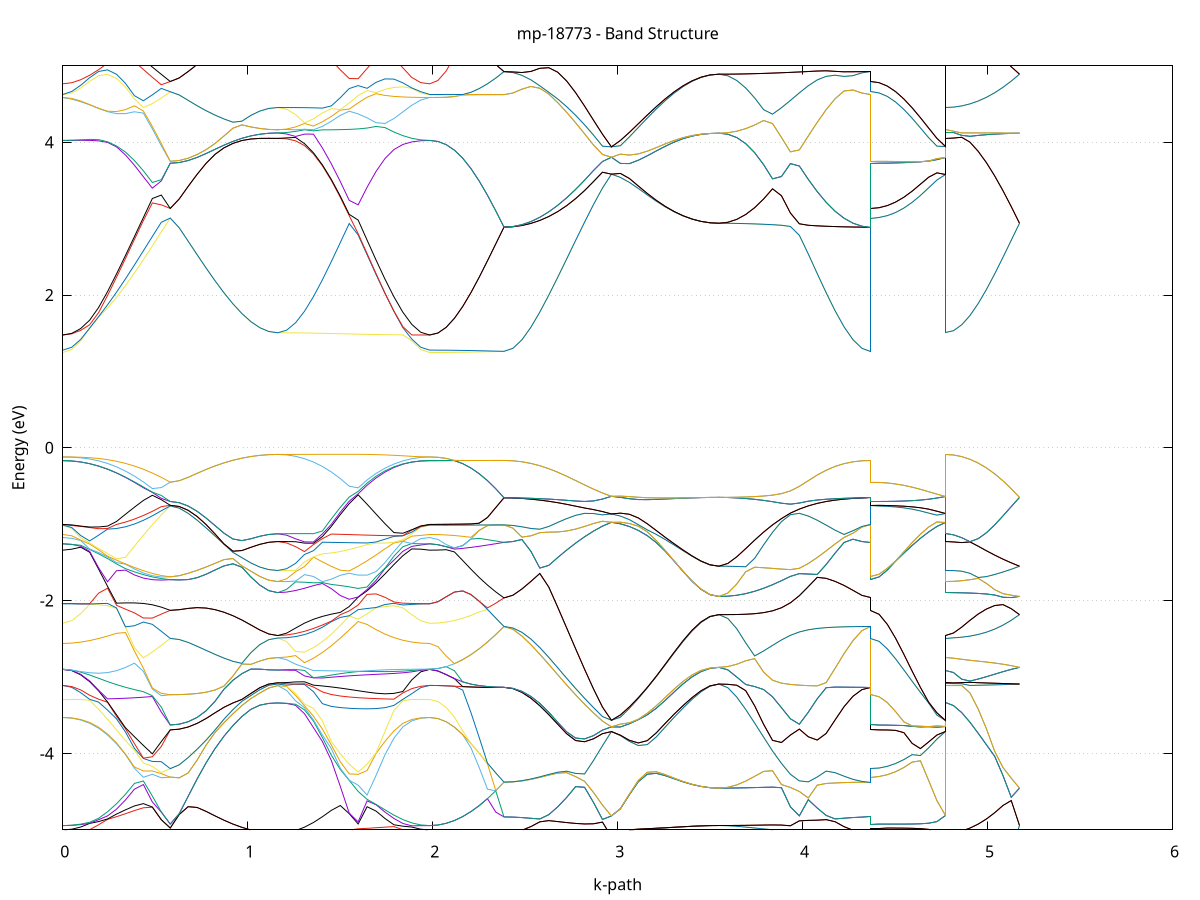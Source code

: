 set title 'mp-18773 - Band Structure'
set xlabel 'k-path'
set ylabel 'Energy (eV)'
set grid y
set yrange [-5:5]
set terminal png size 800,600
set output 'mp-18773_bands_gnuplot.png'
plot '-' using 1:2 with lines notitle, '-' using 1:2 with lines notitle, '-' using 1:2 with lines notitle, '-' using 1:2 with lines notitle, '-' using 1:2 with lines notitle, '-' using 1:2 with lines notitle, '-' using 1:2 with lines notitle, '-' using 1:2 with lines notitle, '-' using 1:2 with lines notitle, '-' using 1:2 with lines notitle, '-' using 1:2 with lines notitle, '-' using 1:2 with lines notitle, '-' using 1:2 with lines notitle, '-' using 1:2 with lines notitle, '-' using 1:2 with lines notitle, '-' using 1:2 with lines notitle, '-' using 1:2 with lines notitle, '-' using 1:2 with lines notitle, '-' using 1:2 with lines notitle, '-' using 1:2 with lines notitle, '-' using 1:2 with lines notitle, '-' using 1:2 with lines notitle, '-' using 1:2 with lines notitle, '-' using 1:2 with lines notitle, '-' using 1:2 with lines notitle, '-' using 1:2 with lines notitle, '-' using 1:2 with lines notitle, '-' using 1:2 with lines notitle, '-' using 1:2 with lines notitle, '-' using 1:2 with lines notitle, '-' using 1:2 with lines notitle, '-' using 1:2 with lines notitle, '-' using 1:2 with lines notitle, '-' using 1:2 with lines notitle, '-' using 1:2 with lines notitle, '-' using 1:2 with lines notitle, '-' using 1:2 with lines notitle, '-' using 1:2 with lines notitle, '-' using 1:2 with lines notitle, '-' using 1:2 with lines notitle, '-' using 1:2 with lines notitle, '-' using 1:2 with lines notitle, '-' using 1:2 with lines notitle, '-' using 1:2 with lines notitle, '-' using 1:2 with lines notitle, '-' using 1:2 with lines notitle, '-' using 1:2 with lines notitle, '-' using 1:2 with lines notitle, '-' using 1:2 with lines notitle, '-' using 1:2 with lines notitle, '-' using 1:2 with lines notitle, '-' using 1:2 with lines notitle, '-' using 1:2 with lines notitle, '-' using 1:2 with lines notitle, '-' using 1:2 with lines notitle, '-' using 1:2 with lines notitle, '-' using 1:2 with lines notitle, '-' using 1:2 with lines notitle, '-' using 1:2 with lines notitle, '-' using 1:2 with lines notitle, '-' using 1:2 with lines notitle, '-' using 1:2 with lines notitle, '-' using 1:2 with lines notitle, '-' using 1:2 with lines notitle, '-' using 1:2 with lines notitle, '-' using 1:2 with lines notitle, '-' using 1:2 with lines notitle, '-' using 1:2 with lines notitle, '-' using 1:2 with lines notitle, '-' using 1:2 with lines notitle, '-' using 1:2 with lines notitle, '-' using 1:2 with lines notitle, '-' using 1:2 with lines notitle, '-' using 1:2 with lines notitle, '-' using 1:2 with lines notitle, '-' using 1:2 with lines notitle, '-' using 1:2 with lines notitle, '-' using 1:2 with lines notitle, '-' using 1:2 with lines notitle, '-' using 1:2 with lines notitle, '-' using 1:2 with lines notitle, '-' using 1:2 with lines notitle, '-' using 1:2 with lines notitle, '-' using 1:2 with lines notitle, '-' using 1:2 with lines notitle, '-' using 1:2 with lines notitle, '-' using 1:2 with lines notitle, '-' using 1:2 with lines notitle, '-' using 1:2 with lines notitle, '-' using 1:2 with lines notitle, '-' using 1:2 with lines notitle, '-' using 1:2 with lines notitle, '-' using 1:2 with lines notitle, '-' using 1:2 with lines notitle, '-' using 1:2 with lines notitle, '-' using 1:2 with lines notitle, '-' using 1:2 with lines notitle, '-' using 1:2 with lines notitle, '-' using 1:2 with lines notitle, '-' using 1:2 with lines notitle, '-' using 1:2 with lines notitle, '-' using 1:2 with lines notitle, '-' using 1:2 with lines notitle, '-' using 1:2 with lines notitle, '-' using 1:2 with lines notitle, '-' using 1:2 with lines notitle, '-' using 1:2 with lines notitle, '-' using 1:2 with lines notitle, '-' using 1:2 with lines notitle, '-' using 1:2 with lines notitle, '-' using 1:2 with lines notitle, '-' using 1:2 with lines notitle, '-' using 1:2 with lines notitle, '-' using 1:2 with lines notitle, '-' using 1:2 with lines notitle, '-' using 1:2 with lines notitle, '-' using 1:2 with lines notitle, '-' using 1:2 with lines notitle, '-' using 1:2 with lines notitle, '-' using 1:2 with lines notitle, '-' using 1:2 with lines notitle, '-' using 1:2 with lines notitle, '-' using 1:2 with lines notitle, '-' using 1:2 with lines notitle, '-' using 1:2 with lines notitle, '-' using 1:2 with lines notitle
0.000000 -40.348863
0.048415 -40.348863
0.096831 -40.348763
0.145246 -40.348763
0.193661 -40.348663
0.242077 -40.348563
0.290492 -40.348363
0.338908 -40.348163
0.387323 -40.347963
0.435738 -40.347663
0.484154 -40.347363
0.532569 -40.347063
0.580984 -40.346663
0.580984 -40.346663
0.629400 -40.346663
0.677815 -40.346663
0.726231 -40.346663
0.774646 -40.346663
0.823061 -40.346663
0.871477 -40.346563
0.919892 -40.346563
0.968307 -40.346563
1.016723 -40.346463
1.065138 -40.346463
1.113554 -40.346463
1.161969 -40.346463
1.161969 -40.346463
1.210300 -40.346463
1.258632 -40.346563
1.306963 -40.346663
1.355295 -40.346763
1.403627 -40.346963
1.451958 -40.347163
1.500290 -40.347363
1.548621 -40.347663
1.596953 -40.347863
1.645284 -40.348063
1.693616 -40.348263
1.741947 -40.348463
1.790279 -40.348663
1.838610 -40.348763
1.886942 -40.348763
1.935273 -40.348863
1.983605 -40.348863
1.983605 -40.348863
2.028255 -40.348463
2.072905 -40.347463
2.117555 -40.345763
2.162205 -40.343363
2.206854 -40.340563
2.251504 -40.337163
2.296154 -40.333463
2.340804 -40.329563
2.385454 -40.328863
2.385454 -40.328863
2.433869 -40.328763
2.482285 -40.328263
2.530700 -40.327663
2.579115 -40.326963
2.627531 -40.326463
2.675946 -40.326063
2.724362 -40.325663
2.772777 -40.325263
2.821192 -40.324963
2.869608 -40.324563
2.918023 -40.324163
2.966438 -40.323763
2.966438 -40.323763
3.014854 -40.323763
3.063269 -40.323863
3.111684 -40.323863
3.160100 -40.323963
3.208515 -40.324263
3.256931 -40.324863
3.305346 -40.326163
3.353761 -40.327963
3.402177 -40.329463
3.450592 -40.330663
3.499007 -40.331463
3.547423 -40.331663
3.547423 -40.331663
3.595754 -40.331663
3.644086 -40.331563
3.692417 -40.331463
3.740749 -40.331263
3.789080 -40.331163
3.837412 -40.330863
3.885744 -40.330663
3.934075 -40.330463
3.982407 -40.330163
4.030738 -40.329863
4.079070 -40.329663
4.127401 -40.329463
4.175733 -40.329263
4.224064 -40.329063
4.272396 -40.328963
4.320727 -40.328963
4.369059 -40.328863
4.369059 -40.346663
4.413709 -40.346363
4.458359 -40.345363
4.503009 -40.343663
4.547658 -40.341363
4.592308 -40.338463
4.636958 -40.335263
4.681608 -40.331563
4.726258 -40.327763
4.770908 -40.323763
4.770908 -40.346463
4.815558 -40.346063
4.860208 -40.345063
4.904857 -40.343363
4.949507 -40.341063
4.994157 -40.338163
5.038807 -40.334863
5.083457 -40.332063
5.128107 -40.331863
5.172757 -40.331663
e
0.000000 -40.344063
0.048415 -40.344063
0.096831 -40.344163
0.145246 -40.344263
0.193661 -40.344363
0.242077 -40.344563
0.290492 -40.344863
0.338908 -40.345063
0.387323 -40.345363
0.435738 -40.345663
0.484154 -40.346063
0.532569 -40.346363
0.580984 -40.346663
0.580984 -40.346663
0.629400 -40.346663
0.677815 -40.346663
0.726231 -40.346663
0.774646 -40.346663
0.823061 -40.346663
0.871477 -40.346563
0.919892 -40.346563
0.968307 -40.346563
1.016723 -40.346463
1.065138 -40.346463
1.113554 -40.346463
1.161969 -40.346463
1.161969 -40.346463
1.210300 -40.346463
1.258632 -40.346363
1.306963 -40.346363
1.355295 -40.346263
1.403627 -40.346063
1.451958 -40.345963
1.500290 -40.345763
1.548621 -40.345463
1.596953 -40.345263
1.645284 -40.345063
1.693616 -40.344763
1.741947 -40.344563
1.790279 -40.344363
1.838610 -40.344263
1.886942 -40.344163
1.935273 -40.344063
1.983605 -40.344063
1.983605 -40.344063
2.028255 -40.343663
2.072905 -40.342663
2.117555 -40.340963
2.162205 -40.338663
2.206854 -40.335763
2.251504 -40.332463
2.296154 -40.329263
2.340804 -40.329063
2.385454 -40.328863
2.385454 -40.328863
2.433869 -40.328763
2.482285 -40.328263
2.530700 -40.327663
2.579115 -40.326963
2.627531 -40.326463
2.675946 -40.326063
2.724362 -40.325663
2.772777 -40.325263
2.821192 -40.324963
2.869608 -40.324563
2.918023 -40.324163
2.966438 -40.323763
2.966438 -40.323763
3.014854 -40.323763
3.063269 -40.323863
3.111684 -40.323863
3.160100 -40.323963
3.208515 -40.324263
3.256931 -40.324863
3.305346 -40.326163
3.353761 -40.327963
3.402177 -40.329463
3.450592 -40.330663
3.499007 -40.331463
3.547423 -40.331663
3.547423 -40.331663
3.595754 -40.331663
3.644086 -40.331563
3.692417 -40.331463
3.740749 -40.331263
3.789080 -40.331163
3.837412 -40.330863
3.885744 -40.330663
3.934075 -40.330463
3.982407 -40.330163
4.030738 -40.329863
4.079070 -40.329663
4.127401 -40.329463
4.175733 -40.329263
4.224064 -40.329063
4.272396 -40.328963
4.320727 -40.328963
4.369059 -40.328863
4.369059 -40.346663
4.413709 -40.346363
4.458359 -40.345363
4.503009 -40.343663
4.547658 -40.341363
4.592308 -40.338463
4.636958 -40.335263
4.681608 -40.331563
4.726258 -40.327763
4.770908 -40.323763
4.770908 -40.346463
4.815558 -40.346063
4.860208 -40.345063
4.904857 -40.343363
4.949507 -40.341063
4.994157 -40.338163
5.038807 -40.334863
5.083457 -40.332063
5.128107 -40.331863
5.172757 -40.331663
e
0.000000 -40.330063
0.048415 -40.329763
0.096831 -40.329163
0.145246 -40.328063
0.193661 -40.326463
0.242077 -40.324563
0.290492 -40.322363
0.338908 -40.319763
0.387323 -40.316863
0.435738 -40.313863
0.484154 -40.310763
0.532569 -40.307663
0.580984 -40.304863
0.580984 -40.304863
0.629400 -40.307263
0.677815 -40.310863
0.726231 -40.314363
0.774646 -40.317863
0.823061 -40.321063
0.871477 -40.324063
0.919892 -40.326663
0.968307 -40.328763
1.016723 -40.330563
1.065138 -40.331763
1.113554 -40.332563
1.161969 -40.332763
1.161969 -40.332763
1.210300 -40.332763
1.258632 -40.332763
1.306963 -40.332563
1.355295 -40.332463
1.403627 -40.332263
1.451958 -40.332063
1.500290 -40.331763
1.548621 -40.331563
1.596953 -40.331263
1.645284 -40.331063
1.693616 -40.330763
1.741947 -40.330563
1.790279 -40.330363
1.838610 -40.330263
1.886942 -40.330163
1.935273 -40.330063
1.983605 -40.330063
1.983605 -40.330063
2.028255 -40.330063
2.072905 -40.329963
2.117555 -40.329863
2.162205 -40.329763
2.206854 -40.329663
2.251504 -40.329463
2.296154 -40.329263
2.340804 -40.329063
2.385454 -40.328863
2.385454 -40.328863
2.433869 -40.328663
2.482285 -40.327963
2.530700 -40.326763
2.579115 -40.325163
2.627531 -40.323163
2.675946 -40.321763
2.724362 -40.322063
2.772777 -40.322363
2.821192 -40.322663
2.869608 -40.323063
2.918023 -40.323363
2.966438 -40.323763
2.966438 -40.323763
3.014854 -40.323763
3.063269 -40.323863
3.111684 -40.323863
3.160100 -40.323963
3.208515 -40.324263
3.256931 -40.324863
3.305346 -40.326163
3.353761 -40.327963
3.402177 -40.329463
3.450592 -40.330663
3.499007 -40.331463
3.547423 -40.331663
3.547423 -40.331663
3.595754 -40.331163
3.644086 -40.329863
3.692417 -40.327663
3.740749 -40.325263
3.789080 -40.323863
3.837412 -40.323963
3.885744 -40.324263
3.934075 -40.324463
3.982407 -40.324763
4.030738 -40.325063
4.079070 -40.325263
4.127401 -40.325563
4.175733 -40.325863
4.224064 -40.326363
4.272396 -40.327363
4.320727 -40.328463
4.369059 -40.328863
4.369059 -40.304863
4.413709 -40.304963
4.458359 -40.305363
4.503009 -40.306163
4.547658 -40.307563
4.592308 -40.309763
4.636958 -40.312663
4.681608 -40.316163
4.726258 -40.319863
4.770908 -40.323763
4.770908 -40.332763
4.815558 -40.332763
4.860208 -40.332763
4.904857 -40.332663
4.949507 -40.332563
4.994157 -40.332363
5.038807 -40.332263
5.083457 -40.331263
5.128107 -40.331463
5.172757 -40.331663
e
0.000000 -40.330063
0.048415 -40.329763
0.096831 -40.329063
0.145246 -40.327963
0.193661 -40.326363
0.242077 -40.324363
0.290492 -40.321963
0.338908 -40.319163
0.387323 -40.316163
0.435738 -40.312963
0.484154 -40.309463
0.532569 -40.305963
0.580984 -40.304863
0.580984 -40.304863
0.629400 -40.307263
0.677815 -40.310863
0.726231 -40.314363
0.774646 -40.317863
0.823061 -40.321063
0.871477 -40.324063
0.919892 -40.326663
0.968307 -40.328763
1.016723 -40.330563
1.065138 -40.331763
1.113554 -40.332563
1.161969 -40.332763
1.161969 -40.332763
1.210300 -40.332363
1.258632 -40.330863
1.306963 -40.330363
1.355295 -40.330163
1.403627 -40.329963
1.451958 -40.329763
1.500290 -40.329563
1.548621 -40.329263
1.596953 -40.329063
1.645284 -40.328763
1.693616 -40.328563
1.741947 -40.328363
1.790279 -40.328163
1.838610 -40.327963
1.886942 -40.328163
1.935273 -40.329563
1.983605 -40.330063
1.983605 -40.330063
2.028255 -40.330063
2.072905 -40.329963
2.117555 -40.329863
2.162205 -40.329763
2.206854 -40.329663
2.251504 -40.329463
2.296154 -40.328863
2.340804 -40.328663
2.385454 -40.328863
2.385454 -40.328863
2.433869 -40.328663
2.482285 -40.327963
2.530700 -40.326763
2.579115 -40.325163
2.627531 -40.323163
2.675946 -40.321763
2.724362 -40.322063
2.772777 -40.322363
2.821192 -40.322663
2.869608 -40.323063
2.918023 -40.323363
2.966438 -40.323763
2.966438 -40.323763
3.014854 -40.323763
3.063269 -40.323863
3.111684 -40.323863
3.160100 -40.323963
3.208515 -40.324263
3.256931 -40.324863
3.305346 -40.326163
3.353761 -40.327963
3.402177 -40.329463
3.450592 -40.330663
3.499007 -40.331463
3.547423 -40.331663
3.547423 -40.331663
3.595754 -40.331163
3.644086 -40.329863
3.692417 -40.327663
3.740749 -40.325263
3.789080 -40.323863
3.837412 -40.323963
3.885744 -40.324263
3.934075 -40.324463
3.982407 -40.324763
4.030738 -40.325063
4.079070 -40.325263
4.127401 -40.325563
4.175733 -40.325863
4.224064 -40.326363
4.272396 -40.327363
4.320727 -40.328463
4.369059 -40.328863
4.369059 -40.304863
4.413709 -40.304963
4.458359 -40.305363
4.503009 -40.306163
4.547658 -40.307563
4.592308 -40.309763
4.636958 -40.312663
4.681608 -40.316163
4.726258 -40.319863
4.770908 -40.323763
4.770908 -40.332763
4.815558 -40.332763
4.860208 -40.332763
4.904857 -40.332663
4.949507 -40.332563
4.994157 -40.332363
5.038807 -40.332263
5.083457 -40.331263
5.128107 -40.331463
5.172757 -40.331663
e
0.000000 -40.327763
0.048415 -40.327563
0.096831 -40.326863
0.145246 -40.325663
0.193661 -40.324063
0.242077 -40.322063
0.290492 -40.319663
0.338908 -40.316963
0.387323 -40.313963
0.435738 -40.310763
0.484154 -40.307263
0.532569 -40.303763
0.580984 -40.302263
0.580984 -40.302263
0.629400 -40.304063
0.677815 -40.307963
0.726231 -40.311663
0.774646 -40.315263
0.823061 -40.318563
0.871477 -40.321563
0.919892 -40.324163
0.968307 -40.326363
1.016723 -40.328163
1.065138 -40.329463
1.113554 -40.330263
1.161969 -40.330563
1.161969 -40.330563
1.210300 -40.330463
1.258632 -40.330463
1.306963 -40.328563
1.355295 -40.325363
1.403627 -40.321463
1.451958 -40.316963
1.500290 -40.312163
1.548621 -40.307163
1.596953 -40.305163
1.645284 -40.309663
1.693616 -40.314363
1.741947 -40.318763
1.790279 -40.322663
1.838610 -40.325763
1.886942 -40.327863
1.935273 -40.327763
1.983605 -40.327763
1.983605 -40.327763
2.028255 -40.327763
2.072905 -40.327863
2.117555 -40.327963
2.162205 -40.328063
2.206854 -40.328163
2.251504 -40.328363
2.296154 -40.328563
2.340804 -40.328663
2.385454 -40.325563
2.385454 -40.325563
2.433869 -40.325463
2.482285 -40.325163
2.530700 -40.324563
2.579115 -40.323463
2.627531 -40.321863
2.675946 -40.320763
2.724362 -40.318063
2.772777 -40.315063
2.821192 -40.311863
2.869608 -40.308363
2.918023 -40.304863
2.966438 -40.301163
2.966438 -40.301163
3.014854 -40.304963
3.063269 -40.308763
3.111684 -40.312463
3.160100 -40.315863
3.208515 -40.318963
3.256931 -40.321263
3.305346 -40.322463
3.353761 -40.322963
3.402177 -40.323063
3.450592 -40.323163
3.499007 -40.323263
3.547423 -40.323263
3.547423 -40.323263
3.595754 -40.323263
3.644086 -40.323363
3.692417 -40.323463
3.740749 -40.323563
3.789080 -40.323763
3.837412 -40.323263
3.885744 -40.322863
3.934075 -40.322563
3.982407 -40.322263
4.030738 -40.321963
4.079070 -40.321763
4.127401 -40.321463
4.175733 -40.321363
4.224064 -40.323663
4.272396 -40.325063
4.320727 -40.325463
4.369059 -40.325563
4.369059 -40.302263
4.413709 -40.302263
4.458359 -40.302263
4.503009 -40.302163
4.547658 -40.302063
4.592308 -40.301863
4.636958 -40.301763
4.681608 -40.301563
4.726258 -40.301363
4.770908 -40.301163
4.770908 -40.330563
4.815558 -40.330563
4.860208 -40.330563
4.904857 -40.330663
4.949507 -40.330763
4.994157 -40.330963
5.038807 -40.331063
5.083457 -40.331163
5.128107 -40.327263
5.172757 -40.323263
e
0.000000 -40.327763
0.048415 -40.327563
0.096831 -40.326763
0.145246 -40.325663
0.193661 -40.323963
0.242077 -40.321963
0.290492 -40.319563
0.338908 -40.316863
0.387323 -40.313863
0.435738 -40.310563
0.484154 -40.307163
0.532569 -40.303663
0.580984 -40.302263
0.580984 -40.302263
0.629400 -40.304063
0.677815 -40.307963
0.726231 -40.311663
0.774646 -40.315263
0.823061 -40.318563
0.871477 -40.321563
0.919892 -40.324163
0.968307 -40.326363
1.016723 -40.328163
1.065138 -40.329463
1.113554 -40.330263
1.161969 -40.330563
1.161969 -40.330563
1.210300 -40.330063
1.258632 -40.328563
1.306963 -40.326063
1.355295 -40.322863
1.403627 -40.318863
1.451958 -40.314363
1.500290 -40.309363
1.548621 -40.304063
1.596953 -40.302563
1.645284 -40.306663
1.693616 -40.311663
1.741947 -40.316163
1.790279 -40.320163
1.838610 -40.323363
1.886942 -40.325763
1.935273 -40.327263
1.983605 -40.327763
1.983605 -40.327763
2.028255 -40.327763
2.072905 -40.327863
2.117555 -40.327963
2.162205 -40.328063
2.206854 -40.328163
2.251504 -40.328363
2.296154 -40.328563
2.340804 -40.324963
2.385454 -40.325563
2.385454 -40.325563
2.433869 -40.325463
2.482285 -40.325163
2.530700 -40.324563
2.579115 -40.323463
2.627531 -40.321863
2.675946 -40.320763
2.724362 -40.318063
2.772777 -40.315063
2.821192 -40.311863
2.869608 -40.308363
2.918023 -40.304863
2.966438 -40.301163
2.966438 -40.301163
3.014854 -40.304963
3.063269 -40.308763
3.111684 -40.312463
3.160100 -40.315863
3.208515 -40.318963
3.256931 -40.321263
3.305346 -40.322463
3.353761 -40.322963
3.402177 -40.323063
3.450592 -40.323163
3.499007 -40.323263
3.547423 -40.323263
3.547423 -40.323263
3.595754 -40.323263
3.644086 -40.323363
3.692417 -40.323463
3.740749 -40.323563
3.789080 -40.323763
3.837412 -40.323263
3.885744 -40.322863
3.934075 -40.322563
3.982407 -40.322263
4.030738 -40.321963
4.079070 -40.321763
4.127401 -40.321463
4.175733 -40.321363
4.224064 -40.323663
4.272396 -40.325063
4.320727 -40.325463
4.369059 -40.325563
4.369059 -40.302263
4.413709 -40.302263
4.458359 -40.302263
4.503009 -40.302163
4.547658 -40.302063
4.592308 -40.301863
4.636958 -40.301763
4.681608 -40.301563
4.726258 -40.301363
4.770908 -40.301163
4.770908 -40.330563
4.815558 -40.330563
4.860208 -40.330563
4.904857 -40.330663
4.949507 -40.330763
4.994157 -40.330963
5.038807 -40.331063
5.083457 -40.331163
5.128107 -40.327263
5.172757 -40.323263
e
0.000000 -40.302063
0.048415 -40.302063
0.096831 -40.301963
0.145246 -40.301863
0.193661 -40.301663
0.242077 -40.301463
0.290492 -40.301163
0.338908 -40.300763
0.387323 -40.300463
0.435738 -40.300263
0.484154 -40.301163
0.532569 -40.302663
0.580984 -40.300163
0.580984 -40.300163
0.629400 -40.300963
0.677815 -40.300263
0.726231 -40.300063
0.774646 -40.299963
0.823061 -40.299963
0.871477 -40.299963
0.919892 -40.299863
0.968307 -40.299863
1.016723 -40.299863
1.065138 -40.299863
1.113554 -40.299863
1.161969 -40.299863
1.161969 -40.299863
1.210300 -40.299863
1.258632 -40.299963
1.306963 -40.300063
1.355295 -40.300263
1.403627 -40.300563
1.451958 -40.300863
1.500290 -40.301363
1.548621 -40.302363
1.596953 -40.301463
1.645284 -40.300663
1.693616 -40.301063
1.741947 -40.301363
1.790279 -40.301663
1.838610 -40.301863
1.886942 -40.301963
1.935273 -40.302063
1.983605 -40.302063
1.983605 -40.302063
2.028255 -40.302463
2.072905 -40.303463
2.117555 -40.305263
2.162205 -40.307563
2.206854 -40.310463
2.251504 -40.313863
2.296154 -40.317563
2.340804 -40.321463
2.385454 -40.320963
2.385454 -40.320963
2.433869 -40.320963
2.482285 -40.321063
2.530700 -40.321163
2.579115 -40.321363
2.627531 -40.321563
2.675946 -40.319663
2.724362 -40.317163
2.772777 -40.314263
2.821192 -40.311163
2.869608 -40.307863
2.918023 -40.304363
2.966438 -40.301163
2.966438 -40.301163
3.014854 -40.304963
3.063269 -40.308763
3.111684 -40.312463
3.160100 -40.315863
3.208515 -40.318963
3.256931 -40.321263
3.305346 -40.322463
3.353761 -40.322963
3.402177 -40.323063
3.450592 -40.323163
3.499007 -40.323263
3.547423 -40.323263
3.547423 -40.323263
3.595754 -40.323163
3.644086 -40.323063
3.692417 -40.322663
3.740749 -40.321763
3.789080 -40.319063
3.837412 -40.314963
3.885744 -40.310163
3.934075 -40.304963
3.982407 -40.302363
4.030738 -40.307563
4.079070 -40.312463
4.127401 -40.316963
4.175733 -40.320763
4.224064 -40.321163
4.272396 -40.321063
4.320727 -40.320963
4.369059 -40.320963
4.369059 -40.300163
4.413709 -40.300163
4.458359 -40.300163
4.503009 -40.300263
4.547658 -40.300363
4.592308 -40.300563
4.636958 -40.300863
4.681608 -40.300963
4.726258 -40.301063
4.770908 -40.301163
4.770908 -40.299863
4.815558 -40.300263
4.860208 -40.301263
4.904857 -40.303063
4.949507 -40.305363
4.994157 -40.308263
5.038807 -40.311563
5.083457 -40.315263
5.128107 -40.319163
5.172757 -40.323263
e
0.000000 -40.297663
0.048415 -40.297763
0.096831 -40.297863
0.145246 -40.297963
0.193661 -40.298163
0.242077 -40.298363
0.290492 -40.298763
0.338908 -40.299063
0.387323 -40.299563
0.435738 -40.299963
0.484154 -40.299363
0.532569 -40.298663
0.580984 -40.300163
0.580984 -40.300163
0.629400 -40.300963
0.677815 -40.300263
0.726231 -40.300063
0.774646 -40.299963
0.823061 -40.299963
0.871477 -40.299963
0.919892 -40.299863
0.968307 -40.299863
1.016723 -40.299863
1.065138 -40.299863
1.113554 -40.299863
1.161969 -40.299863
1.161969 -40.299863
1.210300 -40.299863
1.258632 -40.299763
1.306963 -40.299663
1.355295 -40.299463
1.403627 -40.299263
1.451958 -40.298963
1.500290 -40.298663
1.548621 -40.298163
1.596953 -40.299663
1.645284 -40.299863
1.693616 -40.298863
1.741947 -40.298463
1.790279 -40.298163
1.838610 -40.297963
1.886942 -40.297863
1.935273 -40.297763
1.983605 -40.297663
1.983605 -40.297663
2.028255 -40.298063
2.072905 -40.299063
2.117555 -40.300863
2.162205 -40.303163
2.206854 -40.306063
2.251504 -40.309363
2.296154 -40.312963
2.340804 -40.316963
2.385454 -40.320963
2.385454 -40.320963
2.433869 -40.320963
2.482285 -40.321063
2.530700 -40.321163
2.579115 -40.321363
2.627531 -40.321563
2.675946 -40.319663
2.724362 -40.317163
2.772777 -40.314263
2.821192 -40.311163
2.869608 -40.307863
2.918023 -40.304363
2.966438 -40.301163
2.966438 -40.301163
3.014854 -40.304963
3.063269 -40.308763
3.111684 -40.312463
3.160100 -40.315863
3.208515 -40.318963
3.256931 -40.321263
3.305346 -40.322463
3.353761 -40.322963
3.402177 -40.323063
3.450592 -40.323163
3.499007 -40.323263
3.547423 -40.323263
3.547423 -40.323263
3.595754 -40.323163
3.644086 -40.323063
3.692417 -40.322663
3.740749 -40.321763
3.789080 -40.319063
3.837412 -40.314963
3.885744 -40.310163
3.934075 -40.304963
3.982407 -40.302363
4.030738 -40.307563
4.079070 -40.312463
4.127401 -40.316963
4.175733 -40.320763
4.224064 -40.321163
4.272396 -40.321063
4.320727 -40.320963
4.369059 -40.320963
4.369059 -40.300163
4.413709 -40.300163
4.458359 -40.300163
4.503009 -40.300263
4.547658 -40.300363
4.592308 -40.300563
4.636958 -40.300863
4.681608 -40.300963
4.726258 -40.301063
4.770908 -40.301163
4.770908 -40.299863
4.815558 -40.300263
4.860208 -40.301263
4.904857 -40.303063
4.949507 -40.305363
4.994157 -40.308263
5.038807 -40.311563
5.083457 -40.315263
5.128107 -40.319163
5.172757 -40.323263
e
0.000000 -40.274363
0.048415 -40.274663
0.096831 -40.275363
0.145246 -40.276563
0.193661 -40.278163
0.242077 -40.280163
0.290492 -40.282563
0.338908 -40.285363
0.387323 -40.288363
0.435738 -40.291663
0.484154 -40.295063
0.532569 -40.298563
0.580984 -40.300063
0.580984 -40.300063
0.629400 -40.296463
0.677815 -40.293563
0.726231 -40.290163
0.774646 -40.286763
0.823061 -40.283563
0.871477 -40.280663
0.919892 -40.278063
0.968307 -40.275863
1.016723 -40.274163
1.065138 -40.272863
1.113554 -40.272163
1.161969 -40.271863
1.161969 -40.271863
1.210300 -40.272363
1.258632 -40.273863
1.306963 -40.276163
1.355295 -40.279363
1.403627 -40.283263
1.451958 -40.287763
1.500290 -40.292463
1.548621 -40.296863
1.596953 -40.298763
1.645284 -40.294363
1.693616 -40.290063
1.741947 -40.285763
1.790279 -40.281863
1.838610 -40.278663
1.886942 -40.276363
1.935273 -40.274863
1.983605 -40.274363
1.983605 -40.274363
2.028255 -40.274363
2.072905 -40.274363
2.117555 -40.274263
2.162205 -40.274163
2.206854 -40.274063
2.251504 -40.273863
2.296154 -40.273663
2.340804 -40.273563
2.385454 -40.273363
2.385454 -40.273363
2.433869 -40.273563
2.482285 -40.274263
2.530700 -40.275463
2.579115 -40.277063
2.627531 -40.279163
2.675946 -40.281563
2.724362 -40.284263
2.772777 -40.287263
2.821192 -40.290563
2.869608 -40.293963
2.918023 -40.297563
2.966438 -40.300863
2.966438 -40.300863
3.014854 -40.297063
3.063269 -40.293263
3.111684 -40.289463
3.160100 -40.285963
3.208515 -40.282663
3.256931 -40.279763
3.305346 -40.277063
3.353761 -40.274863
3.402177 -40.273163
3.450592 -40.271863
3.499007 -40.271063
3.547423 -40.270863
3.547423 -40.270863
3.595754 -40.271363
3.644086 -40.272863
3.692417 -40.275163
3.740749 -40.278463
3.789080 -40.282363
3.837412 -40.286863
3.885744 -40.291863
3.934075 -40.297063
3.982407 -40.299663
4.030738 -40.294463
4.079070 -40.289463
4.127401 -40.284863
4.175733 -40.280963
4.224064 -40.277763
4.272396 -40.275363
4.320727 -40.273863
4.369059 -40.273363
4.369059 -40.300063
4.413709 -40.300063
4.458359 -40.300063
4.503009 -40.300163
4.547658 -40.300263
4.592308 -40.300463
4.636958 -40.300663
4.681608 -40.300863
4.726258 -40.300963
4.770908 -40.300863
4.770908 -40.271863
4.815558 -40.271863
4.860208 -40.271763
4.904857 -40.271763
4.949507 -40.271663
4.994157 -40.271563
5.038807 -40.271363
5.083457 -40.271163
5.128107 -40.271063
5.172757 -40.270863
e
0.000000 -40.274363
0.048415 -40.274663
0.096831 -40.275363
0.145246 -40.276463
0.193661 -40.278063
0.242077 -40.279963
0.290492 -40.282263
0.338908 -40.284863
0.387323 -40.287663
0.435738 -40.290563
0.484154 -40.293363
0.532569 -40.296463
0.580984 -40.300063
0.580984 -40.300063
0.629400 -40.296463
0.677815 -40.293563
0.726231 -40.290163
0.774646 -40.286763
0.823061 -40.283563
0.871477 -40.280663
0.919892 -40.278063
0.968307 -40.275863
1.016723 -40.274163
1.065138 -40.272863
1.113554 -40.272163
1.161969 -40.271863
1.161969 -40.271863
1.210300 -40.271863
1.258632 -40.271963
1.306963 -40.274163
1.355295 -40.277363
1.403627 -40.281363
1.451958 -40.285863
1.500290 -40.290863
1.548621 -40.296163
1.596953 -40.297163
1.645284 -40.293463
1.693616 -40.288463
1.741947 -40.283863
1.790279 -40.279963
1.838610 -40.276663
1.886942 -40.274263
1.935273 -40.274363
1.983605 -40.274363
1.983605 -40.274363
2.028255 -40.274363
2.072905 -40.274363
2.117555 -40.274263
2.162205 -40.274163
2.206854 -40.274063
2.251504 -40.273863
2.296154 -40.273663
2.340804 -40.273563
2.385454 -40.273363
2.385454 -40.273363
2.433869 -40.273563
2.482285 -40.274263
2.530700 -40.275463
2.579115 -40.277063
2.627531 -40.279163
2.675946 -40.281563
2.724362 -40.284263
2.772777 -40.287263
2.821192 -40.290563
2.869608 -40.293963
2.918023 -40.297563
2.966438 -40.300863
2.966438 -40.300863
3.014854 -40.297063
3.063269 -40.293263
3.111684 -40.289463
3.160100 -40.285963
3.208515 -40.282663
3.256931 -40.279763
3.305346 -40.277063
3.353761 -40.274863
3.402177 -40.273163
3.450592 -40.271863
3.499007 -40.271063
3.547423 -40.270863
3.547423 -40.270863
3.595754 -40.271363
3.644086 -40.272863
3.692417 -40.275163
3.740749 -40.278463
3.789080 -40.282363
3.837412 -40.286863
3.885744 -40.291863
3.934075 -40.297063
3.982407 -40.299663
4.030738 -40.294463
4.079070 -40.289463
4.127401 -40.284863
4.175733 -40.280963
4.224064 -40.277763
4.272396 -40.275363
4.320727 -40.273863
4.369059 -40.273363
4.369059 -40.300063
4.413709 -40.300063
4.458359 -40.300063
4.503009 -40.300163
4.547658 -40.300263
4.592308 -40.300463
4.636958 -40.300663
4.681608 -40.300863
4.726258 -40.300963
4.770908 -40.300863
4.770908 -40.271863
4.815558 -40.271863
4.860208 -40.271763
4.904857 -40.271763
4.949507 -40.271663
4.994157 -40.271563
5.038807 -40.271363
5.083457 -40.271163
5.128107 -40.271063
5.172757 -40.270863
e
0.000000 -40.272363
0.048415 -40.272563
0.096831 -40.273263
0.145246 -40.274463
0.193661 -40.276063
0.242077 -40.278063
0.290492 -40.280463
0.338908 -40.283263
0.387323 -40.286263
0.435738 -40.289463
0.484154 -40.292963
0.532569 -40.296463
0.580984 -40.297463
0.580984 -40.297463
0.629400 -40.296163
0.677815 -40.292263
0.726231 -40.288463
0.774646 -40.284963
0.823061 -40.281663
0.871477 -40.278663
0.919892 -40.276063
0.968307 -40.273863
1.016723 -40.272163
1.065138 -40.270863
1.113554 -40.270063
1.161969 -40.269863
1.161969 -40.269863
1.210300 -40.270363
1.258632 -40.271763
1.306963 -40.272063
1.355295 -40.272163
1.403627 -40.272363
1.451958 -40.272563
1.500290 -40.272763
1.548621 -40.273063
1.596953 -40.273263
1.645284 -40.273463
1.693616 -40.273663
1.741947 -40.273863
1.790279 -40.274063
1.838610 -40.274163
1.886942 -40.274263
1.935273 -40.272863
1.983605 -40.272363
1.983605 -40.272363
2.028255 -40.272363
2.072905 -40.272363
2.117555 -40.272463
2.162205 -40.272563
2.206854 -40.272663
2.251504 -40.272863
2.296154 -40.273063
2.340804 -40.273163
2.385454 -40.273363
2.385454 -40.273363
2.433869 -40.273563
2.482285 -40.274263
2.530700 -40.275463
2.579115 -40.277063
2.627531 -40.279063
2.675946 -40.281463
2.724362 -40.284163
2.772777 -40.287163
2.821192 -40.290463
2.869608 -40.293763
2.918023 -40.297263
2.966438 -40.300863
2.966438 -40.300863
3.014854 -40.297063
3.063269 -40.293263
3.111684 -40.289463
3.160100 -40.285963
3.208515 -40.282663
3.256931 -40.279763
3.305346 -40.277063
3.353761 -40.274863
3.402177 -40.273163
3.450592 -40.271863
3.499007 -40.271063
3.547423 -40.270863
3.547423 -40.270863
3.595754 -40.270863
3.644086 -40.270963
3.692417 -40.271063
3.740749 -40.271163
3.789080 -40.271363
3.837412 -40.271563
3.885744 -40.271763
3.934075 -40.271963
3.982407 -40.272263
4.030738 -40.272463
4.079070 -40.272663
4.127401 -40.272863
4.175733 -40.273063
4.224064 -40.273163
4.272396 -40.273263
4.320727 -40.273363
4.369059 -40.273363
4.369059 -40.297463
4.413709 -40.297763
4.458359 -40.298363
4.503009 -40.299163
4.547658 -40.299963
4.592308 -40.300363
4.636958 -40.300463
4.681608 -40.300663
4.726258 -40.300763
4.770908 -40.300863
4.770908 -40.269863
4.815558 -40.269863
4.860208 -40.269863
4.904857 -40.269963
4.949507 -40.270063
4.994157 -40.270163
5.038807 -40.270363
5.083457 -40.270463
5.128107 -40.270663
5.172757 -40.270863
e
0.000000 -40.272363
0.048415 -40.272563
0.096831 -40.273263
0.145246 -40.274463
0.193661 -40.276063
0.242077 -40.278063
0.290492 -40.280463
0.338908 -40.283263
0.387323 -40.286263
0.435738 -40.289463
0.484154 -40.292863
0.532569 -40.295763
0.580984 -40.297463
0.580984 -40.297463
0.629400 -40.296163
0.677815 -40.292263
0.726231 -40.288463
0.774646 -40.284963
0.823061 -40.281663
0.871477 -40.278663
0.919892 -40.276063
0.968307 -40.273863
1.016723 -40.272163
1.065138 -40.270863
1.113554 -40.270063
1.161969 -40.269863
1.161969 -40.269863
1.210300 -40.269863
1.258632 -40.269863
1.306963 -40.270063
1.355295 -40.270163
1.403627 -40.270363
1.451958 -40.270563
1.500290 -40.270763
1.548621 -40.270963
1.596953 -40.271163
1.645284 -40.271463
1.693616 -40.271663
1.741947 -40.271863
1.790279 -40.271963
1.838610 -40.272163
1.886942 -40.272263
1.935273 -40.272263
1.983605 -40.272363
1.983605 -40.272363
2.028255 -40.272363
2.072905 -40.272363
2.117555 -40.272463
2.162205 -40.272563
2.206854 -40.272663
2.251504 -40.272863
2.296154 -40.273063
2.340804 -40.273163
2.385454 -40.273363
2.385454 -40.273363
2.433869 -40.273563
2.482285 -40.274263
2.530700 -40.275463
2.579115 -40.277063
2.627531 -40.279063
2.675946 -40.281463
2.724362 -40.284163
2.772777 -40.287163
2.821192 -40.290463
2.869608 -40.293763
2.918023 -40.297263
2.966438 -40.300863
2.966438 -40.300863
3.014854 -40.297063
3.063269 -40.293263
3.111684 -40.289463
3.160100 -40.285963
3.208515 -40.282663
3.256931 -40.279763
3.305346 -40.277063
3.353761 -40.274863
3.402177 -40.273163
3.450592 -40.271863
3.499007 -40.271063
3.547423 -40.270863
3.547423 -40.270863
3.595754 -40.270863
3.644086 -40.270963
3.692417 -40.271063
3.740749 -40.271163
3.789080 -40.271363
3.837412 -40.271563
3.885744 -40.271763
3.934075 -40.271963
3.982407 -40.272263
4.030738 -40.272463
4.079070 -40.272663
4.127401 -40.272863
4.175733 -40.273063
4.224064 -40.273163
4.272396 -40.273263
4.320727 -40.273363
4.369059 -40.273363
4.369059 -40.297463
4.413709 -40.297763
4.458359 -40.298363
4.503009 -40.299163
4.547658 -40.299963
4.592308 -40.300363
4.636958 -40.300463
4.681608 -40.300663
4.726258 -40.300763
4.770908 -40.300863
4.770908 -40.269863
4.815558 -40.269863
4.860208 -40.269863
4.904857 -40.269963
4.949507 -40.270063
4.994157 -40.270163
5.038807 -40.270363
5.083457 -40.270463
5.128107 -40.270663
5.172757 -40.270863
e
0.000000 -18.354963
0.048415 -18.350263
0.096831 -18.336263
0.145246 -18.313363
0.193661 -18.282063
0.242077 -18.243163
0.290492 -18.197763
0.338908 -18.147063
0.387323 -18.092763
0.435738 -18.036963
0.484154 -17.981463
0.532569 -17.928563
0.580984 -17.880063
0.580984 -17.880063
0.629400 -17.882163
0.677815 -17.888763
0.726231 -17.899263
0.774646 -17.912863
0.823061 -17.928763
0.871477 -17.945863
0.919892 -17.962763
0.968307 -17.978363
1.016723 -17.991663
1.065138 -18.001663
1.113554 -18.008063
1.161969 -18.010163
1.161969 -18.010163
1.210300 -18.011763
1.258632 -18.016663
1.306963 -18.024863
1.355295 -18.036563
1.403627 -18.051863
1.451958 -18.070863
1.500290 -18.093963
1.548621 -18.121063
1.596953 -18.151563
1.645284 -18.184963
1.693616 -18.219863
1.741947 -18.254563
1.790279 -18.287163
1.838610 -18.315163
1.886942 -18.336663
1.935273 -18.350363
1.983605 -18.354963
1.983605 -18.354963
2.028255 -18.351463
2.072905 -18.341163
2.117555 -18.324863
2.162205 -18.303463
2.206854 -18.278163
2.251504 -18.250663
2.296154 -18.222363
2.340804 -18.194663
2.385454 -18.168563
2.385454 -18.168563
2.433869 -18.163063
2.482285 -18.146663
2.530700 -18.119563
2.579115 -18.082063
2.627531 -18.034763
2.675946 -17.978163
2.724362 -17.913163
2.772777 -17.840863
2.821192 -17.762463
2.869608 -17.679663
2.918023 -17.594763
2.966438 -17.510463
2.966438 -17.510463
3.014854 -17.518063
3.063269 -17.539263
3.111684 -17.570163
3.160100 -17.606463
3.208515 -17.644463
3.256931 -17.681363
3.305346 -17.714963
3.353761 -17.744063
3.402177 -17.767663
3.450592 -17.784963
3.499007 -17.795563
3.547423 -17.799063
3.547423 -17.799063
3.595754 -17.800463
3.644086 -17.804863
3.692417 -17.812263
3.740749 -17.822963
3.789080 -17.837263
3.837412 -17.855463
3.885744 -17.877963
3.934075 -17.905263
3.982407 -17.937263
4.030738 -17.973363
4.079070 -18.012363
4.127401 -18.051863
4.175733 -18.089263
4.224064 -18.121963
4.272396 -18.147163
4.320727 -18.163063
4.369059 -18.168563
4.369059 -17.880063
4.413709 -17.873763
4.458359 -17.855263
4.503009 -17.825163
4.547658 -17.784863
4.592308 -17.735763
4.636958 -17.680463
4.681608 -17.622063
4.726258 -17.564163
4.770908 -17.510463
4.770908 -18.010163
4.815558 -18.005863
4.860208 -17.992963
4.904857 -17.972663
4.949507 -17.946363
4.994157 -17.916163
5.038807 -17.884363
5.083457 -17.853163
5.128107 -17.824363
5.172757 -17.799063
e
0.000000 -18.057163
0.048415 -18.051363
0.096831 -18.034263
0.145246 -18.006063
0.193661 -17.966863
0.242077 -17.917063
0.290492 -17.857263
0.338908 -17.787963
0.387323 -17.743563
0.435738 -17.769063
0.484154 -17.800063
0.532569 -17.836963
0.580984 -17.880063
0.580984 -17.880063
0.629400 -17.882163
0.677815 -17.888763
0.726231 -17.899263
0.774646 -17.912863
0.823061 -17.928763
0.871477 -17.945863
0.919892 -17.962763
0.968307 -17.978363
1.016723 -17.991663
1.065138 -18.001663
1.113554 -18.008063
1.161969 -18.010163
1.161969 -18.010163
1.210300 -18.004263
1.258632 -17.987163
1.306963 -17.960263
1.355295 -17.925663
1.403627 -17.886663
1.451958 -17.846663
1.500290 -17.808863
1.548621 -17.799863
1.596953 -17.828463
1.645284 -17.861763
1.693616 -17.898963
1.741947 -17.937863
1.790279 -17.975663
1.838610 -18.008963
1.886942 -18.034963
1.935273 -18.051463
1.983605 -18.057163
1.983605 -18.057163
2.028255 -18.058363
2.072905 -18.062263
2.117555 -18.068863
2.162205 -18.078163
2.206854 -18.090263
2.251504 -18.105363
2.296154 -18.123463
2.340804 -18.144663
2.385454 -18.168563
2.385454 -18.168563
2.433869 -18.163063
2.482285 -18.146663
2.530700 -18.119563
2.579115 -18.082063
2.627531 -18.034763
2.675946 -17.978163
2.724362 -17.913163
2.772777 -17.840863
2.821192 -17.762463
2.869608 -17.679663
2.918023 -17.594763
2.966438 -17.510463
2.966438 -17.510463
3.014854 -17.518063
3.063269 -17.539263
3.111684 -17.570163
3.160100 -17.606463
3.208515 -17.644463
3.256931 -17.681363
3.305346 -17.714963
3.353761 -17.744063
3.402177 -17.767663
3.450592 -17.784963
3.499007 -17.795563
3.547423 -17.799063
3.547423 -17.799063
3.595754 -17.800463
3.644086 -17.804863
3.692417 -17.812263
3.740749 -17.822963
3.789080 -17.837263
3.837412 -17.855463
3.885744 -17.877963
3.934075 -17.905263
3.982407 -17.937263
4.030738 -17.973363
4.079070 -18.012363
4.127401 -18.051863
4.175733 -18.089263
4.224064 -18.121963
4.272396 -18.147163
4.320727 -18.163063
4.369059 -18.168563
4.369059 -17.880063
4.413709 -17.873763
4.458359 -17.855263
4.503009 -17.825163
4.547658 -17.784863
4.592308 -17.735763
4.636958 -17.680463
4.681608 -17.622063
4.726258 -17.564163
4.770908 -17.510463
4.770908 -18.010163
4.815558 -18.005863
4.860208 -17.992963
4.904857 -17.972663
4.949507 -17.946363
4.994157 -17.916163
5.038807 -17.884363
5.083457 -17.853163
5.128107 -17.824363
5.172757 -17.799063
e
0.000000 -17.666263
0.048415 -17.667163
0.096831 -17.670163
0.145246 -17.675363
0.193661 -17.682963
0.242077 -17.693163
0.290492 -17.706263
0.338908 -17.722863
0.387323 -17.710163
0.435738 -17.624463
0.484154 -17.532263
0.532569 -17.434363
0.580984 -17.332463
0.580984 -17.332463
0.629400 -17.346763
0.677815 -17.383163
0.726231 -17.430263
0.774646 -17.480463
0.823061 -17.529363
0.871477 -17.574563
0.919892 -17.614563
0.968307 -17.648263
1.016723 -17.675263
1.065138 -17.694663
1.113554 -17.706463
1.161969 -17.710363
1.161969 -17.710363
1.210300 -17.711663
1.258632 -17.715163
1.306963 -17.721363
1.355295 -17.730063
1.403627 -17.741863
1.451958 -17.757063
1.500290 -17.776163
1.548621 -17.775563
1.596953 -17.747763
1.645284 -17.725263
1.693616 -17.707463
1.741947 -17.693663
1.790279 -17.683163
1.838610 -17.675463
1.886942 -17.670163
1.935273 -17.667063
1.983605 -17.666263
1.983605 -17.666263
2.028255 -17.658763
2.072905 -17.636763
2.117555 -17.600563
2.162205 -17.550863
2.206854 -17.488463
2.251504 -17.443863
2.296154 -17.442763
2.340804 -17.441563
2.385454 -17.440463
2.385454 -17.440463
2.433869 -17.436763
2.482285 -17.425963
2.530700 -17.408163
2.579115 -17.383563
2.627531 -17.352363
2.675946 -17.314963
2.724362 -17.272163
2.772777 -17.252963
2.821192 -17.298363
2.869608 -17.358363
2.918023 -17.430263
2.966438 -17.510463
2.966438 -17.510463
3.014854 -17.517963
3.063269 -17.539163
3.111684 -17.570063
3.160100 -17.606363
3.208515 -17.644363
3.256931 -17.681263
3.305346 -17.714863
3.353761 -17.744063
3.402177 -17.767663
3.450592 -17.784963
3.499007 -17.795463
3.547423 -17.799063
3.547423 -17.799063
3.595754 -17.790563
3.644086 -17.765263
3.692417 -17.724063
3.740749 -17.668163
3.789080 -17.599663
3.837412 -17.521763
3.885744 -17.438863
3.934075 -17.358163
3.982407 -17.288063
4.030738 -17.244063
4.079070 -17.296963
4.127401 -17.342863
4.175733 -17.379463
4.224064 -17.406963
4.272396 -17.425763
4.320727 -17.436763
4.369059 -17.440463
4.369059 -17.332463
4.413709 -17.333863
4.458359 -17.338263
4.503009 -17.345963
4.547658 -17.357663
4.592308 -17.373963
4.636958 -17.396263
4.681608 -17.425863
4.726258 -17.463863
4.770908 -17.510463
4.770908 -17.710363
4.815558 -17.711363
4.860208 -17.713963
4.904857 -17.718463
4.949507 -17.725063
4.994157 -17.733863
5.038807 -17.745263
5.083457 -17.759663
5.128107 -17.777563
5.172757 -17.799063
e
0.000000 -17.447463
0.048415 -17.443963
0.096831 -17.433363
0.145246 -17.415663
0.193661 -17.396263
0.242077 -17.384263
0.290492 -17.368463
0.338908 -17.348463
0.387323 -17.323163
0.435738 -17.291863
0.484154 -17.253263
0.532569 -17.228363
0.580984 -17.332463
0.580984 -17.332463
0.629400 -17.346763
0.677815 -17.383163
0.726231 -17.430263
0.774646 -17.480463
0.823061 -17.529363
0.871477 -17.574563
0.919892 -17.614563
0.968307 -17.648263
1.016723 -17.675263
1.065138 -17.694663
1.113554 -17.706463
1.161969 -17.710363
1.161969 -17.710363
1.210300 -17.701363
1.258632 -17.674263
1.306963 -17.629963
1.355295 -17.568963
1.403627 -17.492763
1.451958 -17.403763
1.500290 -17.406163
1.548621 -17.408763
1.596953 -17.411463
1.645284 -17.414063
1.693616 -17.416763
1.741947 -17.419463
1.790279 -17.422563
1.838610 -17.427063
1.886942 -17.435363
1.935273 -17.444063
1.983605 -17.447463
1.983605 -17.447463
2.028255 -17.447363
2.072905 -17.447063
2.117555 -17.446463
2.162205 -17.445863
2.206854 -17.444963
2.251504 -17.436863
2.296154 -17.438063
2.340804 -17.439263
2.385454 -17.440463
2.385454 -17.440463
2.433869 -17.436763
2.482285 -17.425963
2.530700 -17.408163
2.579115 -17.383563
2.627531 -17.352363
2.675946 -17.314963
2.724362 -17.272163
2.772777 -17.252963
2.821192 -17.298363
2.869608 -17.358363
2.918023 -17.430263
2.966438 -17.510463
2.966438 -17.510463
3.014854 -17.517963
3.063269 -17.539163
3.111684 -17.570063
3.160100 -17.606363
3.208515 -17.644363
3.256931 -17.681263
3.305346 -17.714863
3.353761 -17.744063
3.402177 -17.767663
3.450592 -17.784963
3.499007 -17.795463
3.547423 -17.799063
3.547423 -17.799063
3.595754 -17.790563
3.644086 -17.765263
3.692417 -17.724063
3.740749 -17.668163
3.789080 -17.599663
3.837412 -17.521763
3.885744 -17.438863
3.934075 -17.358163
3.982407 -17.288063
4.030738 -17.244063
4.079070 -17.296963
4.127401 -17.342863
4.175733 -17.379463
4.224064 -17.406963
4.272396 -17.425763
4.320727 -17.436763
4.369059 -17.440463
4.369059 -17.332463
4.413709 -17.333863
4.458359 -17.338263
4.503009 -17.345963
4.547658 -17.357663
4.592308 -17.373963
4.636958 -17.396263
4.681608 -17.425863
4.726258 -17.463863
4.770908 -17.510463
4.770908 -17.710363
4.815558 -17.711363
4.860208 -17.713963
4.904857 -17.718463
4.949507 -17.725063
4.994157 -17.733863
5.038807 -17.745263
5.083457 -17.759663
5.128107 -17.777563
5.172757 -17.799063
e
0.000000 -17.433263
0.048415 -17.429563
0.096831 -17.418663
0.145246 -17.405163
0.193661 -17.391063
0.242077 -17.359963
0.290492 -17.322663
0.338908 -17.279563
0.387323 -17.231363
0.435738 -17.178963
0.484154 -17.136363
0.532569 -17.206563
0.580984 -17.151663
0.580984 -17.151663
0.629400 -17.168863
0.677815 -17.204663
0.726231 -17.242863
0.774646 -17.278063
0.823061 -17.308563
0.871477 -17.333963
0.919892 -17.354263
0.968307 -17.369963
1.016723 -17.381663
1.065138 -17.389663
1.113554 -17.394363
1.161969 -17.395863
1.161969 -17.395863
1.210300 -17.396163
1.258632 -17.396763
1.306963 -17.397963
1.355295 -17.399563
1.403627 -17.401563
1.451958 -17.402963
1.500290 -17.301963
1.548621 -17.192163
1.596953 -17.133363
1.645284 -17.211663
1.693616 -17.277463
1.741947 -17.330063
1.790279 -17.370163
1.838610 -17.398963
1.886942 -17.418363
1.935273 -17.429463
1.983605 -17.433263
1.983605 -17.433263
2.028255 -17.433263
2.072905 -17.433663
2.117555 -17.434163
2.162205 -17.434963
2.206854 -17.435863
2.251504 -17.414763
2.296154 -17.331563
2.340804 -17.240563
2.385454 -17.144263
2.385454 -17.144263
2.433869 -17.145363
2.482285 -17.148463
2.530700 -17.153963
2.579115 -17.162363
2.627531 -17.174463
2.675946 -17.191863
2.724362 -17.215963
2.772777 -17.221063
2.821192 -17.168963
2.869608 -17.111863
2.918023 -17.051763
2.966438 -16.999663
2.966438 -16.999663
3.014854 -17.021063
3.063269 -17.041263
3.111684 -17.055063
3.160100 -17.064163
3.208515 -17.070263
3.256931 -17.074363
3.305346 -17.077063
3.353761 -17.078863
3.402177 -17.080163
3.450592 -17.080963
3.499007 -17.081363
3.547423 -17.081463
3.547423 -17.081463
3.595754 -17.081963
3.644086 -17.083363
3.692417 -17.085863
3.740749 -17.089563
3.789080 -17.095163
3.837412 -17.103763
3.885744 -17.118263
3.934075 -17.144863
3.982407 -17.188863
4.030738 -17.234863
4.079070 -17.200063
4.127401 -17.177663
4.175733 -17.163363
4.224064 -17.154163
4.272396 -17.148463
4.320727 -17.145363
4.369059 -17.144263
4.369059 -17.151663
4.413709 -17.150463
4.458359 -17.146663
4.503009 -17.140063
4.547658 -17.130263
4.592308 -17.116363
4.636958 -17.097363
4.681608 -17.071963
4.726258 -17.038563
4.770908 -16.999663
4.770908 -17.395863
4.815558 -17.392863
4.860208 -17.383563
4.904857 -17.367363
4.949507 -17.343563
4.994157 -17.310863
5.038807 -17.268563
5.083457 -17.215863
5.128107 -17.153163
5.172757 -17.081463
e
0.000000 -17.416063
0.048415 -17.414963
0.096831 -17.411263
0.145246 -17.400763
0.193661 -17.376063
0.242077 -17.344863
0.290492 -17.307163
0.338908 -17.263863
0.387323 -17.215163
0.435738 -17.161863
0.484154 -17.105763
0.532569 -17.091663
0.580984 -17.151663
0.580984 -17.151663
0.629400 -17.168863
0.677815 -17.204663
0.726231 -17.242863
0.774646 -17.278063
0.823061 -17.308563
0.871477 -17.333963
0.919892 -17.354263
0.968307 -17.369963
1.016723 -17.381663
1.065138 -17.389663
1.113554 -17.394363
1.161969 -17.395863
1.161969 -17.395863
1.210300 -17.392563
1.258632 -17.382363
1.306963 -17.364463
1.355295 -17.337263
1.403627 -17.299363
1.451958 -17.248863
1.500290 -17.184763
1.548621 -17.107363
1.596953 -17.122063
1.645284 -17.198463
1.693616 -17.264563
1.741947 -17.319463
1.790279 -17.362563
1.838610 -17.392963
1.886942 -17.409163
1.935273 -17.414863
1.983605 -17.416063
1.983605 -17.416063
2.028255 -17.412263
2.072905 -17.400463
2.117555 -17.380563
2.162205 -17.352163
2.206854 -17.315063
2.251504 -17.268963
2.296154 -17.213963
2.340804 -17.150763
2.385454 -17.144263
2.385454 -17.144263
2.433869 -17.145363
2.482285 -17.148463
2.530700 -17.153963
2.579115 -17.162363
2.627531 -17.174463
2.675946 -17.191863
2.724362 -17.215963
2.772777 -17.221063
2.821192 -17.168963
2.869608 -17.111863
2.918023 -17.051763
2.966438 -16.999663
2.966438 -16.999663
3.014854 -17.021063
3.063269 -17.041263
3.111684 -17.055063
3.160100 -17.064163
3.208515 -17.070263
3.256931 -17.074363
3.305346 -17.077063
3.353761 -17.078863
3.402177 -17.080163
3.450592 -17.080963
3.499007 -17.081363
3.547423 -17.081463
3.547423 -17.081463
3.595754 -17.081963
3.644086 -17.083363
3.692417 -17.085863
3.740749 -17.089563
3.789080 -17.095163
3.837412 -17.103763
3.885744 -17.118263
3.934075 -17.144863
3.982407 -17.188863
4.030738 -17.234863
4.079070 -17.200063
4.127401 -17.177663
4.175733 -17.163363
4.224064 -17.154163
4.272396 -17.148463
4.320727 -17.145363
4.369059 -17.144263
4.369059 -17.151663
4.413709 -17.150463
4.458359 -17.146663
4.503009 -17.140063
4.547658 -17.130263
4.592308 -17.116363
4.636958 -17.097363
4.681608 -17.071963
4.726258 -17.038563
4.770908 -16.999663
4.770908 -17.395863
4.815558 -17.392863
4.860208 -17.383563
4.904857 -17.367363
4.949507 -17.343563
4.994157 -17.310863
5.038807 -17.268563
5.083457 -17.215863
5.128107 -17.153163
5.172757 -17.081463
e
0.000000 -16.582563
0.048415 -16.582363
0.096831 -16.581863
0.145246 -16.581863
0.193661 -16.589963
0.242077 -16.645863
0.290492 -16.725463
0.338908 -16.815463
0.387323 -16.912563
0.435738 -17.014263
0.484154 -17.104863
0.532569 -17.058363
0.580984 -16.996363
0.580984 -16.996363
0.629400 -16.975263
0.677815 -16.928163
0.726231 -16.871263
0.774646 -16.811463
0.823061 -16.752363
0.871477 -16.696363
0.919892 -16.645363
0.968307 -16.601163
1.016723 -16.565163
1.065138 -16.547463
1.113554 -16.547063
1.161969 -16.546963
1.161969 -16.546963
1.210300 -16.547263
1.258632 -16.561263
1.306963 -16.614663
1.355295 -16.684363
1.403627 -16.766163
1.451958 -16.855263
1.500290 -16.949063
1.548621 -17.044563
1.596953 -17.076663
1.645284 -16.959063
1.693616 -16.843563
1.741947 -16.734763
1.790279 -16.641763
1.838610 -16.584063
1.886942 -16.582063
1.935273 -16.582363
1.983605 -16.582563
1.983605 -16.582563
2.028255 -16.591563
2.072905 -16.618163
2.117555 -16.660863
2.162205 -16.717463
2.206854 -16.785263
2.251504 -16.862563
2.296154 -16.949963
2.340804 -17.045963
2.385454 -17.080263
2.385454 -17.080263
2.433869 -17.079863
2.482285 -17.078663
2.530700 -17.076663
2.579115 -17.073763
2.627531 -17.069963
2.675946 -17.064863
2.724362 -17.058663
2.772777 -17.050963
2.821192 -17.041263
2.869608 -17.029263
2.918023 -17.014063
2.966438 -16.999663
2.966438 -16.999663
3.014854 -17.020663
3.063269 -17.040863
3.111684 -17.054663
3.160100 -17.063863
3.208515 -17.070063
3.256931 -17.074163
3.305346 -17.076863
3.353761 -17.078863
3.402177 -17.080063
3.450592 -17.080863
3.499007 -17.081363
3.547423 -17.081463
3.547423 -17.081463
3.595754 -17.080663
3.644086 -17.078463
3.692417 -17.074463
3.740749 -17.068263
3.789080 -17.059363
3.837412 -17.046163
3.885744 -17.026263
3.934075 -16.995863
3.982407 -17.026563
4.030738 -17.049163
4.079070 -17.061263
4.127401 -17.068563
4.175733 -17.073263
4.224064 -17.076563
4.272396 -17.078563
4.320727 -17.079863
4.369059 -17.080263
4.369059 -16.996363
4.413709 -16.996163
4.458359 -16.995763
4.503009 -16.995063
4.547658 -16.994263
4.592308 -16.993163
4.636958 -16.991963
4.681608 -16.990763
4.726258 -16.990063
4.770908 -16.999663
4.770908 -16.546963
4.815558 -16.556563
4.860208 -16.584763
4.904857 -16.629963
4.949507 -16.689563
4.994157 -16.760363
5.038807 -16.838863
5.083457 -16.921063
5.128107 -17.003063
5.172757 -17.081463
e
0.000000 -16.514263
0.048415 -16.514563
0.096831 -16.515363
0.145246 -16.529263
0.193661 -16.579063
0.242077 -16.639563
0.290492 -16.708663
0.338908 -16.783363
0.387323 -16.861263
0.435738 -16.939063
0.484154 -17.013063
0.532569 -17.036763
0.580984 -16.996363
0.580984 -16.996363
0.629400 -16.975263
0.677815 -16.928163
0.726231 -16.871263
0.774646 -16.811463
0.823061 -16.752363
0.871477 -16.696363
0.919892 -16.645363
0.968307 -16.601163
1.016723 -16.565163
1.065138 -16.547463
1.113554 -16.547063
1.161969 -16.546963
1.161969 -16.546963
1.210300 -16.546863
1.258632 -16.548463
1.306963 -16.595763
1.355295 -16.669463
1.403627 -16.756463
1.451958 -16.851363
1.500290 -16.947163
1.548621 -17.037363
1.596953 -17.019063
1.645284 -16.923363
1.693616 -16.825163
1.741947 -16.729563
1.790279 -16.638263
1.838610 -16.566963
1.886942 -16.515363
1.935273 -16.514563
1.983605 -16.514263
1.983605 -16.514263
2.028255 -16.524663
2.072905 -16.555563
2.117555 -16.605163
2.162205 -16.670963
2.206854 -16.749463
2.251504 -16.835863
2.296154 -16.922363
2.340804 -17.003763
2.385454 -17.080263
2.385454 -17.080263
2.433869 -17.079863
2.482285 -17.078663
2.530700 -17.076663
2.579115 -17.073763
2.627531 -17.069963
2.675946 -17.064863
2.724362 -17.058663
2.772777 -17.050963
2.821192 -17.041263
2.869608 -17.029263
2.918023 -17.014063
2.966438 -16.999663
2.966438 -16.999663
3.014854 -17.020663
3.063269 -17.040863
3.111684 -17.054663
3.160100 -17.063863
3.208515 -17.070063
3.256931 -17.074163
3.305346 -17.076863
3.353761 -17.078863
3.402177 -17.080063
3.450592 -17.080863
3.499007 -17.081363
3.547423 -17.081463
3.547423 -17.081463
3.595754 -17.080663
3.644086 -17.078463
3.692417 -17.074463
3.740749 -17.068263
3.789080 -17.059363
3.837412 -17.046163
3.885744 -17.026263
3.934075 -16.995863
3.982407 -17.026563
4.030738 -17.049163
4.079070 -17.061263
4.127401 -17.068563
4.175733 -17.073263
4.224064 -17.076563
4.272396 -17.078563
4.320727 -17.079863
4.369059 -17.080263
4.369059 -16.996363
4.413709 -16.996163
4.458359 -16.995763
4.503009 -16.995063
4.547658 -16.994263
4.592308 -16.993163
4.636958 -16.991963
4.681608 -16.990763
4.726258 -16.990063
4.770908 -16.999663
4.770908 -16.546963
4.815558 -16.556563
4.860208 -16.584763
4.904857 -16.629963
4.949507 -16.689563
4.994157 -16.760363
5.038807 -16.838863
5.083457 -16.921063
5.128107 -17.003063
5.172757 -17.081463
e
0.000000 -16.461663
0.048415 -16.469363
0.096831 -16.492163
0.145246 -16.516763
0.193661 -16.558663
0.242077 -16.581363
0.290492 -16.629763
0.338908 -16.683763
0.387323 -16.742363
0.435738 -16.804163
0.484154 -16.867963
0.532569 -16.932363
0.580984 -16.977063
0.580984 -16.977063
0.629400 -16.960763
0.677815 -16.918863
0.726231 -16.863263
0.774646 -16.802263
0.823061 -16.740663
0.871477 -16.681763
0.919892 -16.627863
0.968307 -16.581263
1.016723 -16.550363
1.065138 -16.538363
1.113554 -16.522063
1.161969 -16.516463
1.161969 -16.516463
1.210300 -16.527863
1.258632 -16.548163
1.306963 -16.549563
1.355295 -16.551463
1.403627 -16.553863
1.451958 -16.556563
1.500290 -16.559563
1.548621 -16.562563
1.596953 -16.565663
1.645284 -16.568663
1.693616 -16.571463
1.741947 -16.573763
1.790279 -16.574463
1.838610 -16.548063
1.886942 -16.509763
1.935273 -16.473863
1.983605 -16.461663
1.983605 -16.461663
2.028255 -16.461463
2.072905 -16.460863
2.117555 -16.460063
2.162205 -16.458863
2.206854 -16.457363
2.251504 -16.455563
2.296154 -16.453663
2.340804 -16.451663
2.385454 -16.449563
2.385454 -16.449563
2.433869 -16.457263
2.482285 -16.480163
2.530700 -16.517063
2.579115 -16.566263
2.627531 -16.625163
2.675946 -16.690463
2.724362 -16.758063
2.772777 -16.823263
2.821192 -16.880963
2.869608 -16.928263
2.918023 -16.964263
2.966438 -16.980563
2.966438 -16.980563
3.014854 -16.950263
3.063269 -16.903763
3.111684 -16.850663
3.160100 -16.794263
3.208515 -16.737463
3.256931 -16.682663
3.305346 -16.632263
3.353761 -16.588163
3.402177 -16.552063
3.450592 -16.525263
3.499007 -16.508763
3.547423 -16.503163
3.547423 -16.503163
3.595754 -16.514663
3.644086 -16.548363
3.692417 -16.601763
3.740749 -16.670963
3.789080 -16.751063
3.837412 -16.835663
3.885744 -16.916863
3.934075 -16.983563
3.982407 -16.948763
4.030738 -16.882463
4.079070 -16.800763
4.127401 -16.713063
4.175733 -16.628563
4.224064 -16.554863
4.272396 -16.497863
4.320727 -16.461863
4.369059 -16.449563
4.369059 -16.977063
4.413709 -16.977163
4.458359 -16.977563
4.503009 -16.978263
4.547658 -16.979163
4.592308 -16.980263
4.636958 -16.981563
4.681608 -16.982763
4.726258 -16.983663
4.770908 -16.980563
4.770908 -16.516463
4.815558 -16.516363
4.860208 -16.515663
4.904857 -16.514763
4.949507 -16.513463
4.994157 -16.511763
5.038807 -16.509863
5.083457 -16.507763
5.128107 -16.505563
5.172757 -16.503163
e
0.000000 -16.461663
0.048415 -16.466663
0.096831 -16.481763
0.145246 -16.511763
0.193661 -16.539863
0.242077 -16.570563
0.290492 -16.607163
0.338908 -16.661763
0.387323 -16.720963
0.435738 -16.783463
0.484154 -16.847763
0.532569 -16.912763
0.580984 -16.977063
0.580984 -16.977063
0.629400 -16.960763
0.677815 -16.918863
0.726231 -16.863263
0.774646 -16.802263
0.823061 -16.740663
0.871477 -16.681763
0.919892 -16.627863
0.968307 -16.581263
1.016723 -16.550363
1.065138 -16.538363
1.113554 -16.522063
1.161969 -16.516463
1.161969 -16.516463
1.210300 -16.516363
1.258632 -16.535563
1.306963 -16.543463
1.355295 -16.542063
1.403627 -16.540063
1.451958 -16.537563
1.500290 -16.534763
1.548621 -16.531963
1.596953 -16.528963
1.645284 -16.526063
1.693616 -16.523263
1.741947 -16.520763
1.790279 -16.518563
1.838610 -16.516663
1.886942 -16.489063
1.935273 -16.462063
1.983605 -16.461663
1.983605 -16.461663
2.028255 -16.461463
2.072905 -16.460863
2.117555 -16.460063
2.162205 -16.458863
2.206854 -16.457363
2.251504 -16.455563
2.296154 -16.453663
2.340804 -16.451663
2.385454 -16.449563
2.385454 -16.449563
2.433869 -16.457263
2.482285 -16.480163
2.530700 -16.517063
2.579115 -16.566263
2.627531 -16.625163
2.675946 -16.690463
2.724362 -16.758063
2.772777 -16.823263
2.821192 -16.880963
2.869608 -16.928263
2.918023 -16.964263
2.966438 -16.980563
2.966438 -16.980563
3.014854 -16.950263
3.063269 -16.903763
3.111684 -16.850663
3.160100 -16.794263
3.208515 -16.737463
3.256931 -16.682663
3.305346 -16.632263
3.353761 -16.588163
3.402177 -16.552063
3.450592 -16.525263
3.499007 -16.508763
3.547423 -16.503163
3.547423 -16.503163
3.595754 -16.514663
3.644086 -16.548363
3.692417 -16.601763
3.740749 -16.670963
3.789080 -16.751063
3.837412 -16.835663
3.885744 -16.916863
3.934075 -16.983563
3.982407 -16.948763
4.030738 -16.882463
4.079070 -16.800763
4.127401 -16.713063
4.175733 -16.628563
4.224064 -16.554863
4.272396 -16.497863
4.320727 -16.461863
4.369059 -16.449563
4.369059 -16.977063
4.413709 -16.977163
4.458359 -16.977563
4.503009 -16.978263
4.547658 -16.979163
4.592308 -16.980263
4.636958 -16.981563
4.681608 -16.982763
4.726258 -16.983663
4.770908 -16.980563
4.770908 -16.516463
4.815558 -16.516363
4.860208 -16.515663
4.904857 -16.514763
4.949507 -16.513463
4.994157 -16.511763
5.038807 -16.509863
5.083457 -16.507763
5.128107 -16.505563
5.172757 -16.503163
e
0.000000 -16.437363
0.048415 -16.445963
0.096831 -16.471263
0.145246 -16.506363
0.193661 -16.518563
0.242077 -16.558263
0.290492 -16.569463
0.338908 -16.566763
0.387323 -16.563363
0.435738 -16.559663
0.484154 -16.555563
0.532569 -16.551263
0.580984 -16.546963
0.580984 -16.546963
0.629400 -16.546963
0.677815 -16.546963
0.726231 -16.546863
0.774646 -16.546763
0.823061 -16.546663
0.871477 -16.546463
0.919892 -16.546263
0.968307 -16.545663
1.016723 -16.538163
1.065138 -16.512663
1.113554 -16.495563
1.161969 -16.489763
1.161969 -16.489763
1.210300 -16.501463
1.258632 -16.513963
1.306963 -16.511963
1.355295 -16.508963
1.403627 -16.505263
1.451958 -16.500963
1.500290 -16.496263
1.548621 -16.491263
1.596953 -16.486263
1.645284 -16.481363
1.693616 -16.476663
1.741947 -16.472463
1.790279 -16.468763
1.838610 -16.465663
1.886942 -16.463463
1.935273 -16.450563
1.983605 -16.437363
1.983605 -16.437363
2.028255 -16.437563
2.072905 -16.438063
2.117555 -16.438963
2.162205 -16.440263
2.206854 -16.441763
2.251504 -16.443363
2.296154 -16.445263
2.340804 -16.447363
2.385454 -16.449563
2.385454 -16.449563
2.433869 -16.454663
2.482285 -16.469763
2.530700 -16.494463
2.579115 -16.528063
2.627531 -16.569763
2.675946 -16.618363
2.724362 -16.672763
2.772777 -16.731663
2.821192 -16.793763
2.869608 -16.857763
2.918023 -16.922163
2.966438 -16.980563
2.966438 -16.980563
3.014854 -16.949863
3.063269 -16.903463
3.111684 -16.850363
3.160100 -16.794063
3.208515 -16.737263
3.256931 -16.682563
3.305346 -16.632163
3.353761 -16.588063
3.402177 -16.551963
3.450592 -16.525263
3.499007 -16.508763
3.547423 -16.503163
3.547423 -16.503163
3.595754 -16.502663
3.644086 -16.501363
3.692417 -16.499163
3.740749 -16.496163
3.789080 -16.492463
3.837412 -16.488263
3.885744 -16.483563
3.934075 -16.478763
3.982407 -16.473763
4.030738 -16.468963
4.079070 -16.464363
4.127401 -16.460163
4.175733 -16.456463
4.224064 -16.453463
4.272396 -16.451263
4.320727 -16.449963
4.369059 -16.449563
4.369059 -16.546963
4.413709 -16.556063
4.458359 -16.582463
4.503009 -16.624463
4.547658 -16.679063
4.592308 -16.742463
4.636958 -16.810063
4.681608 -16.876963
4.726258 -16.938163
4.770908 -16.980563
4.770908 -16.489763
4.815558 -16.490063
4.860208 -16.490563
4.904857 -16.491563
4.949507 -16.492963
4.994157 -16.494563
5.038807 -16.496463
5.083457 -16.498563
5.128107 -16.500863
5.172757 -16.503163
e
0.000000 -16.437363
0.048415 -16.442463
0.096831 -16.457763
0.145246 -16.482563
0.193661 -16.516363
0.242077 -16.520963
0.290492 -16.523863
0.338908 -16.526963
0.387323 -16.530563
0.435738 -16.534363
0.484154 -16.538463
0.532569 -16.542763
0.580984 -16.546963
0.580984 -16.546963
0.629400 -16.546963
0.677815 -16.546963
0.726231 -16.546863
0.774646 -16.546763
0.823061 -16.546663
0.871477 -16.546463
0.919892 -16.546263
0.968307 -16.545663
1.016723 -16.538163
1.065138 -16.512663
1.113554 -16.495563
1.161969 -16.489763
1.161969 -16.489763
1.210300 -16.489463
1.258632 -16.488163
1.306963 -16.486163
1.355295 -16.483163
1.403627 -16.479563
1.451958 -16.475363
1.500290 -16.470763
1.548621 -16.466063
1.596953 -16.461063
1.645284 -16.456363
1.693616 -16.451863
1.741947 -16.447763
1.790279 -16.444163
1.838610 -16.441263
1.886942 -16.439163
1.935273 -16.437863
1.983605 -16.437363
1.983605 -16.437363
2.028255 -16.437563
2.072905 -16.438063
2.117555 -16.438963
2.162205 -16.440263
2.206854 -16.441763
2.251504 -16.443363
2.296154 -16.445263
2.340804 -16.447363
2.385454 -16.449563
2.385454 -16.449563
2.433869 -16.454663
2.482285 -16.469763
2.530700 -16.494463
2.579115 -16.528063
2.627531 -16.569763
2.675946 -16.618363
2.724362 -16.672763
2.772777 -16.731663
2.821192 -16.793763
2.869608 -16.857763
2.918023 -16.922163
2.966438 -16.980563
2.966438 -16.980563
3.014854 -16.949863
3.063269 -16.903463
3.111684 -16.850363
3.160100 -16.794063
3.208515 -16.737263
3.256931 -16.682563
3.305346 -16.632163
3.353761 -16.588063
3.402177 -16.551963
3.450592 -16.525263
3.499007 -16.508763
3.547423 -16.503163
3.547423 -16.503163
3.595754 -16.502663
3.644086 -16.501363
3.692417 -16.499163
3.740749 -16.496163
3.789080 -16.492463
3.837412 -16.488263
3.885744 -16.483563
3.934075 -16.478763
3.982407 -16.473763
4.030738 -16.468963
4.079070 -16.464363
4.127401 -16.460163
4.175733 -16.456463
4.224064 -16.453463
4.272396 -16.451263
4.320727 -16.449963
4.369059 -16.449563
4.369059 -16.546963
4.413709 -16.556063
4.458359 -16.582463
4.503009 -16.624463
4.547658 -16.679063
4.592308 -16.742463
4.636958 -16.810063
4.681608 -16.876963
4.726258 -16.938163
4.770908 -16.980563
4.770908 -16.489763
4.815558 -16.490063
4.860208 -16.490563
4.904857 -16.491563
4.949507 -16.492963
4.994157 -16.494563
5.038807 -16.496463
5.083457 -16.498563
5.128107 -16.500863
5.172757 -16.503163
e
0.000000 -6.839163
0.048415 -6.825063
0.096831 -6.782963
0.145246 -6.731863
0.193661 -6.725063
0.242077 -6.721263
0.290492 -6.718963
0.338908 -6.717363
0.387323 -6.716063
0.435738 -6.714963
0.484154 -6.713863
0.532569 -6.712863
0.580984 -6.711763
0.580984 -6.711763
0.629400 -6.711663
0.677815 -6.711463
0.726231 -6.711063
0.774646 -6.710663
0.823061 -6.710363
0.871477 -6.710063
0.919892 -6.710563
0.968307 -6.712863
1.016723 -6.724663
1.065138 -6.775663
1.113554 -6.820063
1.161969 -6.834963
1.161969 -6.834963
1.210300 -6.834563
1.258632 -6.833563
1.306963 -6.832063
1.355295 -6.829963
1.403627 -6.827363
1.451958 -6.824463
1.500290 -6.821163
1.548621 -6.817863
1.596953 -6.814563
1.645284 -6.811363
1.693616 -6.808563
1.741947 -6.806463
1.790279 -6.805263
1.838610 -6.806263
1.886942 -6.812063
1.935273 -6.827563
1.983605 -6.839163
1.983605 -6.839163
2.028255 -6.839163
2.072905 -6.838963
2.117555 -6.838763
2.162205 -6.838563
2.206854 -6.838163
2.251504 -6.837663
2.296154 -6.837163
2.340804 -6.836563
2.385454 -6.836063
2.385454 -6.836063
2.433869 -6.821763
2.482285 -6.779263
2.530700 -6.709163
2.579115 -6.612363
2.627531 -6.490263
2.675946 -6.344363
2.724362 -6.176763
2.772777 -5.989763
2.821192 -5.785763
2.869608 -5.567963
2.918023 -5.340263
2.966438 -5.144763
2.966438 -5.144763
3.014854 -5.312863
3.063269 -5.529463
3.111684 -5.745863
3.160100 -5.952463
3.208515 -6.143963
3.256931 -6.316763
3.305346 -6.468063
3.353761 -6.595263
3.402177 -6.696363
3.450592 -6.769863
3.499007 -6.814363
3.547423 -6.829363
3.547423 -6.829363
3.595754 -6.828963
3.644086 -6.828063
3.692417 -6.826463
3.740749 -6.824463
3.789080 -6.821963
3.837412 -6.819063
3.885744 -6.815863
3.934075 -6.812563
3.982407 -6.809363
4.030738 -6.806263
4.079070 -6.803463
4.127401 -6.801363
4.175733 -6.800463
4.224064 -6.801663
4.272396 -6.808063
4.320727 -6.824263
4.369059 -6.836063
4.369059 -6.711763
4.413709 -6.686663
4.458359 -6.612163
4.503009 -6.490463
4.547658 -6.325063
4.592308 -6.120863
4.636958 -5.884263
4.681608 -5.624363
4.726258 -5.358163
4.770908 -5.144763
4.770908 -6.834963
4.815558 -6.834863
4.860208 -6.834563
4.904857 -6.834163
4.949507 -6.833663
4.994157 -6.832863
5.038807 -6.832063
5.083457 -6.831263
5.128107 -6.830263
5.172757 -6.829363
e
0.000000 -6.832763
0.048415 -6.818363
0.096831 -6.775563
0.145246 -6.713263
0.193661 -6.702263
0.242077 -6.703263
0.290492 -6.704363
0.338908 -6.705563
0.387323 -6.706863
0.435738 -6.708163
0.484154 -6.709363
0.532569 -6.710563
0.580984 -6.711763
0.580984 -6.711763
0.629400 -6.711663
0.677815 -6.711463
0.726231 -6.711063
0.774646 -6.710663
0.823061 -6.710363
0.871477 -6.710063
0.919892 -6.710563
0.968307 -6.712863
1.016723 -6.724663
1.065138 -6.775663
1.113554 -6.820063
1.161969 -6.834963
1.161969 -6.834963
1.210300 -6.821063
1.258632 -6.820263
1.306963 -6.819063
1.355295 -6.817363
1.403627 -6.815363
1.451958 -6.813063
1.500290 -6.810563
1.548621 -6.808063
1.596953 -6.805563
1.645284 -6.803263
1.693616 -6.801263
1.741947 -6.799763
1.790279 -6.799163
1.838610 -6.800163
1.886942 -6.805463
1.935273 -6.820863
1.983605 -6.832763
1.983605 -6.832763
2.028255 -6.832763
2.072905 -6.832963
2.117555 -6.833163
2.162205 -6.833463
2.206854 -6.833863
2.251504 -6.834363
2.296154 -6.834863
2.340804 -6.835463
2.385454 -6.836063
2.385454 -6.836063
2.433869 -6.821763
2.482285 -6.779263
2.530700 -6.709163
2.579115 -6.612363
2.627531 -6.490263
2.675946 -6.344363
2.724362 -6.176763
2.772777 -5.989763
2.821192 -5.785763
2.869608 -5.567963
2.918023 -5.340263
2.966438 -5.144763
2.966438 -5.144763
3.014854 -5.312863
3.063269 -5.529463
3.111684 -5.745863
3.160100 -5.952463
3.208515 -6.143963
3.256931 -6.316763
3.305346 -6.468063
3.353761 -6.595263
3.402177 -6.696363
3.450592 -6.769863
3.499007 -6.814363
3.547423 -6.829363
3.547423 -6.829363
3.595754 -6.828963
3.644086 -6.828063
3.692417 -6.826463
3.740749 -6.824463
3.789080 -6.821963
3.837412 -6.819063
3.885744 -6.815863
3.934075 -6.812563
3.982407 -6.809363
4.030738 -6.806263
4.079070 -6.803463
4.127401 -6.801363
4.175733 -6.800463
4.224064 -6.801663
4.272396 -6.808063
4.320727 -6.824263
4.369059 -6.836063
4.369059 -6.711763
4.413709 -6.686663
4.458359 -6.612163
4.503009 -6.490463
4.547658 -6.325063
4.592308 -6.120863
4.636958 -5.884263
4.681608 -5.624363
4.726258 -5.358163
4.770908 -5.144763
4.770908 -6.834963
4.815558 -6.834863
4.860208 -6.834563
4.904857 -6.834163
4.949507 -6.833663
4.994157 -6.832863
5.038807 -6.832063
5.083457 -6.831263
5.128107 -6.830263
5.172757 -6.829363
e
0.000000 -6.766063
0.048415 -6.758863
0.096831 -6.743863
0.145246 -6.704763
0.193661 -6.617163
0.242077 -6.495863
0.290492 -6.350963
0.338908 -6.184363
0.387323 -5.998363
0.435738 -5.795463
0.484154 -5.578463
0.532569 -5.350663
0.580984 -5.118463
0.580984 -5.118463
0.629400 -5.298463
0.677815 -5.527263
0.726231 -5.748963
0.774646 -5.957963
0.823061 -6.150363
0.871477 -6.323563
0.919892 -6.474663
0.968307 -6.601563
1.016723 -6.702463
1.065138 -6.767363
1.113554 -6.807263
1.161969 -6.821363
1.161969 -6.821363
1.210300 -6.805663
1.258632 -6.729763
1.306963 -6.710363
1.355295 -6.707463
1.403627 -6.706463
1.451958 -6.705963
1.500290 -6.705663
1.548621 -6.705263
1.596953 -6.704763
1.645284 -6.704263
1.693616 -6.703563
1.741947 -6.704063
1.790279 -6.706763
1.838610 -6.713663
1.886942 -6.731663
1.935273 -6.757363
1.983605 -6.766063
1.983605 -6.766063
2.028255 -6.757163
2.072905 -6.746563
2.117555 -6.746063
2.162205 -6.745463
2.206854 -6.744563
2.251504 -6.743563
2.296154 -6.742463
2.340804 -6.741263
2.385454 -6.740163
2.385454 -6.740163
2.433869 -6.724263
2.482285 -6.676863
2.530700 -6.599163
2.579115 -6.492963
2.627531 -6.360863
2.675946 -6.205963
2.724362 -6.031963
2.772777 -5.843463
2.821192 -5.645963
2.869608 -5.448163
2.918023 -5.266563
2.966438 -5.144763
2.966438 -5.144763
3.014854 -5.310863
3.063269 -5.528063
3.111684 -5.744863
3.160100 -5.951663
3.208515 -6.143363
3.256931 -6.316363
3.305346 -6.467763
3.353761 -6.595063
3.402177 -6.696263
3.450592 -6.769863
3.499007 -6.814363
3.547423 -6.829363
3.547423 -6.829363
3.595754 -6.799863
3.644086 -6.712763
3.692417 -6.570663
3.740749 -6.378563
3.789080 -6.142763
3.837412 -5.871463
3.885744 -5.575763
3.934075 -5.278363
3.982407 -5.187463
4.030738 -5.487363
4.079070 -5.792863
4.127401 -6.073063
4.175733 -6.315363
4.224064 -6.510463
4.272396 -6.649063
4.320727 -6.721963
4.369059 -6.740163
4.369059 -5.118463
4.413709 -5.118363
4.458359 -5.117963
4.503009 -5.117263
4.547658 -5.116363
4.592308 -5.115163
4.636958 -5.113563
4.681608 -5.111563
4.726258 -5.111363
4.770908 -5.144763
4.770908 -6.821363
4.815558 -6.821963
4.860208 -6.822863
4.904857 -6.823863
4.949507 -6.824663
4.994157 -6.825563
5.038807 -6.826463
5.083457 -6.827363
5.128107 -6.828363
5.172757 -6.829363
e
0.000000 -6.746963
0.048415 -6.731063
0.096831 -6.700863
0.145246 -6.701463
0.193661 -6.607163
0.242077 -6.483763
0.290492 -6.336463
0.338908 -6.167063
0.387323 -5.977963
0.435738 -5.771763
0.484154 -5.551663
0.532569 -5.322363
0.580984 -5.118463
0.580984 -5.118463
0.629400 -5.298463
0.677815 -5.527263
0.726231 -5.748963
0.774646 -5.957963
0.823061 -6.150363
0.871477 -6.323563
0.919892 -6.474663
0.968307 -6.601563
1.016723 -6.702463
1.065138 -6.767363
1.113554 -6.807263
1.161969 -6.821363
1.161969 -6.821363
1.210300 -6.793763
1.258632 -6.718763
1.306963 -6.698563
1.355295 -6.699263
1.403627 -6.700063
1.451958 -6.700663
1.500290 -6.701263
1.548621 -6.701663
1.596953 -6.702063
1.645284 -6.702363
1.693616 -6.702863
1.741947 -6.702863
1.790279 -6.702063
1.838610 -6.701363
1.886942 -6.700863
1.935273 -6.728663
1.983605 -6.746963
1.983605 -6.746963
2.028255 -6.746863
2.072905 -6.745063
2.117555 -6.739563
2.162205 -6.737563
2.206854 -6.737163
2.251504 -6.737463
2.296154 -6.738163
2.340804 -6.739063
2.385454 -6.740163
2.385454 -6.740163
2.433869 -6.724263
2.482285 -6.676863
2.530700 -6.599163
2.579115 -6.492963
2.627531 -6.360863
2.675946 -6.205963
2.724362 -6.031963
2.772777 -5.843463
2.821192 -5.645963
2.869608 -5.448163
2.918023 -5.266563
2.966438 -5.144763
2.966438 -5.144763
3.014854 -5.310863
3.063269 -5.528063
3.111684 -5.744863
3.160100 -5.951663
3.208515 -6.143363
3.256931 -6.316363
3.305346 -6.467763
3.353761 -6.595063
3.402177 -6.696263
3.450592 -6.769863
3.499007 -6.814363
3.547423 -6.829363
3.547423 -6.829363
3.595754 -6.799863
3.644086 -6.712763
3.692417 -6.570663
3.740749 -6.378563
3.789080 -6.142763
3.837412 -5.871463
3.885744 -5.575763
3.934075 -5.278363
3.982407 -5.187463
4.030738 -5.487363
4.079070 -5.792863
4.127401 -6.073063
4.175733 -6.315363
4.224064 -6.510463
4.272396 -6.649063
4.320727 -6.721963
4.369059 -6.740163
4.369059 -5.118463
4.413709 -5.118363
4.458359 -5.117963
4.503009 -5.117263
4.547658 -5.116363
4.592308 -5.115163
4.636958 -5.113563
4.681608 -5.111563
4.726258 -5.111363
4.770908 -5.144763
4.770908 -6.821363
4.815558 -6.821963
4.860208 -6.822863
4.904857 -6.823863
4.949507 -6.824663
4.994157 -6.825563
5.038807 -6.826463
5.083457 -6.827363
5.128107 -6.828363
5.172757 -6.829363
e
0.000000 -6.700363
0.048415 -6.700463
0.096831 -6.683563
0.145246 -6.605663
0.193661 -6.499063
0.242077 -6.366163
0.290492 -6.209863
0.338908 -6.033363
0.387323 -5.840563
0.435738 -5.635163
0.484154 -5.421363
0.532569 -5.204063
0.580984 -5.094763
0.580984 -5.094763
0.629400 -5.255563
0.677815 -5.481563
0.726231 -5.705263
0.774646 -5.917363
0.823061 -6.113263
0.871477 -6.289363
0.919892 -6.442563
0.968307 -6.569263
1.016723 -6.659763
1.065138 -6.691363
1.113554 -6.696463
1.161969 -6.697463
1.161969 -6.697463
1.210300 -6.697563
1.258632 -6.697963
1.306963 -6.577163
1.355295 -6.385463
1.403627 -6.149563
1.451958 -5.876563
1.500290 -5.574663
1.548621 -5.253563
1.596953 -5.142763
1.645284 -5.478163
1.693616 -5.793463
1.741947 -6.077163
1.790279 -6.320663
1.838610 -6.516263
1.886942 -6.655363
1.935273 -6.700463
1.983605 -6.700363
1.983605 -6.700363
2.028255 -6.682963
2.072905 -6.621363
2.117555 -6.508363
2.162205 -6.349463
2.206854 -6.150063
2.251504 -5.916063
2.296154 -5.653563
2.340804 -5.369363
2.385454 -5.071363
2.385454 -5.071363
2.433869 -5.070963
2.482285 -5.069763
2.530700 -5.067663
2.579115 -5.064863
2.627531 -5.061463
2.675946 -5.057463
2.724362 -5.053263
2.772777 -5.049563
2.821192 -5.048063
2.869608 -5.052363
2.918023 -5.071763
2.966438 -5.093363
2.966438 -5.093363
3.014854 -5.025163
3.063269 -5.002563
3.111684 -4.993663
3.160100 -4.987263
3.208515 -4.980963
3.256931 -4.974363
3.305346 -4.967563
3.353761 -4.960663
3.402177 -4.954363
3.450592 -4.949063
3.499007 -4.945663
3.547423 -4.944363
3.547423 -4.944363
3.595754 -4.947063
3.644086 -4.954463
3.692417 -4.964863
3.740749 -4.976663
3.789080 -4.988563
3.837412 -4.999563
3.885744 -5.009063
3.934075 -5.024963
3.982407 -5.084563
4.030738 -5.059463
4.079070 -5.059063
4.127401 -5.061963
4.175733 -5.065063
4.224064 -5.067763
4.272396 -5.069763
4.320727 -5.070963
4.369059 -5.071363
4.369059 -5.094763
4.413709 -5.095163
4.458359 -5.096063
4.503009 -5.097563
4.547658 -5.099463
4.592308 -5.101763
4.636958 -5.104263
4.681608 -5.107163
4.726258 -5.108363
4.770908 -5.093363
4.770908 -6.697463
4.815558 -6.671463
4.860208 -6.594663
4.904857 -6.469563
4.949507 -6.299563
4.994157 -6.088463
5.038807 -5.841363
5.083457 -5.563963
5.128107 -5.262663
5.172757 -4.944363
e
0.000000 -6.656663
0.048415 -6.647563
0.096831 -6.613963
0.145246 -6.546363
0.193661 -6.444163
0.242077 -6.311963
0.290492 -6.154163
0.338908 -5.974863
0.387323 -5.778463
0.435738 -5.569363
0.484154 -5.353163
0.532569 -5.138663
0.580984 -5.094763
0.580984 -5.094763
0.629400 -5.255563
0.677815 -5.481563
0.726231 -5.705263
0.774646 -5.917363
0.823061 -6.113263
0.871477 -6.289363
0.919892 -6.442563
0.968307 -6.569263
1.016723 -6.659763
1.065138 -6.691363
1.113554 -6.696463
1.161969 -6.697463
1.161969 -6.697463
1.210300 -6.695163
1.258632 -6.670463
1.306963 -6.545263
1.355295 -6.352263
1.403627 -6.112063
1.451958 -5.833763
1.500290 -5.526963
1.548621 -5.205163
1.596953 -5.095663
1.645284 -5.430463
1.693616 -5.748663
1.741947 -6.035563
1.790279 -6.280563
1.838610 -6.472963
1.886942 -6.597263
1.935273 -6.646663
1.983605 -6.656663
1.983605 -6.656663
2.028255 -6.631963
2.072905 -6.554363
2.117555 -6.424963
2.162205 -6.247963
2.206854 -6.028163
2.251504 -5.770763
2.296154 -5.481263
2.340804 -5.166063
2.385454 -5.071363
2.385454 -5.071363
2.433869 -5.070963
2.482285 -5.069763
2.530700 -5.067663
2.579115 -5.064863
2.627531 -5.061463
2.675946 -5.057463
2.724362 -5.053263
2.772777 -5.049563
2.821192 -5.048063
2.869608 -5.052363
2.918023 -5.071763
2.966438 -5.093363
2.966438 -5.093363
3.014854 -5.025163
3.063269 -5.002563
3.111684 -4.993663
3.160100 -4.987263
3.208515 -4.980963
3.256931 -4.974363
3.305346 -4.967563
3.353761 -4.960663
3.402177 -4.954363
3.450592 -4.949063
3.499007 -4.945663
3.547423 -4.944363
3.547423 -4.944363
3.595754 -4.947063
3.644086 -4.954463
3.692417 -4.964863
3.740749 -4.976663
3.789080 -4.988563
3.837412 -4.999563
3.885744 -5.009063
3.934075 -5.024963
3.982407 -5.084563
4.030738 -5.059463
4.079070 -5.059063
4.127401 -5.061963
4.175733 -5.065063
4.224064 -5.067763
4.272396 -5.069763
4.320727 -5.070963
4.369059 -5.071363
4.369059 -5.094763
4.413709 -5.095163
4.458359 -5.096063
4.503009 -5.097563
4.547658 -5.099463
4.592308 -5.101763
4.636958 -5.104263
4.681608 -5.107163
4.726258 -5.108363
4.770908 -5.093363
4.770908 -6.697463
4.815558 -6.671463
4.860208 -6.594663
4.904857 -6.469563
4.949507 -6.299563
4.994157 -6.088463
5.038807 -5.841363
5.083457 -5.563963
5.128107 -5.262663
5.172757 -4.944363
e
0.000000 -5.083163
0.048415 -5.073663
0.096831 -5.045463
0.145246 -4.998763
0.193661 -4.934363
0.242077 -4.863563
0.290492 -4.828863
0.338908 -4.789563
0.387323 -4.748363
0.435738 -4.712263
0.484154 -4.704363
0.532569 -4.870263
0.580984 -4.977063
0.580984 -4.977063
0.629400 -4.800063
0.677815 -4.697763
0.726231 -4.707863
0.774646 -4.759163
0.823061 -4.818163
0.871477 -4.874763
0.919892 -4.925363
0.968307 -4.968063
1.016723 -5.002063
1.065138 -5.026663
1.113554 -5.041563
1.161969 -5.046463
1.161969 -5.046463
1.210300 -5.045663
1.258632 -5.043263
1.306963 -5.039263
1.355295 -5.033863
1.403627 -5.027363
1.451958 -5.019863
1.500290 -5.011763
1.548621 -5.004963
1.596953 -4.986763
1.645284 -4.981363
1.693616 -4.973263
1.741947 -4.965463
1.790279 -4.958663
1.838610 -4.999163
1.886942 -5.045663
1.935273 -5.073663
1.983605 -5.083163
1.983605 -5.083163
2.028255 -5.082563
2.072905 -5.080763
2.117555 -5.077863
2.162205 -5.073963
2.206854 -5.069063
2.251504 -5.063363
2.296154 -5.057063
2.340804 -5.050163
2.385454 -5.043163
2.385454 -5.043163
2.433869 -5.033763
2.482285 -5.005463
2.530700 -4.958663
2.579115 -4.896063
2.627531 -4.880063
2.675946 -4.892763
2.724362 -4.905763
2.772777 -4.916963
2.821192 -4.923963
2.869608 -4.921563
2.918023 -4.899363
2.966438 -5.093363
2.966438 -5.093363
3.014854 -5.021163
3.063269 -4.999863
3.111684 -4.991863
3.160100 -4.985963
3.208515 -4.980063
3.256931 -4.973763
3.305346 -4.967063
3.353761 -4.960363
3.402177 -4.954163
3.450592 -4.949063
3.499007 -4.945563
3.547423 -4.944363
3.547423 -4.944363
3.595754 -4.944063
3.644086 -4.943263
3.692417 -4.941863
3.740749 -4.940163
3.789080 -4.938263
3.837412 -4.936863
3.885744 -4.938363
3.934075 -4.947663
3.982407 -4.882963
4.030738 -4.876963
4.079070 -4.874263
4.127401 -4.867263
4.175733 -4.894763
4.224064 -4.959163
4.272396 -5.005663
4.320727 -5.033763
4.369059 -5.043163
4.369059 -4.977063
4.413709 -4.977063
4.458359 -4.977263
4.503009 -4.977663
4.547658 -4.978663
4.592308 -4.980663
4.636958 -4.984863
4.681608 -4.994563
4.726258 -5.021863
4.770908 -5.093363
4.770908 -5.046463
4.815558 -5.038863
4.860208 -5.015963
4.904857 -4.978063
4.949507 -4.925263
4.994157 -4.857963
5.038807 -4.776563
5.083457 -4.681663
5.128107 -4.617263
5.172757 -4.944363
e
0.000000 -5.002063
0.048415 -4.992563
0.096831 -4.964063
0.145246 -4.916363
0.193661 -4.892663
0.242077 -4.858463
0.290492 -4.794463
0.338908 -4.739263
0.387323 -4.687863
0.435738 -4.657563
0.484154 -4.702463
0.532569 -4.867063
0.580984 -4.977063
0.580984 -4.977063
0.629400 -4.800063
0.677815 -4.697763
0.726231 -4.707863
0.774646 -4.759163
0.823061 -4.818163
0.871477 -4.874763
0.919892 -4.925363
0.968307 -4.968063
1.016723 -5.002063
1.065138 -5.026663
1.113554 -5.041563
1.161969 -5.046463
1.161969 -5.046463
1.210300 -5.037463
1.258632 -5.010263
1.306963 -4.965663
1.355295 -4.904563
1.403627 -4.829363
1.451958 -4.746063
1.500290 -4.682363
1.548621 -4.788563
1.596953 -4.923863
1.645284 -4.698263
1.693616 -4.755163
1.741947 -4.852463
1.790279 -4.934463
1.838610 -4.952963
1.886942 -4.964263
1.935273 -4.992663
1.983605 -5.002063
1.983605 -5.002063
2.028255 -5.002663
2.072905 -5.004563
2.117555 -5.007663
2.162205 -5.011763
2.206854 -5.016863
2.251504 -5.022763
2.296154 -5.029263
2.340804 -5.036063
2.385454 -5.043163
2.385454 -5.043163
2.433869 -5.033763
2.482285 -5.005463
2.530700 -4.958663
2.579115 -4.896063
2.627531 -4.880063
2.675946 -4.892763
2.724362 -4.905763
2.772777 -4.916963
2.821192 -4.923963
2.869608 -4.921563
2.918023 -4.899363
2.966438 -5.093363
2.966438 -5.093363
3.014854 -5.021163
3.063269 -4.999863
3.111684 -4.991863
3.160100 -4.985963
3.208515 -4.980063
3.256931 -4.973763
3.305346 -4.967063
3.353761 -4.960363
3.402177 -4.954163
3.450592 -4.949063
3.499007 -4.945563
3.547423 -4.944363
3.547423 -4.944363
3.595754 -4.944063
3.644086 -4.943263
3.692417 -4.941863
3.740749 -4.940163
3.789080 -4.938263
3.837412 -4.936863
3.885744 -4.938363
3.934075 -4.947663
3.982407 -4.882963
4.030738 -4.876963
4.079070 -4.874263
4.127401 -4.867263
4.175733 -4.894763
4.224064 -4.959163
4.272396 -5.005663
4.320727 -5.033763
4.369059 -5.043163
4.369059 -4.977063
4.413709 -4.977063
4.458359 -4.977263
4.503009 -4.977663
4.547658 -4.978663
4.592308 -4.980663
4.636958 -4.984863
4.681608 -4.994563
4.726258 -5.021863
4.770908 -5.093363
4.770908 -5.046463
4.815558 -5.038863
4.860208 -5.015963
4.904857 -4.978063
4.949507 -4.925263
4.994157 -4.857963
5.038807 -4.776563
5.083457 -4.681663
5.128107 -4.617263
5.172757 -4.944363
e
0.000000 -4.945363
0.048415 -4.942063
0.096831 -4.932063
0.145246 -4.915563
0.193661 -4.867963
0.242077 -4.818063
0.290492 -4.730063
0.338908 -4.609663
0.387323 -4.468363
0.435738 -4.407963
0.484154 -4.635563
0.532569 -4.768963
0.580984 -4.925363
0.580984 -4.925363
0.629400 -4.789963
0.677815 -4.561963
0.726231 -4.335263
0.774646 -4.124663
0.823061 -3.937163
0.871477 -3.775263
0.919892 -3.636163
0.968307 -3.516863
1.016723 -3.423563
1.065138 -3.368763
1.113554 -3.345563
1.161969 -3.339463
1.161969 -3.339463
1.210300 -3.346363
1.258632 -3.370863
1.306963 -3.481063
1.355295 -3.662363
1.403627 -3.845363
1.451958 -4.093463
1.500290 -4.431263
1.548621 -4.781863
1.596953 -4.896363
1.645284 -4.621563
1.693616 -4.672063
1.741947 -4.768163
1.790279 -4.851663
1.838610 -4.917163
1.886942 -4.948863
1.935273 -4.946263
1.983605 -4.945363
1.983605 -4.945363
2.028255 -4.937963
2.072905 -4.915663
2.117555 -4.878763
2.162205 -4.827463
2.206854 -4.762263
2.251504 -4.683663
2.296154 -4.592463
2.340804 -4.768063
2.385454 -4.831563
2.385454 -4.831563
2.433869 -4.833863
2.482285 -4.840263
2.530700 -4.849763
2.579115 -4.858263
2.627531 -4.802663
2.675946 -4.699663
2.724362 -4.576663
2.772777 -4.434963
2.821192 -4.443963
2.869608 -4.642763
2.918023 -4.864763
2.966438 -4.818563
2.966438 -4.818563
3.014854 -4.725663
3.063269 -4.541863
3.111684 -4.371363
3.160100 -4.272763
3.208515 -4.260863
3.256931 -4.291163
3.305346 -4.332263
3.353761 -4.372363
3.402177 -4.406763
3.450592 -4.432863
3.499007 -4.449063
3.547423 -4.454563
3.547423 -4.454563
3.595754 -4.454163
3.644086 -4.452763
3.692417 -4.450563
3.740749 -4.447663
3.789080 -4.444463
3.837412 -4.441763
3.885744 -4.449563
3.934075 -4.699163
3.982407 -4.817863
4.030738 -4.605863
4.079070 -4.714663
4.127401 -4.812163
4.175733 -4.857563
4.224064 -4.848363
4.272396 -4.839863
4.320727 -4.833863
4.369059 -4.831563
4.369059 -4.925363
4.413709 -4.925463
4.458359 -4.925763
4.503009 -4.925863
4.547658 -4.925663
4.592308 -4.924663
4.636958 -4.921663
4.681608 -4.914063
4.726258 -4.892863
4.770908 -4.818563
4.770908 -3.339463
4.815558 -3.373763
4.860208 -3.465463
4.904857 -3.592463
4.949507 -3.736863
4.994157 -3.887863
5.038807 -4.038663
5.083457 -4.290363
5.128107 -4.574063
5.172757 -4.454563
e
0.000000 -4.945363
0.048415 -4.940563
0.096831 -4.926163
0.145246 -4.902163
0.193661 -4.849763
0.242077 -4.763963
0.290492 -4.659263
0.338908 -4.535463
0.387323 -4.393163
0.435738 -4.361063
0.484154 -4.558563
0.532569 -4.766363
0.580984 -4.925363
0.580984 -4.925363
0.629400 -4.789963
0.677815 -4.561963
0.726231 -4.335263
0.774646 -4.124663
0.823061 -3.937163
0.871477 -3.775263
0.919892 -3.636163
0.968307 -3.516863
1.016723 -3.423563
1.065138 -3.368763
1.113554 -3.345563
1.161969 -3.339463
1.161969 -3.339463
1.210300 -3.344263
1.258632 -3.357163
1.306963 -3.429463
1.355295 -3.577863
1.403627 -3.792263
1.451958 -4.023763
1.500290 -4.209763
1.548621 -4.352763
1.596953 -4.497963
1.645284 -4.601863
1.693616 -4.667463
1.741947 -4.738563
1.790279 -4.807863
1.838610 -4.866363
1.886942 -4.909863
1.935273 -4.936463
1.983605 -4.945363
1.983605 -4.945363
2.028255 -4.937963
2.072905 -4.915663
2.117555 -4.878763
2.162205 -4.827463
2.206854 -4.762263
2.251504 -4.683663
2.296154 -4.592463
2.340804 -4.489663
2.385454 -4.831563
2.385454 -4.831563
2.433869 -4.833863
2.482285 -4.840263
2.530700 -4.849763
2.579115 -4.858263
2.627531 -4.802663
2.675946 -4.699663
2.724362 -4.576663
2.772777 -4.434963
2.821192 -4.443963
2.869608 -4.642763
2.918023 -4.864763
2.966438 -4.818563
2.966438 -4.818563
3.014854 -4.725663
3.063269 -4.541863
3.111684 -4.371363
3.160100 -4.272763
3.208515 -4.260863
3.256931 -4.291163
3.305346 -4.332263
3.353761 -4.372363
3.402177 -4.406763
3.450592 -4.432863
3.499007 -4.449063
3.547423 -4.454563
3.547423 -4.454563
3.595754 -4.454163
3.644086 -4.452763
3.692417 -4.450563
3.740749 -4.447663
3.789080 -4.444463
3.837412 -4.441763
3.885744 -4.449563
3.934075 -4.699163
3.982407 -4.817863
4.030738 -4.605863
4.079070 -4.714663
4.127401 -4.812163
4.175733 -4.857563
4.224064 -4.848363
4.272396 -4.839863
4.320727 -4.833863
4.369059 -4.831563
4.369059 -4.925363
4.413709 -4.925463
4.458359 -4.925763
4.503009 -4.925863
4.547658 -4.925663
4.592308 -4.924663
4.636958 -4.921663
4.681608 -4.914063
4.726258 -4.892863
4.770908 -4.818563
4.770908 -3.339463
4.815558 -3.373763
4.860208 -3.465463
4.904857 -3.592463
4.949507 -3.736863
4.994157 -3.887863
5.038807 -4.038663
5.083457 -4.290363
5.128107 -4.574063
5.172757 -4.454563
e
0.000000 -3.530263
0.048415 -3.538163
0.096831 -3.562763
0.145246 -3.605863
0.193661 -3.670363
0.242077 -3.759163
0.290492 -3.874063
0.338908 -4.014663
0.387323 -4.193563
0.435738 -4.313263
0.484154 -4.273263
0.532569 -4.318863
0.580984 -4.310463
0.580984 -4.310463
0.629400 -4.319863
0.677815 -4.256463
0.726231 -4.088163
0.774646 -3.892763
0.823061 -3.726163
0.871477 -3.599063
0.919892 -3.481863
0.968307 -3.373363
1.016723 -3.283063
1.065138 -3.209963
1.113554 -3.144163
1.161969 -3.112963
1.161969 -3.112963
1.210300 -3.175563
1.258632 -3.311863
1.306963 -3.401263
1.355295 -3.561563
1.403627 -3.759163
1.451958 -3.937463
1.500290 -4.193863
1.548621 -4.351763
1.596953 -4.415763
1.645284 -4.544963
1.693616 -4.289463
1.741947 -4.018263
1.790279 -3.801163
1.838610 -3.653563
1.886942 -3.573563
1.935273 -3.539263
1.983605 -3.530263
1.983605 -3.530263
2.028255 -3.543763
2.072905 -3.585663
2.117555 -3.656863
2.162205 -3.754463
2.206854 -3.926763
2.251504 -4.184963
2.296154 -4.468963
2.340804 -4.489663
2.385454 -4.376563
2.385454 -4.376563
2.433869 -4.372363
2.482285 -4.360163
2.530700 -4.340363
2.579115 -4.314363
2.627531 -4.284863
2.675946 -4.258363
2.724362 -4.252163
2.772777 -4.304463
2.821192 -4.365163
2.869608 -4.512063
2.918023 -4.676963
2.966438 -4.818563
2.966438 -4.818563
3.014854 -4.721163
3.063269 -4.533663
3.111684 -4.354763
3.160100 -4.247263
3.208515 -4.239663
3.256931 -4.277363
3.305346 -4.323763
3.353761 -4.367363
3.402177 -4.404063
3.450592 -4.431663
3.499007 -4.448763
3.547423 -4.454563
3.547423 -4.454563
3.595754 -4.443763
3.644086 -4.412463
3.692417 -4.363063
3.740749 -4.300263
3.789080 -4.236063
3.837412 -4.226763
3.885744 -4.408063
3.934075 -4.446263
3.982407 -4.498463
4.030738 -4.584263
4.079070 -4.415763
4.127401 -4.393863
4.175733 -4.386963
4.224064 -4.382363
4.272396 -4.379163
4.320727 -4.377163
4.369059 -4.376563
4.369059 -4.310463
4.413709 -4.302563
4.458359 -4.278863
4.503009 -4.239463
4.547658 -4.184463
4.592308 -4.114063
4.636958 -4.096563
4.681608 -4.355163
4.726258 -4.618563
4.770908 -4.818563
4.770908 -3.112963
4.815558 -3.112663
4.860208 -3.111663
4.904857 -3.208163
4.949507 -3.419663
4.994157 -3.679463
5.038807 -3.973863
5.083457 -4.185163
5.128107 -4.324463
5.172757 -4.454563
e
0.000000 -3.530263
0.048415 -3.536163
0.096831 -3.556063
0.145246 -3.594663
0.193661 -3.657463
0.242077 -3.746363
0.290492 -3.862163
0.338908 -4.010063
0.387323 -4.178363
0.435738 -4.229863
0.484154 -4.230063
0.532569 -4.265863
0.580984 -4.310463
0.580984 -4.310463
0.629400 -4.319863
0.677815 -4.256463
0.726231 -4.088163
0.774646 -3.892763
0.823061 -3.726163
0.871477 -3.599063
0.919892 -3.481863
0.968307 -3.373363
1.016723 -3.283063
1.065138 -3.209963
1.113554 -3.144163
1.161969 -3.112963
1.161969 -3.112963
1.210300 -3.124963
1.258632 -3.242263
1.306963 -3.376663
1.355295 -3.514263
1.403627 -3.681463
1.451958 -3.890663
1.500290 -4.108263
1.548621 -4.268463
1.596953 -4.274063
1.645284 -4.224563
1.693616 -4.002063
1.741947 -3.843163
1.790279 -3.706263
1.838610 -3.607063
1.886942 -3.556263
1.935273 -3.535663
1.983605 -3.530263
1.983605 -3.530263
2.028255 -3.543763
2.072905 -3.585663
2.117555 -3.656863
2.162205 -3.754463
2.206854 -3.871063
2.251504 -3.997863
2.296154 -4.135763
2.340804 -4.485363
2.385454 -4.376563
2.385454 -4.376563
2.433869 -4.372363
2.482285 -4.360163
2.530700 -4.340363
2.579115 -4.314363
2.627531 -4.284863
2.675946 -4.258363
2.724362 -4.252163
2.772777 -4.304463
2.821192 -4.365163
2.869608 -4.512063
2.918023 -4.676963
2.966438 -4.818563
2.966438 -4.818563
3.014854 -4.721163
3.063269 -4.533663
3.111684 -4.354763
3.160100 -4.247263
3.208515 -4.239663
3.256931 -4.277363
3.305346 -4.323763
3.353761 -4.367363
3.402177 -4.404063
3.450592 -4.431663
3.499007 -4.448763
3.547423 -4.454563
3.547423 -4.454563
3.595754 -4.443763
3.644086 -4.412463
3.692417 -4.363063
3.740749 -4.300263
3.789080 -4.236063
3.837412 -4.226763
3.885744 -4.408063
3.934075 -4.446263
3.982407 -4.498463
4.030738 -4.584263
4.079070 -4.415763
4.127401 -4.393863
4.175733 -4.386963
4.224064 -4.382363
4.272396 -4.379163
4.320727 -4.377163
4.369059 -4.376563
4.369059 -4.310463
4.413709 -4.302563
4.458359 -4.278863
4.503009 -4.239463
4.547658 -4.184463
4.592308 -4.114063
4.636958 -4.096563
4.681608 -4.355163
4.726258 -4.618563
4.770908 -4.818563
4.770908 -3.112963
4.815558 -3.112663
4.860208 -3.111663
4.904857 -3.208163
4.949507 -3.419663
4.994157 -3.679463
5.038807 -3.973863
5.083457 -4.185163
5.128107 -4.324463
5.172757 -4.454563
e
0.000000 -3.295463
0.048415 -3.295163
0.096831 -3.294263
0.145246 -3.304663
0.193661 -3.421963
0.242077 -3.552663
0.290492 -3.693263
0.338908 -3.832163
0.387323 -3.957263
0.435738 -4.126363
0.484154 -4.169863
0.532569 -4.251063
0.580984 -4.199363
0.580984 -4.199363
0.629400 -4.149763
0.677815 -4.054863
0.726231 -3.945563
0.774646 -3.827463
0.823061 -3.694163
0.871477 -3.552263
0.919892 -3.427463
0.968307 -3.318363
1.016723 -3.242763
1.065138 -3.166563
1.113554 -3.108663
1.161969 -3.091163
1.161969 -3.091163
1.210300 -3.119163
1.258632 -3.214763
1.306963 -3.353963
1.355295 -3.411863
1.403627 -3.572963
1.451958 -3.846663
1.500290 -4.002963
1.548621 -4.141963
1.596953 -4.243363
1.645284 -4.141663
1.693616 -3.993563
1.741947 -3.712963
1.790279 -3.439163
1.838610 -3.309663
1.886942 -3.294263
1.935273 -3.295163
1.983605 -3.295463
1.983605 -3.295463
2.028255 -3.321263
2.072905 -3.398463
2.117555 -3.526963
2.162205 -3.704763
2.206854 -3.871063
2.251504 -3.997863
2.296154 -4.127563
2.340804 -4.254963
2.385454 -4.376563
2.385454 -4.376563
2.433869 -4.371763
2.482285 -4.357663
2.530700 -4.335663
2.579115 -4.307363
2.627531 -4.275963
2.675946 -4.246863
2.724362 -4.233063
2.772777 -4.262363
2.821192 -4.269163
2.869608 -4.092263
2.918023 -3.899263
2.966438 -3.714463
2.966438 -3.714463
3.014854 -3.766763
3.063269 -3.842763
3.111684 -3.897363
3.160100 -3.884963
3.208515 -3.785963
3.256931 -3.656163
3.305346 -3.527763
3.353761 -3.406063
3.402177 -3.292963
3.450592 -3.193763
3.499007 -3.120663
3.547423 -3.092463
3.547423 -3.092463
3.595754 -3.140463
3.644086 -3.262763
3.692417 -3.424663
3.740749 -3.603163
3.789080 -3.786363
3.837412 -3.968863
3.885744 -4.130963
3.934075 -4.273363
3.982407 -4.359863
4.030738 -4.372663
4.079070 -4.309363
4.127401 -4.231963
4.175733 -4.252663
4.224064 -4.298363
4.272396 -4.339663
4.320727 -4.366963
4.369059 -4.376563
4.369059 -4.199363
4.413709 -4.191763
4.458359 -4.169363
4.503009 -4.132263
4.547658 -4.080963
4.592308 -4.016563
4.636958 -4.028263
4.681608 -3.927463
4.726258 -3.813163
4.770908 -3.714463
4.770908 -3.091163
4.815558 -3.086763
4.860208 -3.088463
4.904857 -3.110263
4.949507 -3.108163
4.994157 -3.105663
5.038807 -3.102763
5.083457 -3.099563
5.128107 -3.096063
5.172757 -3.092463
e
0.000000 -3.110263
0.048415 -3.135463
0.096831 -3.205163
0.145246 -3.292663
0.193661 -3.328663
0.242077 -3.433563
0.290492 -3.547163
0.338908 -3.720463
0.387323 -3.934463
0.435738 -4.066563
0.484154 -4.105463
0.532569 -4.108663
0.580984 -4.199363
0.580984 -4.199363
0.629400 -4.149763
0.677815 -4.054863
0.726231 -3.945563
0.774646 -3.827463
0.823061 -3.694163
0.871477 -3.552263
0.919892 -3.427463
0.968307 -3.318363
1.016723 -3.242763
1.065138 -3.166563
1.113554 -3.108663
1.161969 -3.091163
1.161969 -3.091163
1.210300 -3.107463
1.258632 -3.094663
1.306963 -3.098563
1.355295 -3.192063
1.403627 -3.349063
1.451958 -3.384863
1.500290 -3.400263
1.548621 -3.409563
1.596953 -3.415063
1.645284 -3.416763
1.693616 -3.413463
1.741947 -3.401563
1.790279 -3.372263
1.838610 -3.292563
1.886942 -3.218163
1.935273 -3.139363
1.983605 -3.110263
1.983605 -3.110263
2.028255 -3.111763
2.072905 -3.115763
2.117555 -3.120863
2.162205 -3.170563
2.206854 -3.466463
2.251504 -3.792463
2.296154 -4.127563
2.340804 -4.254963
2.385454 -4.376563
2.385454 -4.376563
2.433869 -4.371763
2.482285 -4.357663
2.530700 -4.335663
2.579115 -4.307363
2.627531 -4.275963
2.675946 -4.246863
2.724362 -4.233063
2.772777 -4.262363
2.821192 -4.269163
2.869608 -4.092263
2.918023 -3.899263
2.966438 -3.714463
2.966438 -3.714463
3.014854 -3.766763
3.063269 -3.842763
3.111684 -3.897363
3.160100 -3.884963
3.208515 -3.785963
3.256931 -3.656163
3.305346 -3.527763
3.353761 -3.406063
3.402177 -3.292963
3.450592 -3.193763
3.499007 -3.120663
3.547423 -3.092463
3.547423 -3.092463
3.595754 -3.140463
3.644086 -3.262763
3.692417 -3.424663
3.740749 -3.603163
3.789080 -3.786363
3.837412 -3.968863
3.885744 -4.130963
3.934075 -4.273363
3.982407 -4.359863
4.030738 -4.372663
4.079070 -4.309363
4.127401 -4.231963
4.175733 -4.252663
4.224064 -4.298363
4.272396 -4.339663
4.320727 -4.366963
4.369059 -4.376563
4.369059 -4.199363
4.413709 -4.191763
4.458359 -4.169363
4.503009 -4.132263
4.547658 -4.080963
4.592308 -4.016563
4.636958 -4.028263
4.681608 -3.927463
4.726258 -3.813163
4.770908 -3.714463
4.770908 -3.091163
4.815558 -3.086763
4.860208 -3.088463
4.904857 -3.110263
4.949507 -3.108163
4.994157 -3.105663
5.038807 -3.102763
5.083457 -3.099563
5.128107 -3.096063
5.172757 -3.092463
e
0.000000 -3.110263
0.048415 -3.125263
0.096831 -3.169163
0.145246 -3.238563
0.193661 -3.290363
0.242077 -3.330263
0.290492 -3.514563
0.338908 -3.678463
0.387323 -3.871263
0.435738 -4.063163
0.484154 -4.043763
0.532569 -3.910863
0.580984 -3.692463
0.580984 -3.692463
0.629400 -3.683063
0.677815 -3.654663
0.726231 -3.607563
0.774646 -3.543663
0.823061 -3.468863
0.871477 -3.396663
0.919892 -3.340063
0.968307 -3.293363
1.016723 -3.215863
1.065138 -3.140163
1.113554 -3.092463
1.161969 -3.076063
1.161969 -3.076063
1.210300 -3.088463
1.258632 -3.092663
1.306963 -3.088163
1.355295 -3.131163
1.403627 -3.194963
1.451958 -3.229163
1.500290 -3.248863
1.548621 -3.261763
1.596953 -3.270863
1.645284 -3.277763
1.693616 -3.282963
1.741947 -3.287063
1.790279 -3.290263
1.838610 -3.208863
1.886942 -3.152263
1.935273 -3.121463
1.983605 -3.110263
1.983605 -3.110263
2.028255 -3.111763
2.072905 -3.115763
2.117555 -3.120863
2.162205 -3.126063
2.206854 -3.130563
2.251504 -3.134063
2.296154 -3.136263
2.340804 -3.136863
2.385454 -3.135463
2.385454 -3.135463
2.433869 -3.152263
2.482285 -3.200963
2.530700 -3.277463
2.579115 -3.376463
2.627531 -3.492263
2.675946 -3.617963
2.724362 -3.742563
2.772777 -3.831763
2.821192 -3.847663
2.869608 -3.809163
2.918023 -3.741963
2.966438 -3.714463
2.966438 -3.714463
3.014854 -3.761963
3.063269 -3.828363
3.111684 -3.863463
3.160100 -3.833263
3.208515 -3.732163
3.256931 -3.607663
3.305346 -3.486863
3.353761 -3.373963
3.402177 -3.270063
3.450592 -3.180463
3.499007 -3.116363
3.547423 -3.092463
3.547423 -3.092463
3.595754 -3.095963
3.644086 -3.107763
3.692417 -3.178463
3.740749 -3.376563
3.789080 -3.618663
3.837412 -3.829263
3.885744 -3.857263
3.934075 -3.760163
3.982407 -3.682263
4.030738 -3.782763
4.079070 -3.825263
4.127401 -3.738963
4.175733 -3.562363
4.224064 -3.388963
4.272396 -3.252363
4.320727 -3.165363
4.369059 -3.135463
4.369059 -3.692463
4.413709 -3.692663
4.458359 -3.693763
4.503009 -3.698763
4.547658 -3.728563
4.592308 -3.868963
4.636958 -3.937163
4.681608 -3.849963
4.726258 -3.759863
4.770908 -3.714463
4.770908 -3.076063
4.815558 -3.077363
4.860208 -3.073763
4.904857 -3.069563
4.949507 -3.074763
4.994157 -3.078263
5.038807 -3.081663
5.083457 -3.085163
5.128107 -3.088763
5.172757 -3.092463
e
0.000000 -2.900563
0.048415 -2.916163
0.096831 -2.971463
0.145246 -3.060963
0.193661 -3.181163
0.242077 -3.327563
0.290492 -3.495063
0.338908 -3.664363
0.387323 -3.781563
0.435738 -3.896163
0.484154 -4.006063
0.532569 -3.845863
0.580984 -3.692463
0.580984 -3.692463
0.629400 -3.683063
0.677815 -3.654663
0.726231 -3.607563
0.774646 -3.543663
0.823061 -3.468863
0.871477 -3.396663
0.919892 -3.340063
0.968307 -3.293363
1.016723 -3.215863
1.065138 -3.140163
1.113554 -3.092463
1.161969 -3.076063
1.161969 -3.076063
1.210300 -3.072863
1.258632 -3.064563
1.306963 -3.062963
1.355295 -3.106763
1.403627 -3.117263
1.451958 -3.130063
1.500290 -3.144963
1.548621 -3.161763
1.596953 -3.179763
1.645284 -3.197363
1.693616 -3.212263
1.741947 -3.220163
1.790279 -3.214663
1.838610 -3.189863
1.886942 -3.037363
1.935273 -2.932563
1.983605 -2.900563
1.983605 -2.900563
2.028255 -2.921163
2.072905 -2.968863
2.117555 -3.021163
2.162205 -3.126063
2.206854 -3.130563
2.251504 -3.134063
2.296154 -3.136263
2.340804 -3.136863
2.385454 -3.135463
2.385454 -3.135463
2.433869 -3.152263
2.482285 -3.200963
2.530700 -3.277463
2.579115 -3.376463
2.627531 -3.492263
2.675946 -3.617963
2.724362 -3.742563
2.772777 -3.831763
2.821192 -3.847663
2.869608 -3.809163
2.918023 -3.741963
2.966438 -3.714463
2.966438 -3.714463
3.014854 -3.761963
3.063269 -3.828363
3.111684 -3.863463
3.160100 -3.833263
3.208515 -3.732163
3.256931 -3.607663
3.305346 -3.486863
3.353761 -3.373963
3.402177 -3.270063
3.450592 -3.180463
3.499007 -3.116363
3.547423 -3.092463
3.547423 -3.092463
3.595754 -3.095963
3.644086 -3.107763
3.692417 -3.178463
3.740749 -3.376563
3.789080 -3.618663
3.837412 -3.829263
3.885744 -3.857263
3.934075 -3.760163
3.982407 -3.682263
4.030738 -3.782763
4.079070 -3.825263
4.127401 -3.738963
4.175733 -3.562363
4.224064 -3.388963
4.272396 -3.252363
4.320727 -3.165363
4.369059 -3.135463
4.369059 -3.692463
4.413709 -3.692663
4.458359 -3.693763
4.503009 -3.698763
4.547658 -3.728563
4.592308 -3.868963
4.636958 -3.937163
4.681608 -3.849963
4.726258 -3.759863
4.770908 -3.714463
4.770908 -3.076063
4.815558 -3.077363
4.860208 -3.073763
4.904857 -3.069563
4.949507 -3.074763
4.994157 -3.078263
5.038807 -3.081663
5.083457 -3.085163
5.128107 -3.088763
5.172757 -3.092463
e
0.000000 -2.900563
0.048415 -2.914363
0.096831 -2.965263
0.145246 -3.051563
0.193661 -3.173463
0.242077 -3.286263
0.290492 -3.282863
0.338908 -3.277963
0.387323 -3.271963
0.435738 -3.264563
0.484154 -3.255763
0.532569 -3.458863
0.580984 -3.628263
0.580984 -3.628263
0.629400 -3.617763
0.677815 -3.585663
0.726231 -3.529163
0.774646 -3.442463
0.823061 -3.318563
0.871477 -3.160263
0.919892 -3.042863
0.968307 -2.956563
1.016723 -2.896363
1.065138 -2.897263
1.113554 -2.906263
1.161969 -2.909363
1.161969 -2.909363
1.210300 -2.910663
1.258632 -2.912563
1.306963 -2.986063
1.355295 -3.011063
1.403627 -3.012963
1.451958 -3.002963
1.500290 -2.993263
1.548621 -2.984863
1.596953 -2.977663
1.645284 -2.971263
1.693616 -2.965363
1.741947 -2.959663
1.790279 -2.953363
1.838610 -2.945263
1.886942 -2.932463
1.935273 -2.913163
1.983605 -2.900563
1.983605 -2.900563
2.028255 -2.921163
2.072905 -2.968863
2.117555 -3.021163
2.162205 -3.063663
2.206854 -3.093363
2.251504 -3.112563
2.296154 -3.124563
2.340804 -3.131663
2.385454 -3.135463
2.385454 -3.135463
2.433869 -3.148563
2.482285 -3.187963
2.530700 -3.253663
2.579115 -3.345463
2.627531 -3.460963
2.675946 -3.592863
2.724362 -3.718263
2.772777 -3.798963
2.821192 -3.810463
2.869608 -3.767363
2.918023 -3.695063
2.966438 -3.652463
2.966438 -3.652463
3.014854 -3.654463
3.063269 -3.612263
3.111684 -3.558763
3.160100 -3.495263
3.208515 -3.409963
3.256931 -3.306963
3.305346 -3.196263
3.353761 -3.090163
3.402177 -2.998963
3.450592 -2.929863
3.499007 -2.887763
3.547423 -2.873863
3.547423 -2.873863
3.595754 -2.906663
3.644086 -3.000463
3.692417 -3.097863
3.740749 -3.125263
3.789080 -3.164063
3.837412 -3.258963
3.885744 -3.402163
3.934075 -3.547163
3.982407 -3.617863
4.030738 -3.461063
4.079070 -3.285563
4.127401 -3.140263
4.175733 -3.131863
4.224064 -3.132963
4.272396 -3.134263
4.320727 -3.135163
4.369059 -3.135463
4.369059 -3.628263
4.413709 -3.628763
4.458359 -3.630063
4.503009 -3.632363
4.547658 -3.635463
4.592308 -3.646263
4.636958 -3.653463
4.681608 -3.650263
4.726258 -3.657063
4.770908 -3.652463
4.770908 -2.909363
4.815558 -2.941063
4.860208 -3.028363
4.904857 -3.053463
4.949507 -3.026763
4.994157 -2.995963
5.038807 -2.963063
5.083457 -2.930563
5.128107 -2.900363
5.172757 -2.873863
e
0.000000 -2.897563
0.048415 -2.909963
0.096831 -2.936063
0.145246 -2.973663
0.193661 -3.016663
0.242077 -3.060063
0.290492 -3.099863
0.338908 -3.134763
0.387323 -3.164963
0.435738 -3.192663
0.484154 -3.245763
0.532569 -3.393863
0.580984 -3.628263
0.580984 -3.628263
0.629400 -3.617763
0.677815 -3.585663
0.726231 -3.529163
0.774646 -3.442463
0.823061 -3.318563
0.871477 -3.160263
0.919892 -3.042863
0.968307 -2.956563
1.016723 -2.896363
1.065138 -2.897263
1.113554 -2.906263
1.161969 -2.909363
1.161969 -2.909363
1.210300 -2.902263
1.258632 -2.901063
1.306963 -2.914263
1.355295 -3.010063
1.403627 -2.994463
1.451958 -2.974863
1.500290 -2.956663
1.548621 -2.941163
1.596953 -2.928663
1.645284 -2.927363
1.693616 -2.928963
1.741947 -2.929463
1.790279 -2.927963
1.838610 -2.923163
1.886942 -2.914663
1.935273 -2.905063
1.983605 -2.897563
1.983605 -2.897563
2.028255 -2.888763
2.072905 -2.864463
2.117555 -2.918663
2.162205 -3.063663
2.206854 -3.093363
2.251504 -3.112563
2.296154 -3.124563
2.340804 -3.131663
2.385454 -3.135463
2.385454 -3.135463
2.433869 -3.148563
2.482285 -3.187963
2.530700 -3.253663
2.579115 -3.345463
2.627531 -3.460963
2.675946 -3.592863
2.724362 -3.718263
2.772777 -3.798963
2.821192 -3.810463
2.869608 -3.767363
2.918023 -3.695063
2.966438 -3.652463
2.966438 -3.652463
3.014854 -3.654463
3.063269 -3.612263
3.111684 -3.558763
3.160100 -3.495263
3.208515 -3.409963
3.256931 -3.306963
3.305346 -3.196263
3.353761 -3.090163
3.402177 -2.998963
3.450592 -2.929863
3.499007 -2.887763
3.547423 -2.873863
3.547423 -2.873863
3.595754 -2.906663
3.644086 -3.000463
3.692417 -3.097863
3.740749 -3.125263
3.789080 -3.164063
3.837412 -3.258963
3.885744 -3.402163
3.934075 -3.547163
3.982407 -3.617863
4.030738 -3.461063
4.079070 -3.285563
4.127401 -3.140263
4.175733 -3.131863
4.224064 -3.132963
4.272396 -3.134263
4.320727 -3.135163
4.369059 -3.135463
4.369059 -3.628263
4.413709 -3.628763
4.458359 -3.630063
4.503009 -3.632363
4.547658 -3.635463
4.592308 -3.646263
4.636958 -3.653463
4.681608 -3.650263
4.726258 -3.657063
4.770908 -3.652463
4.770908 -2.909363
4.815558 -2.941063
4.860208 -3.028363
4.904857 -3.053463
4.949507 -3.026763
4.994157 -2.995963
5.038807 -2.963063
5.083457 -2.930563
5.128107 -2.900363
5.172757 -2.873863
e
0.000000 -2.897563
0.048415 -2.909963
0.096831 -2.928763
0.145246 -2.944663
0.193661 -2.950963
0.242077 -2.942563
0.290492 -2.917163
0.338908 -2.875263
0.387323 -2.818963
0.435738 -2.926763
0.484154 -3.157763
0.532569 -3.245063
0.580984 -3.231863
0.580984 -3.231863
0.629400 -3.230363
0.677815 -3.225563
0.726231 -3.216163
0.774646 -3.199663
0.823061 -3.170263
0.871477 -3.119063
0.919892 -2.987663
0.968307 -2.829663
1.016723 -2.834563
1.065138 -2.791263
1.113554 -2.757163
1.161969 -2.746263
1.161969 -2.746263
1.210300 -2.773663
1.258632 -2.831963
1.306963 -2.873763
1.355295 -2.915763
1.403627 -2.917463
1.451958 -2.919163
1.500290 -2.921063
1.548621 -2.923163
1.596953 -2.925363
1.645284 -2.919063
1.693616 -2.911763
1.741947 -2.906563
1.790279 -2.902763
1.838610 -2.900263
1.886942 -2.898663
1.935273 -2.897763
1.983605 -2.897563
1.983605 -2.897563
2.028255 -2.888763
2.072905 -2.864463
2.117555 -2.825463
2.162205 -2.772963
2.206854 -2.707663
2.251504 -2.630563
2.296154 -2.542563
2.340804 -2.444763
2.385454 -2.339063
2.385454 -2.339063
2.433869 -2.375963
2.482285 -2.463963
2.530700 -2.576163
2.579115 -2.701563
2.627531 -2.834263
2.675946 -2.969863
2.724362 -3.104063
2.772777 -3.233563
2.821192 -3.356063
2.869608 -3.470663
2.918023 -3.577463
2.966438 -3.652463
2.966438 -3.652463
3.014854 -3.617063
3.063269 -3.599463
3.111684 -3.553163
3.160100 -3.474763
3.208515 -3.378063
3.256931 -3.269263
3.305346 -3.158663
3.353761 -3.057163
3.402177 -2.973463
3.450592 -2.914263
3.499007 -2.882663
3.547423 -2.873863
3.547423 -2.873863
3.595754 -2.862963
3.644086 -2.832963
3.692417 -2.787663
3.740749 -2.759463
3.789080 -2.935663
3.837412 -3.042263
3.885744 -3.080763
3.934075 -3.097263
3.982407 -3.106963
4.030738 -3.113363
4.079070 -3.116263
4.127401 -3.073463
4.175733 -2.886163
4.224064 -2.694563
4.272396 -2.523763
4.320727 -2.393363
4.369059 -2.339063
4.369059 -3.231863
4.413709 -3.258563
4.458359 -3.335363
4.503009 -3.453663
4.547658 -3.587063
4.592308 -3.639463
4.636958 -3.644163
4.681608 -3.649863
4.726258 -3.639663
4.770908 -3.652463
4.770908 -2.746263
4.815558 -2.753863
4.860208 -2.768063
4.904857 -2.781063
4.949507 -2.792563
4.994157 -2.804263
5.038807 -2.817263
5.083457 -2.832663
5.128107 -2.851363
5.172757 -2.873863
e
0.000000 -2.560963
0.048415 -2.556463
0.096831 -2.543463
0.145246 -2.523163
0.193661 -2.496563
0.242077 -2.464363
0.290492 -2.428163
0.338908 -2.418063
0.387323 -2.659763
0.435738 -2.884863
0.484154 -3.145063
0.532569 -3.213863
0.580984 -3.231863
0.580984 -3.231863
0.629400 -3.230363
0.677815 -3.225563
0.726231 -3.216163
0.774646 -3.199663
0.823061 -3.170263
0.871477 -3.119063
0.919892 -2.987663
0.968307 -2.829663
1.016723 -2.834563
1.065138 -2.791263
1.113554 -2.757163
1.161969 -2.746263
1.161969 -2.746263
1.210300 -2.739063
1.258632 -2.719963
1.306963 -2.812363
1.355295 -2.754463
1.403627 -2.679663
1.451958 -2.591163
1.500290 -2.491563
1.548621 -2.384163
1.596953 -2.274463
1.645284 -2.312063
1.693616 -2.379863
1.741947 -2.437863
1.790279 -2.484063
1.838610 -2.518663
1.886942 -2.542563
1.935273 -2.556363
1.983605 -2.560963
1.983605 -2.560963
2.028255 -2.602763
2.072905 -2.725063
2.117555 -2.825463
2.162205 -2.772963
2.206854 -2.707663
2.251504 -2.630563
2.296154 -2.542563
2.340804 -2.444763
2.385454 -2.339063
2.385454 -2.339063
2.433869 -2.375963
2.482285 -2.463963
2.530700 -2.576163
2.579115 -2.701563
2.627531 -2.834263
2.675946 -2.969863
2.724362 -3.104063
2.772777 -3.233563
2.821192 -3.356063
2.869608 -3.470663
2.918023 -3.577463
2.966438 -3.652463
2.966438 -3.652463
3.014854 -3.617063
3.063269 -3.599463
3.111684 -3.553163
3.160100 -3.474763
3.208515 -3.378063
3.256931 -3.269263
3.305346 -3.158663
3.353761 -3.057163
3.402177 -2.973463
3.450592 -2.914263
3.499007 -2.882663
3.547423 -2.873863
3.547423 -2.873863
3.595754 -2.862963
3.644086 -2.832963
3.692417 -2.787663
3.740749 -2.759463
3.789080 -2.935663
3.837412 -3.042263
3.885744 -3.080763
3.934075 -3.097263
3.982407 -3.106963
4.030738 -3.113363
4.079070 -3.116263
4.127401 -3.073463
4.175733 -2.886163
4.224064 -2.694563
4.272396 -2.523763
4.320727 -2.393363
4.369059 -2.339063
4.369059 -3.231863
4.413709 -3.258563
4.458359 -3.335363
4.503009 -3.453663
4.547658 -3.587063
4.592308 -3.639463
4.636958 -3.644163
4.681608 -3.649863
4.726258 -3.639663
4.770908 -3.652463
4.770908 -2.746263
4.815558 -2.753863
4.860208 -2.768063
4.904857 -2.781063
4.949507 -2.792563
4.994157 -2.804263
5.038807 -2.817263
5.083457 -2.832663
5.128107 -2.851363
5.172757 -2.873863
e
0.000000 -2.297363
0.048415 -2.261863
0.096831 -2.169563
0.145246 -2.048263
0.193661 -2.054563
0.242077 -2.065563
0.290492 -2.102063
0.338908 -2.345963
0.387323 -2.616863
0.435738 -2.750563
0.484154 -2.672063
0.532569 -2.585963
0.580984 -2.494563
0.580984 -2.494563
0.629400 -2.509263
0.677815 -2.547263
0.726231 -2.597263
0.774646 -2.650963
0.823061 -2.703663
0.871477 -2.752463
0.919892 -2.794963
0.968307 -2.821563
1.016723 -2.682263
1.065138 -2.576263
1.113554 -2.511363
1.161969 -2.489763
1.161969 -2.489763
1.210300 -2.536363
1.258632 -2.667163
1.306963 -2.673363
1.355295 -2.615063
1.403627 -2.536963
1.451958 -2.440263
1.500290 -2.326763
1.548621 -2.200363
1.596953 -2.242463
1.645284 -2.172863
1.693616 -2.094863
1.741947 -2.078363
1.790279 -2.067463
1.838610 -2.095463
1.886942 -2.183863
1.935273 -2.263163
1.983605 -2.297363
1.983605 -2.297363
2.028255 -2.293163
2.072905 -2.280663
2.117555 -2.259863
2.162205 -2.230863
2.206854 -2.193863
2.251504 -2.148763
2.296154 -2.115463
2.340804 -2.227863
2.385454 -2.339063
2.385454 -2.339063
2.433869 -2.358463
2.482285 -2.414863
2.530700 -2.502563
2.579115 -2.614563
2.627531 -2.742663
2.675946 -2.878863
2.724362 -3.016263
2.772777 -3.150463
2.821192 -3.278963
2.869608 -3.401063
2.918023 -3.517863
2.966438 -3.566463
2.966438 -3.566463
3.014854 -3.526363
3.063269 -3.411563
3.111684 -3.281863
3.160100 -3.141563
3.208515 -2.993663
3.256931 -2.841363
3.305346 -2.685763
3.353761 -2.534963
3.402177 -2.398363
3.450592 -2.286463
3.499007 -2.210863
3.547423 -2.183763
3.547423 -2.183763
3.595754 -2.233963
3.644086 -2.368263
3.692417 -2.552863
3.740749 -2.724163
3.789080 -2.659563
3.837412 -2.586263
3.885744 -2.514963
3.934075 -2.454463
3.982407 -2.410463
4.030738 -2.381963
4.079070 -2.364363
4.127401 -2.353663
4.175733 -2.347163
4.224064 -2.343163
4.272396 -2.340763
4.320727 -2.339463
4.369059 -2.339063
4.369059 -2.494563
4.413709 -2.533463
4.458359 -2.632463
4.503009 -2.763263
4.547658 -2.907463
4.592308 -3.055363
4.636958 -3.201063
4.681608 -3.340563
4.726258 -3.498863
4.770908 -3.566463
4.770908 -2.489763
4.815558 -2.487263
4.860208 -2.479163
4.904857 -2.464863
4.949507 -2.443263
4.994157 -2.413163
5.038807 -2.372863
5.083457 -2.321263
5.128107 -2.257663
5.172757 -2.183763
e
0.000000 -2.041763
0.048415 -2.042463
0.096831 -2.044563
0.145246 -2.044363
0.193661 -2.039463
0.242077 -2.036763
0.290492 -2.096063
0.338908 -2.343163
0.387323 -2.329163
0.435738 -2.280763
0.484154 -2.310463
0.532569 -2.401263
0.580984 -2.494563
0.580984 -2.494563
0.629400 -2.509263
0.677815 -2.547263
0.726231 -2.597263
0.774646 -2.650963
0.823061 -2.703663
0.871477 -2.752463
0.919892 -2.794963
0.968307 -2.821563
1.016723 -2.682263
1.065138 -2.576263
1.113554 -2.511363
1.161969 -2.489763
1.161969 -2.489763
1.210300 -2.485463
1.258632 -2.471163
1.306963 -2.444863
1.355295 -2.404663
1.403627 -2.348863
1.451958 -2.275863
1.500290 -2.220163
1.548621 -2.198363
1.596953 -2.118463
1.645284 -2.103663
1.693616 -2.090463
1.741947 -2.051163
1.790279 -2.035463
1.838610 -2.057663
1.886942 -2.049463
1.935273 -2.043763
1.983605 -2.041763
1.983605 -2.041763
2.028255 -2.014663
2.072905 -1.950063
2.117555 -1.888063
2.162205 -1.873363
2.206854 -1.920663
2.251504 -2.008863
2.296154 -2.115463
2.340804 -2.227863
2.385454 -2.339063
2.385454 -2.339063
2.433869 -2.358463
2.482285 -2.414863
2.530700 -2.502563
2.579115 -2.614563
2.627531 -2.742663
2.675946 -2.878863
2.724362 -3.016263
2.772777 -3.150463
2.821192 -3.278963
2.869608 -3.401063
2.918023 -3.517863
2.966438 -3.566463
2.966438 -3.566463
3.014854 -3.526363
3.063269 -3.411563
3.111684 -3.281863
3.160100 -3.141563
3.208515 -2.993663
3.256931 -2.841363
3.305346 -2.685763
3.353761 -2.534963
3.402177 -2.398363
3.450592 -2.286463
3.499007 -2.210863
3.547423 -2.183763
3.547423 -2.183763
3.595754 -2.233963
3.644086 -2.368263
3.692417 -2.552863
3.740749 -2.724163
3.789080 -2.659563
3.837412 -2.586263
3.885744 -2.514963
3.934075 -2.454463
3.982407 -2.410463
4.030738 -2.381963
4.079070 -2.364363
4.127401 -2.353663
4.175733 -2.347163
4.224064 -2.343163
4.272396 -2.340763
4.320727 -2.339463
4.369059 -2.339063
4.369059 -2.494563
4.413709 -2.533463
4.458359 -2.632463
4.503009 -2.763263
4.547658 -2.907463
4.592308 -3.055363
4.636958 -3.201063
4.681608 -3.340563
4.726258 -3.498863
4.770908 -3.566463
4.770908 -2.489763
4.815558 -2.487263
4.860208 -2.479163
4.904857 -2.464863
4.949507 -2.443263
4.994157 -2.413163
5.038807 -2.372863
5.083457 -2.321263
5.128107 -2.257663
5.172757 -2.183763
e
0.000000 -2.041763
0.048415 -2.041763
0.096831 -2.041663
0.145246 -2.041063
0.193661 -1.902363
0.242077 -1.837863
0.290492 -2.061763
0.338908 -2.111963
0.387323 -2.160763
0.435738 -2.228063
0.484154 -2.228963
0.532569 -2.176763
0.580984 -2.127363
0.580984 -2.127363
0.629400 -2.118963
0.677815 -2.102063
0.726231 -2.091963
0.774646 -2.097363
0.823061 -2.118263
0.871477 -2.152163
0.919892 -2.197663
0.968307 -2.253863
1.016723 -2.318663
1.065138 -2.384463
1.113554 -2.436863
1.161969 -2.457263
1.161969 -2.457263
1.210300 -2.450063
1.258632 -2.430763
1.306963 -2.402063
1.355295 -2.364863
1.403627 -2.319763
1.451958 -2.269063
1.500290 -2.185363
1.548621 -2.135163
1.596953 -2.057763
1.645284 -1.918263
1.693616 -1.912163
1.741947 -1.956663
1.790279 -2.017763
1.838610 -2.033863
1.886942 -2.037063
1.935273 -2.040463
1.983605 -2.041763
1.983605 -2.041763
2.028255 -2.014663
2.072905 -1.950063
2.117555 -1.888063
2.162205 -1.873363
2.206854 -1.920663
2.251504 -2.008863
2.296154 -2.095663
2.340804 -2.034363
2.385454 -1.964463
2.385454 -1.964463
2.433869 -1.929563
2.482285 -1.848563
2.530700 -1.749363
2.579115 -1.644663
2.627531 -1.822363
2.675946 -2.086063
2.724362 -2.357563
2.772777 -2.630363
2.821192 -2.898763
2.869608 -3.156763
2.918023 -3.393963
2.966438 -3.566463
2.966438 -3.566463
3.014854 -3.496763
3.063269 -3.392363
3.111684 -3.271263
3.160100 -3.137763
3.208515 -2.991763
3.256931 -2.835063
3.305346 -2.676663
3.353761 -2.524563
3.402177 -2.388363
3.450592 -2.278763
3.499007 -2.207763
3.547423 -2.183763
3.547423 -2.183763
3.595754 -2.183363
3.644086 -2.182063
3.692417 -2.178563
3.740749 -2.171263
3.789080 -2.157663
3.837412 -2.133963
3.885744 -2.093563
3.934075 -2.028863
3.982407 -1.935563
4.030738 -1.817263
4.079070 -1.695663
4.127401 -1.708563
4.175733 -1.748363
4.224064 -1.801063
4.272396 -1.865563
4.320727 -1.931463
4.369059 -1.964463
4.369059 -2.127363
4.413709 -2.179363
4.458359 -2.311663
4.503009 -2.493363
4.547658 -2.703463
4.592308 -2.923163
4.636958 -3.135763
4.681608 -3.330263
4.726258 -3.468563
4.770908 -3.566463
4.770908 -2.457263
4.815558 -2.424563
4.860208 -2.347563
4.904857 -2.258263
4.949507 -2.176163
4.994157 -2.110263
5.038807 -2.064363
5.083457 -2.052363
5.128107 -2.105863
5.172757 -2.183763
e
0.000000 -1.339763
0.048415 -1.326663
0.096831 -1.300663
0.145246 -1.367063
0.193661 -1.588063
0.242077 -1.813163
0.290492 -2.033363
0.338908 -2.030463
0.387323 -2.030363
0.435738 -2.037063
0.484154 -2.054563
0.532569 -2.085263
0.580984 -2.127363
0.580984 -2.127363
0.629400 -2.118963
0.677815 -2.102063
0.726231 -2.091963
0.774646 -2.097363
0.823061 -2.118263
0.871477 -2.152163
0.919892 -2.197663
0.968307 -2.253863
1.016723 -2.318663
1.065138 -2.384463
1.113554 -2.436863
1.161969 -2.457263
1.161969 -2.457263
1.210300 -2.425963
1.258632 -2.359663
1.306963 -2.294863
1.355295 -2.244263
1.403627 -2.206563
1.451958 -2.177663
1.500290 -2.154463
1.548621 -2.077763
1.596953 -1.955063
1.645284 -1.871563
1.693616 -1.768363
1.741947 -1.651263
1.790279 -1.528163
1.838610 -1.412563
1.886942 -1.323263
1.935273 -1.326463
1.983605 -1.339763
1.983605 -1.339763
2.028255 -1.338263
2.072905 -1.333663
2.117555 -1.362963
2.162205 -1.474963
2.206854 -1.589063
2.251504 -1.697463
2.296154 -1.796463
2.340804 -1.885363
2.385454 -1.964463
2.385454 -1.964463
2.433869 -1.929563
2.482285 -1.848563
2.530700 -1.749363
2.579115 -1.644663
2.627531 -1.822363
2.675946 -2.086063
2.724362 -2.357563
2.772777 -2.630363
2.821192 -2.898763
2.869608 -3.156763
2.918023 -3.393963
2.966438 -3.566463
2.966438 -3.566463
3.014854 -3.496763
3.063269 -3.392363
3.111684 -3.271263
3.160100 -3.137763
3.208515 -2.991763
3.256931 -2.835063
3.305346 -2.676663
3.353761 -2.524563
3.402177 -2.388363
3.450592 -2.278763
3.499007 -2.207763
3.547423 -2.183763
3.547423 -2.183763
3.595754 -2.183363
3.644086 -2.182063
3.692417 -2.178563
3.740749 -2.171263
3.789080 -2.157663
3.837412 -2.133963
3.885744 -2.093563
3.934075 -2.028863
3.982407 -1.935563
4.030738 -1.817263
4.079070 -1.695663
4.127401 -1.708563
4.175733 -1.748363
4.224064 -1.801063
4.272396 -1.865563
4.320727 -1.931463
4.369059 -1.964463
4.369059 -2.127363
4.413709 -2.179363
4.458359 -2.311663
4.503009 -2.493363
4.547658 -2.703463
4.592308 -2.923163
4.636958 -3.135763
4.681608 -3.330263
4.726258 -3.468563
4.770908 -3.566463
4.770908 -2.457263
4.815558 -2.424563
4.860208 -2.347563
4.904857 -2.258263
4.949507 -2.176163
4.994157 -2.110263
5.038807 -2.064363
5.083457 -2.052363
5.128107 -2.105863
5.172757 -2.183763
e
0.000000 -1.256563
0.048415 -1.264163
0.096831 -1.288063
0.145246 -1.355863
0.193661 -1.569663
0.242077 -1.753363
0.290492 -1.608963
0.338908 -1.600763
0.387323 -1.663963
0.435738 -1.705163
0.484154 -1.726163
0.532569 -1.731563
0.580984 -1.725863
0.580984 -1.725863
0.629400 -1.729363
0.677815 -1.724763
0.726231 -1.699963
0.774646 -1.655263
0.823061 -1.599263
0.871477 -1.546063
0.919892 -1.518063
0.968307 -1.562963
1.016723 -1.689663
1.065138 -1.796963
1.113554 -1.869763
1.161969 -1.895563
1.161969 -1.895563
1.210300 -1.888263
1.258632 -1.867863
1.306963 -1.838663
1.355295 -1.803963
1.403627 -1.776263
1.451958 -1.843463
1.500290 -1.933163
1.548621 -1.982663
1.596953 -1.952063
1.645284 -1.854763
1.693616 -1.736263
1.741947 -1.581363
1.790279 -1.470563
1.838610 -1.354963
1.886942 -1.290263
1.935273 -1.272263
1.983605 -1.256563
1.983605 -1.256563
2.028255 -1.268063
2.072905 -1.294263
2.117555 -1.326163
2.162205 -1.315963
2.206854 -1.303363
2.251504 -1.288763
2.296154 -1.272663
2.340804 -1.255363
2.385454 -1.237563
2.385454 -1.237563
2.433869 -1.226763
2.482285 -1.199963
2.530700 -1.353263
2.579115 -1.573963
2.627531 -1.538863
2.675946 -1.436363
2.724362 -1.338863
2.772777 -1.247863
2.821192 -1.164463
2.869608 -1.089763
2.918023 -1.024963
2.966438 -0.974963
2.966438 -0.974963
3.014854 -0.994563
3.063269 -1.030063
3.111684 -1.081163
3.160100 -1.149663
3.208515 -1.239863
3.256931 -1.352963
3.305346 -1.482163
3.353761 -1.617963
3.402177 -1.746063
3.450592 -1.852363
3.499007 -1.922063
3.547423 -1.945463
3.547423 -1.945463
3.595754 -1.942163
3.644086 -1.930163
3.692417 -1.908563
3.740749 -1.877863
3.789080 -1.838863
3.837412 -1.792063
3.885744 -1.738863
3.934075 -1.683063
3.982407 -1.647063
4.030738 -1.652263
4.079070 -1.657663
4.127401 -1.527263
4.175733 -1.378763
4.224064 -1.239363
4.272396 -1.196263
4.320727 -1.226663
4.369059 -1.237563
4.369059 -1.725863
4.413709 -1.689763
4.458359 -1.599363
4.503009 -1.483163
4.547658 -1.378463
4.592308 -1.278563
4.636958 -1.185063
4.681608 -1.101163
4.726258 -1.029363
4.770908 -0.974963
4.770908 -1.895563
4.815558 -1.896163
4.860208 -1.897963
4.904857 -1.901063
4.949507 -1.905963
4.994157 -1.913463
5.038807 -1.927063
5.083457 -1.956063
5.128107 -1.960163
5.172757 -1.945463
e
0.000000 -1.256563
0.048415 -1.264063
0.096831 -1.275463
0.145246 -1.330263
0.193661 -1.387063
0.242077 -1.449463
0.290492 -1.519363
0.338908 -1.581463
0.387323 -1.623363
0.435738 -1.660163
0.484154 -1.689463
0.532569 -1.711463
0.580984 -1.725863
0.580984 -1.725863
0.629400 -1.729363
0.677815 -1.724763
0.726231 -1.699963
0.774646 -1.655263
0.823061 -1.599263
0.871477 -1.546063
0.919892 -1.518063
0.968307 -1.562963
1.016723 -1.689663
1.065138 -1.796963
1.113554 -1.869763
1.161969 -1.895563
1.161969 -1.895563
1.210300 -1.852563
1.258632 -1.754463
1.306963 -1.759563
1.355295 -1.766763
1.403627 -1.764363
1.451958 -1.788063
1.500290 -1.802463
1.548621 -1.819763
1.596953 -1.840263
1.645284 -1.821263
1.693616 -1.688663
1.741947 -1.575663
1.790279 -1.418463
1.838610 -1.295463
1.886942 -1.253163
1.935273 -1.256363
1.983605 -1.256563
1.983605 -1.256563
2.028255 -1.268063
2.072905 -1.294263
2.117555 -1.310163
2.162205 -1.280263
2.206854 -1.194063
2.251504 -1.185963
2.296154 -1.202263
2.340804 -1.219663
2.385454 -1.237563
2.385454 -1.237563
2.433869 -1.226763
2.482285 -1.199963
2.530700 -1.353263
2.579115 -1.573963
2.627531 -1.538863
2.675946 -1.436363
2.724362 -1.338863
2.772777 -1.247863
2.821192 -1.164463
2.869608 -1.089763
2.918023 -1.024963
2.966438 -0.974963
2.966438 -0.974963
3.014854 -0.994563
3.063269 -1.030063
3.111684 -1.081163
3.160100 -1.149663
3.208515 -1.239863
3.256931 -1.352963
3.305346 -1.482163
3.353761 -1.617963
3.402177 -1.746063
3.450592 -1.852363
3.499007 -1.922063
3.547423 -1.945463
3.547423 -1.945463
3.595754 -1.942163
3.644086 -1.930163
3.692417 -1.908563
3.740749 -1.877863
3.789080 -1.838863
3.837412 -1.792063
3.885744 -1.738863
3.934075 -1.683063
3.982407 -1.647063
4.030738 -1.652263
4.079070 -1.657663
4.127401 -1.527263
4.175733 -1.378763
4.224064 -1.239363
4.272396 -1.196263
4.320727 -1.226663
4.369059 -1.237563
4.369059 -1.725863
4.413709 -1.689763
4.458359 -1.599363
4.503009 -1.483163
4.547658 -1.378463
4.592308 -1.278563
4.636958 -1.185063
4.681608 -1.101163
4.726258 -1.029363
4.770908 -0.974963
4.770908 -1.895563
4.815558 -1.896163
4.860208 -1.897963
4.904857 -1.901063
4.949507 -1.905963
4.994157 -1.913463
5.038807 -1.927063
5.083457 -1.956063
5.128107 -1.960163
5.172757 -1.945463
e
0.000000 -1.174663
0.048415 -1.184763
0.096831 -1.213863
0.145246 -1.324563
0.193661 -1.370563
0.242077 -1.427863
0.290492 -1.502763
0.338908 -1.522163
0.387323 -1.585563
0.435738 -1.637963
0.484154 -1.674163
0.532569 -1.690663
0.580984 -1.688663
0.580984 -1.688663
0.629400 -1.673763
0.677815 -1.642563
0.726231 -1.604063
0.774646 -1.560363
0.823061 -1.512463
0.871477 -1.463763
0.919892 -1.449063
0.968307 -1.545663
1.016723 -1.614363
1.065138 -1.683263
1.113554 -1.732563
1.161969 -1.750463
1.161969 -1.750463
1.210300 -1.751463
1.258632 -1.744363
1.306963 -1.659463
1.355295 -1.684163
1.403627 -1.752563
1.451958 -1.719563
1.500290 -1.668763
1.548621 -1.641563
1.596953 -1.666263
1.645284 -1.666463
1.693616 -1.620463
1.741947 -1.501963
1.790279 -1.358763
1.838610 -1.224063
1.886942 -1.253163
1.935273 -1.188963
1.983605 -1.174663
1.983605 -1.174663
2.028255 -1.198763
2.072905 -1.265863
2.117555 -1.310163
2.162205 -1.280263
2.206854 -1.194063
2.251504 -1.080363
2.296154 -1.018563
2.340804 -1.010963
2.385454 -1.009463
2.385454 -1.009463
2.433869 -1.051863
2.482285 -1.168563
2.530700 -1.152163
2.579115 -1.110663
2.627531 -1.103463
2.675946 -1.101663
2.724362 -1.088563
2.772777 -1.063663
2.821192 -1.029263
2.869608 -0.990363
2.918023 -0.960663
2.966438 -0.974963
2.966438 -0.974963
3.014854 -0.973263
3.063269 -0.990663
3.111684 -1.025863
3.160100 -1.099363
3.208515 -1.212763
3.256931 -1.342263
3.305346 -1.480163
3.353761 -1.615963
3.402177 -1.742263
3.450592 -1.848363
3.499007 -1.920063
3.547423 -1.945463
3.547423 -1.945463
3.595754 -1.900963
3.644086 -1.782663
3.692417 -1.622963
3.740749 -1.562763
3.789080 -1.569863
3.837412 -1.578263
3.885744 -1.587463
3.934075 -1.594263
3.982407 -1.576963
4.030738 -1.514763
4.079070 -1.435763
4.127401 -1.349163
4.175733 -1.258363
4.224064 -1.173163
4.272396 -1.117563
4.320727 -1.038063
4.369059 -1.009463
4.369059 -1.688663
4.413709 -1.654963
4.458359 -1.576463
4.503009 -1.480063
4.547658 -1.360063
4.592308 -1.240463
4.636958 -1.130863
4.681608 -1.036763
4.726258 -0.970563
4.770908 -0.974963
4.770908 -1.750463
4.815558 -1.747763
4.860208 -1.739763
4.904857 -1.726563
4.949507 -1.708363
4.994157 -1.774963
5.038807 -1.856963
5.083457 -1.908863
5.128107 -1.929263
5.172757 -1.945463
e
0.000000 -1.134163
0.048415 -1.151363
0.096831 -1.208963
0.145246 -1.259463
0.193661 -1.334763
0.242077 -1.419863
0.290492 -1.470463
0.338908 -1.519963
0.387323 -1.566463
0.435738 -1.608363
0.484154 -1.644163
0.532569 -1.671763
0.580984 -1.688663
0.580984 -1.688663
0.629400 -1.673763
0.677815 -1.642563
0.726231 -1.604063
0.774646 -1.560363
0.823061 -1.512463
0.871477 -1.463763
0.919892 -1.449063
0.968307 -1.545663
1.016723 -1.614363
1.065138 -1.683263
1.113554 -1.732563
1.161969 -1.750463
1.161969 -1.750463
1.210300 -1.714463
1.258632 -1.620663
1.306963 -1.554663
1.355295 -1.430563
1.403627 -1.492763
1.451958 -1.551663
1.500290 -1.601963
1.548621 -1.611863
1.596953 -1.548663
1.645284 -1.479163
1.693616 -1.403463
1.741947 -1.321963
1.790279 -1.245363
1.838610 -1.221863
1.886942 -1.156463
1.935273 -1.146463
1.983605 -1.134163
1.983605 -1.134163
2.028255 -1.135763
2.072905 -1.140463
2.117555 -1.148063
2.162205 -1.158463
2.206854 -1.171263
2.251504 -1.080363
2.296154 -1.018563
2.340804 -1.010963
2.385454 -1.009463
2.385454 -1.009463
2.433869 -1.051863
2.482285 -1.168563
2.530700 -1.152163
2.579115 -1.110663
2.627531 -1.103463
2.675946 -1.101663
2.724362 -1.088563
2.772777 -1.063663
2.821192 -1.029263
2.869608 -0.990363
2.918023 -0.960663
2.966438 -0.974963
2.966438 -0.974963
3.014854 -0.973263
3.063269 -0.990663
3.111684 -1.025863
3.160100 -1.099363
3.208515 -1.212763
3.256931 -1.342263
3.305346 -1.480163
3.353761 -1.615963
3.402177 -1.742263
3.450592 -1.848363
3.499007 -1.920063
3.547423 -1.945463
3.547423 -1.945463
3.595754 -1.900963
3.644086 -1.782663
3.692417 -1.622963
3.740749 -1.562763
3.789080 -1.569863
3.837412 -1.578263
3.885744 -1.587463
3.934075 -1.594263
3.982407 -1.576963
4.030738 -1.514763
4.079070 -1.435763
4.127401 -1.349163
4.175733 -1.258363
4.224064 -1.173163
4.272396 -1.117563
4.320727 -1.038063
4.369059 -1.009463
4.369059 -1.688663
4.413709 -1.654963
4.458359 -1.576463
4.503009 -1.480063
4.547658 -1.360063
4.592308 -1.240463
4.636958 -1.130863
4.681608 -1.036763
4.726258 -0.970563
4.770908 -0.974963
4.770908 -1.750463
4.815558 -1.747763
4.860208 -1.739763
4.904857 -1.726563
4.949507 -1.708363
4.994157 -1.774963
5.038807 -1.856963
5.083457 -1.908863
5.128107 -1.929263
5.172757 -1.945463
e
0.000000 -1.011863
0.048415 -1.055463
0.096831 -1.176663
0.145246 -1.246263
0.193661 -1.317463
0.242077 -1.383563
0.290492 -1.453263
0.338908 -1.432963
0.387323 -1.287963
0.435738 -1.144363
0.484154 -1.006963
0.532569 -0.878163
0.580984 -0.760763
0.580984 -0.760763
0.629400 -0.789463
0.677815 -0.857563
0.726231 -0.946863
0.774646 -1.047563
0.823061 -1.153463
0.871477 -1.261563
0.919892 -1.368563
0.968307 -1.437663
1.016723 -1.506663
1.065138 -1.560863
1.113554 -1.594163
1.161969 -1.605363
1.161969 -1.605363
1.210300 -1.605363
1.258632 -1.604063
1.306963 -1.493263
1.355295 -1.427063
1.403627 -1.387563
1.451958 -1.376563
1.500290 -1.357863
1.548621 -1.331763
1.596953 -1.300863
1.645284 -1.267263
1.693616 -1.246663
1.741947 -1.247263
1.790279 -1.236363
1.838610 -1.204263
1.886942 -1.124363
1.935273 -1.042063
1.983605 -1.011863
1.983605 -1.011863
2.028255 -1.011963
2.072905 -1.012063
2.117555 -1.011863
2.162205 -1.011563
2.206854 -1.010963
2.251504 -1.010263
2.296154 -1.009563
2.340804 -1.009163
2.385454 -1.009463
2.385454 -1.009463
2.433869 -1.016163
2.482285 -1.033763
2.530700 -1.055363
2.579115 -1.065363
2.627531 -1.029363
2.675946 -0.976763
2.724362 -0.926363
2.772777 -0.883863
2.821192 -0.857863
2.869608 -0.860363
2.918023 -0.877463
2.966438 -0.865563
2.966438 -0.865563
3.014854 -0.893763
3.063269 -0.939363
3.111684 -1.006363
3.160100 -1.073463
3.208515 -1.133063
3.256931 -1.200063
3.305346 -1.272263
3.353761 -1.346663
3.402177 -1.419363
3.450592 -1.484263
3.499007 -1.531663
3.547423 -1.549663
3.547423 -1.549663
3.595754 -1.550463
3.644086 -1.552863
3.692417 -1.556663
3.740749 -1.446563
3.789080 -1.270663
3.837412 -1.106263
3.885744 -0.966163
3.934075 -0.875463
3.982407 -0.857363
4.030738 -0.892663
4.079070 -0.947663
4.127401 -1.011663
4.175733 -1.077863
4.224064 -1.134063
4.272396 -1.084963
4.320727 -1.029663
4.369059 -1.009463
4.369059 -0.760763
4.413709 -0.762163
4.458359 -0.766363
4.503009 -0.773963
4.547658 -0.785763
4.592308 -0.802763
4.636958 -0.825763
4.681608 -0.854463
4.726258 -0.880963
4.770908 -0.865563
4.770908 -1.605363
4.815558 -1.606663
4.860208 -1.615163
4.904857 -1.642663
4.949507 -1.697863
4.994157 -1.685363
5.038807 -1.657763
5.083457 -1.625863
5.128107 -1.589763
5.172757 -1.549663
e
0.000000 -1.011863
0.048415 -1.043063
0.096831 -1.147963
0.145246 -1.218763
0.193661 -1.143363
0.242077 -1.064363
0.290492 -1.056363
0.338908 -1.033863
0.387323 -0.997563
0.435738 -0.948963
0.484154 -0.890363
0.532569 -0.824063
0.580984 -0.760763
0.580984 -0.760763
0.629400 -0.789463
0.677815 -0.857563
0.726231 -0.946863
0.774646 -1.047563
0.823061 -1.153463
0.871477 -1.261563
0.919892 -1.368563
0.968307 -1.437663
1.016723 -1.506663
1.065138 -1.560863
1.113554 -1.594163
1.161969 -1.605363
1.161969 -1.605363
1.210300 -1.582763
1.258632 -1.512763
1.306963 -1.396163
1.355295 -1.346463
1.403627 -1.235463
1.451958 -1.237663
1.500290 -1.239763
1.548621 -1.241763
1.596953 -1.243663
1.645284 -1.245363
1.693616 -1.232263
1.741947 -1.196363
1.790279 -1.159163
1.838610 -1.151363
1.886942 -1.104063
1.935273 -1.029763
1.983605 -1.011863
1.983605 -1.011863
2.028255 -1.011963
2.072905 -1.012063
2.117555 -1.011863
2.162205 -1.011563
2.206854 -1.010963
2.251504 -1.010263
2.296154 -1.009563
2.340804 -1.009163
2.385454 -1.009463
2.385454 -1.009463
2.433869 -1.016163
2.482285 -1.033763
2.530700 -1.055363
2.579115 -1.065363
2.627531 -1.029363
2.675946 -0.976763
2.724362 -0.926363
2.772777 -0.883863
2.821192 -0.857863
2.869608 -0.860363
2.918023 -0.877463
2.966438 -0.865563
2.966438 -0.865563
3.014854 -0.893763
3.063269 -0.939363
3.111684 -1.006363
3.160100 -1.073463
3.208515 -1.133063
3.256931 -1.200063
3.305346 -1.272263
3.353761 -1.346663
3.402177 -1.419363
3.450592 -1.484263
3.499007 -1.531663
3.547423 -1.549663
3.547423 -1.549663
3.595754 -1.550463
3.644086 -1.552863
3.692417 -1.556663
3.740749 -1.446563
3.789080 -1.270663
3.837412 -1.106263
3.885744 -0.966163
3.934075 -0.875463
3.982407 -0.857363
4.030738 -0.892663
4.079070 -0.947663
4.127401 -1.011663
4.175733 -1.077863
4.224064 -1.134063
4.272396 -1.084963
4.320727 -1.029663
4.369059 -1.009463
4.369059 -0.760763
4.413709 -0.762163
4.458359 -0.766363
4.503009 -0.773963
4.547658 -0.785763
4.592308 -0.802763
4.636958 -0.825763
4.681608 -0.854463
4.726258 -0.880963
4.770908 -0.865563
4.770908 -1.605363
4.815558 -1.606663
4.860208 -1.615163
4.904857 -1.642663
4.949507 -1.697863
4.994157 -1.685363
5.038807 -1.657763
5.083457 -1.625863
5.128107 -1.589763
5.172757 -1.549663
e
0.000000 -1.002763
0.048415 -1.017063
0.096831 -1.028363
0.145246 -1.043663
0.193661 -1.058963
0.242077 -1.056463
0.290492 -1.002963
0.338908 -0.972263
0.387323 -0.932963
0.435738 -0.885863
0.484154 -0.831463
0.532569 -0.770463
0.580984 -0.752463
0.580984 -0.752463
0.629400 -0.767863
0.677815 -0.817963
0.726231 -0.898463
0.774646 -1.003763
0.823061 -1.127363
0.871477 -1.257963
0.919892 -1.353263
0.968307 -1.344863
1.016723 -1.302563
1.065138 -1.263663
1.113554 -1.236563
1.161969 -1.226863
1.161969 -1.226863
1.210300 -1.245263
1.258632 -1.293463
1.306963 -1.358063
1.355295 -1.266263
1.403627 -1.188763
1.451958 -1.129063
1.500290 -1.132163
1.548621 -1.135663
1.596953 -1.139263
1.645284 -1.142763
1.693616 -1.145963
1.741947 -1.148863
1.790279 -1.150963
1.838610 -1.150763
1.886942 -1.075863
1.935273 -1.029663
1.983605 -1.002763
1.983605 -1.002763
2.028255 -1.002263
2.072905 -1.001063
2.117555 -0.999863
2.162205 -0.998563
2.206854 -0.996263
2.251504 -0.986363
2.296154 -0.911763
2.340804 -0.782663
2.385454 -0.654063
2.385454 -0.654063
2.433869 -0.656263
2.482285 -0.662363
2.530700 -0.671763
2.579115 -0.684263
2.627531 -0.699663
2.675946 -0.718163
2.724362 -0.739663
2.772777 -0.763563
2.821192 -0.787663
2.869608 -0.808763
2.918023 -0.834463
2.966438 -0.865563
2.966438 -0.865563
3.014854 -0.855063
3.063269 -0.869763
3.111684 -0.917663
3.160100 -0.993663
3.208515 -1.082163
3.256931 -1.170763
3.305346 -1.255763
3.353761 -1.337563
3.402177 -1.414563
3.450592 -1.482163
3.499007 -1.531163
3.547423 -1.549663
3.547423 -1.549663
3.595754 -1.513763
3.644086 -1.426963
3.692417 -1.319463
3.740749 -1.208563
3.789080 -1.103463
3.837412 -1.008863
3.885744 -0.926563
3.934075 -0.854663
3.982407 -0.802063
4.030738 -0.760063
4.079070 -0.727363
4.127401 -0.702763
4.175733 -0.684663
4.224064 -0.671663
4.272396 -0.662363
4.320727 -0.656263
4.369059 -0.654063
4.369059 -0.752463
4.413709 -0.753063
4.458359 -0.755163
4.503009 -0.758863
4.547658 -0.764363
4.592308 -0.772563
4.636958 -0.784563
4.681608 -0.802663
4.726258 -0.829663
4.770908 -0.865563
4.770908 -1.226863
4.815558 -1.232063
4.860208 -1.240263
4.904857 -1.231663
4.949507 -1.287963
4.994157 -1.347663
5.038807 -1.404563
5.083457 -1.457163
5.128107 -1.505563
5.172757 -1.549663
e
0.000000 -1.002763
0.048415 -1.008863
0.096831 -1.024563
0.145246 -1.036863
0.193661 -1.036063
0.242077 -1.024563
0.290492 -0.963963
0.338908 -0.869863
0.387323 -0.777163
0.435738 -0.688863
0.484154 -0.621063
0.532569 -0.678463
0.580984 -0.752463
0.580984 -0.752463
0.629400 -0.767863
0.677815 -0.817963
0.726231 -0.898463
0.774646 -1.003763
0.823061 -1.127363
0.871477 -1.257963
0.919892 -1.353263
0.968307 -1.344863
1.016723 -1.302563
1.065138 -1.263663
1.113554 -1.236563
1.161969 -1.226863
1.161969 -1.226863
1.210300 -1.227363
1.258632 -1.228963
1.306963 -1.247463
1.355295 -1.248263
1.403627 -1.161063
1.451958 -1.028963
1.500290 -0.874563
1.548621 -0.731063
1.596953 -0.615363
1.645284 -0.738263
1.693616 -0.866463
1.741947 -0.993163
1.790279 -1.109263
1.838610 -1.118363
1.886942 -1.072263
1.935273 -1.022363
1.983605 -1.002763
1.983605 -1.002763
2.028255 -1.002263
2.072905 -1.001063
2.117555 -0.999863
2.162205 -0.998563
2.206854 -0.996263
2.251504 -0.986363
2.296154 -0.911763
2.340804 -0.782663
2.385454 -0.654063
2.385454 -0.654063
2.433869 -0.656263
2.482285 -0.662363
2.530700 -0.671763
2.579115 -0.684263
2.627531 -0.699663
2.675946 -0.718163
2.724362 -0.739663
2.772777 -0.763563
2.821192 -0.787663
2.869608 -0.808763
2.918023 -0.834463
2.966438 -0.865563
2.966438 -0.865563
3.014854 -0.855063
3.063269 -0.869763
3.111684 -0.917663
3.160100 -0.993663
3.208515 -1.082163
3.256931 -1.170763
3.305346 -1.255763
3.353761 -1.337563
3.402177 -1.414563
3.450592 -1.482163
3.499007 -1.531163
3.547423 -1.549663
3.547423 -1.549663
3.595754 -1.513763
3.644086 -1.426963
3.692417 -1.319463
3.740749 -1.208563
3.789080 -1.103463
3.837412 -1.008863
3.885744 -0.926563
3.934075 -0.854663
3.982407 -0.802063
4.030738 -0.760063
4.079070 -0.727363
4.127401 -0.702763
4.175733 -0.684663
4.224064 -0.671663
4.272396 -0.662363
4.320727 -0.656263
4.369059 -0.654063
4.369059 -0.752463
4.413709 -0.753063
4.458359 -0.755163
4.503009 -0.758863
4.547658 -0.764363
4.592308 -0.772563
4.636958 -0.784563
4.681608 -0.802663
4.726258 -0.829663
4.770908 -0.865563
4.770908 -1.226863
4.815558 -1.232063
4.860208 -1.240263
4.904857 -1.231663
4.949507 -1.287963
4.994157 -1.347663
5.038807 -1.404563
5.083457 -1.457163
5.128107 -1.505563
5.172757 -1.549663
e
0.000000 -0.169263
0.048415 -0.173263
0.096831 -0.185563
0.145246 -0.207763
0.193661 -0.239763
0.242077 -0.280263
0.290492 -0.328763
0.338908 -0.386663
0.387323 -0.452163
0.435738 -0.522263
0.484154 -0.583263
0.532569 -0.661763
0.580984 -0.702663
0.580984 -0.702663
0.629400 -0.718063
0.677815 -0.761963
0.726231 -0.830663
0.774646 -0.918663
0.823061 -1.018163
0.871477 -1.117163
0.919892 -1.193263
0.968307 -1.214563
1.016723 -1.190563
1.065138 -1.157763
1.113554 -1.133963
1.161969 -1.125463
1.161969 -1.125463
1.210300 -1.143463
1.258632 -1.190763
1.306963 -1.230963
1.355295 -1.233163
1.403627 -1.126263
1.451958 -1.001363
1.500290 -0.843263
1.548621 -0.698363
1.596953 -0.602163
1.645284 -0.489763
1.693616 -0.394863
1.741947 -0.317563
1.790279 -0.257663
1.838610 -0.214363
1.886942 -0.186463
1.935273 -0.173363
1.983605 -0.169263
1.983605 -0.169263
2.028255 -0.168963
2.072905 -0.168263
2.117555 -0.167463
2.162205 -0.206863
2.206854 -0.264663
2.251504 -0.339063
2.296154 -0.429563
2.340804 -0.535263
2.385454 -0.654063
2.385454 -0.654063
2.433869 -0.654963
2.482285 -0.657363
2.530700 -0.660763
2.579115 -0.665263
2.627531 -0.671063
2.675946 -0.678263
2.724362 -0.686963
2.772777 -0.696263
2.821192 -0.702063
2.869608 -0.694963
2.918023 -0.670563
2.966438 -0.634763
2.966438 -0.634763
3.014854 -0.648363
3.063269 -0.666163
3.111684 -0.676963
3.160100 -0.678463
3.208515 -0.675063
3.256931 -0.669863
3.305346 -0.664563
3.353761 -0.659563
3.402177 -0.655163
3.450592 -0.651863
3.499007 -0.649663
3.547423 -0.648863
3.547423 -0.648863
3.595754 -0.650663
3.644086 -0.655663
3.692417 -0.663563
3.740749 -0.674163
3.789080 -0.687963
3.837412 -0.705163
3.885744 -0.724763
3.934075 -0.737663
3.982407 -0.722463
4.030738 -0.698763
4.079070 -0.683063
4.127401 -0.672963
4.175733 -0.665963
4.224064 -0.660963
4.272396 -0.657263
4.320727 -0.654963
4.369059 -0.654063
4.369059 -0.702663
4.413709 -0.702363
4.458359 -0.701463
4.503009 -0.699663
4.547658 -0.696463
4.592308 -0.691563
4.636958 -0.684063
4.681608 -0.673063
4.726258 -0.657063
4.770908 -0.634763
4.770908 -1.125463
4.815558 -1.138963
4.860208 -1.175963
4.904857 -1.228563
4.949507 -1.188963
4.994157 -1.111163
5.038807 -1.008163
5.083457 -0.890963
5.128107 -0.768963
5.172757 -0.648863
e
0.000000 -0.165463
0.048415 -0.170263
0.096831 -0.184563
0.145246 -0.206863
0.193661 -0.237663
0.242077 -0.278163
0.290492 -0.328163
0.338908 -0.384463
0.387323 -0.446163
0.435738 -0.512663
0.484154 -0.580263
0.532569 -0.623563
0.580984 -0.702663
0.580984 -0.702663
0.629400 -0.718063
0.677815 -0.761963
0.726231 -0.830663
0.774646 -0.918663
0.823061 -1.018163
0.871477 -1.117163
0.919892 -1.193263
0.968307 -1.214563
1.016723 -1.190563
1.065138 -1.157763
1.113554 -1.133963
1.161969 -1.125463
1.161969 -1.125463
1.210300 -1.124363
1.258632 -1.123063
1.306963 -1.122963
1.355295 -1.124163
1.403627 -1.088563
1.451958 -0.929963
1.500290 -0.780263
1.548621 -0.643963
1.596953 -0.570663
1.645284 -0.461963
1.693616 -0.372563
1.741947 -0.301863
1.790279 -0.248463
1.838610 -0.210763
1.886942 -0.185963
1.935273 -0.170363
1.983605 -0.165463
1.983605 -0.165463
2.028255 -0.165463
2.072905 -0.165463
2.117555 -0.165463
2.162205 -0.206863
2.206854 -0.264663
2.251504 -0.339063
2.296154 -0.429563
2.340804 -0.535263
2.385454 -0.654063
2.385454 -0.654063
2.433869 -0.654963
2.482285 -0.657363
2.530700 -0.660763
2.579115 -0.665263
2.627531 -0.671063
2.675946 -0.678263
2.724362 -0.686963
2.772777 -0.696263
2.821192 -0.702063
2.869608 -0.694963
2.918023 -0.670563
2.966438 -0.634763
2.966438 -0.634763
3.014854 -0.648363
3.063269 -0.666163
3.111684 -0.676963
3.160100 -0.678463
3.208515 -0.675063
3.256931 -0.669863
3.305346 -0.664563
3.353761 -0.659563
3.402177 -0.655163
3.450592 -0.651863
3.499007 -0.649663
3.547423 -0.648863
3.547423 -0.648863
3.595754 -0.650663
3.644086 -0.655663
3.692417 -0.663563
3.740749 -0.674163
3.789080 -0.687963
3.837412 -0.705163
3.885744 -0.724763
3.934075 -0.737663
3.982407 -0.722463
4.030738 -0.698763
4.079070 -0.683063
4.127401 -0.672963
4.175733 -0.665963
4.224064 -0.660963
4.272396 -0.657263
4.320727 -0.654963
4.369059 -0.654063
4.369059 -0.702663
4.413709 -0.702363
4.458359 -0.701463
4.503009 -0.699663
4.547658 -0.696463
4.592308 -0.691563
4.636958 -0.684063
4.681608 -0.673063
4.726258 -0.657063
4.770908 -0.634763
4.770908 -1.125463
4.815558 -1.138963
4.860208 -1.175963
4.904857 -1.228563
4.949507 -1.188963
4.994157 -1.111163
5.038807 -1.008163
5.083457 -0.890963
5.128107 -0.768963
5.172757 -0.648863
e
0.000000 -0.119263
0.048415 -0.121963
0.096831 -0.130563
0.145246 -0.146163
0.193661 -0.170463
0.242077 -0.204463
0.290492 -0.248863
0.338908 -0.304163
0.387323 -0.370263
0.435738 -0.447063
0.484154 -0.533463
0.532569 -0.520563
0.580984 -0.450263
0.580984 -0.450263
0.629400 -0.430663
0.677815 -0.385863
0.726231 -0.333963
0.774646 -0.283263
0.823061 -0.237163
0.871477 -0.196963
0.919892 -0.162863
0.968307 -0.135263
1.016723 -0.113863
1.065138 -0.098563
1.113554 -0.089463
1.161969 -0.086463
1.161969 -0.086463
1.210300 -0.092563
1.258632 -0.110963
1.306963 -0.141963
1.355295 -0.186063
1.403627 -0.243763
1.451958 -0.315663
1.500290 -0.401963
1.548621 -0.502363
1.596953 -0.523763
1.645284 -0.420963
1.693616 -0.335463
1.741947 -0.266563
1.790279 -0.212463
1.838610 -0.171463
1.886942 -0.142563
1.935273 -0.125163
1.983605 -0.119263
1.983605 -0.119263
2.028255 -0.123763
2.072905 -0.138263
2.117555 -0.165163
2.162205 -0.166763
2.206854 -0.166163
2.251504 -0.165763
2.296154 -0.165563
2.340804 -0.165463
2.385454 -0.165363
2.385454 -0.165363
2.433869 -0.169563
2.482285 -0.182363
2.530700 -0.203763
2.579115 -0.234063
2.627531 -0.272863
2.675946 -0.319363
2.724362 -0.371863
2.772777 -0.428263
2.821192 -0.485663
2.869608 -0.540863
2.918023 -0.591163
2.966438 -0.634763
2.966438 -0.634763
3.014854 -0.632163
3.063269 -0.638363
3.111684 -0.646963
3.160100 -0.653163
3.208515 -0.656163
3.256931 -0.656663
3.305346 -0.655663
3.353761 -0.654063
3.402177 -0.652163
3.450592 -0.650463
3.499007 -0.649263
3.547423 -0.648863
3.547423 -0.648863
3.595754 -0.648263
3.644086 -0.646463
3.692417 -0.643263
3.740749 -0.638363
3.789080 -0.631063
3.837412 -0.619463
3.885744 -0.599863
3.934075 -0.564063
3.982407 -0.504663
4.030738 -0.429863
4.079070 -0.356463
4.127401 -0.293363
4.175733 -0.243563
4.224064 -0.207163
4.272396 -0.183063
4.320727 -0.169663
4.369059 -0.165363
4.369059 -0.450263
4.413709 -0.452763
4.458359 -0.460363
4.503009 -0.473163
4.547658 -0.491363
4.592308 -0.514763
4.636958 -0.542963
4.681608 -0.574463
4.726258 -0.606263
4.770908 -0.634763
4.770908 -0.086463
4.815558 -0.093463
4.860208 -0.114663
4.904857 -0.149863
4.949507 -0.199463
4.994157 -0.263263
5.038807 -0.341063
5.083457 -0.432263
5.128107 -0.535563
5.172757 -0.648863
e
0.000000 -0.119263
0.048415 -0.120163
0.096831 -0.123163
0.145246 -0.129163
0.193661 -0.139363
0.242077 -0.154763
0.290492 -0.176063
0.338908 -0.203863
0.387323 -0.238563
0.435738 -0.280463
0.484154 -0.329663
0.532569 -0.386363
0.580984 -0.450263
0.580984 -0.450263
0.629400 -0.430663
0.677815 -0.385863
0.726231 -0.333963
0.774646 -0.283263
0.823061 -0.237163
0.871477 -0.196963
0.919892 -0.162863
0.968307 -0.135263
1.016723 -0.113863
1.065138 -0.098563
1.113554 -0.089463
1.161969 -0.086463
1.161969 -0.086463
1.210300 -0.086363
1.258632 -0.086163
1.306963 -0.085863
1.355295 -0.085463
1.403627 -0.084963
1.451958 -0.084563
1.500290 -0.084363
1.548621 -0.084563
1.596953 -0.085163
1.645284 -0.086563
1.693616 -0.088963
1.741947 -0.092663
1.790279 -0.097763
1.838610 -0.104263
1.886942 -0.111263
1.935273 -0.117063
1.983605 -0.119263
1.983605 -0.119263
2.028255 -0.123763
2.072905 -0.138263
2.117555 -0.165163
2.162205 -0.165463
2.206854 -0.165363
2.251504 -0.165363
2.296154 -0.165363
2.340804 -0.165363
2.385454 -0.165363
2.385454 -0.165363
2.433869 -0.169563
2.482285 -0.182363
2.530700 -0.203763
2.579115 -0.234063
2.627531 -0.272863
2.675946 -0.319363
2.724362 -0.371863
2.772777 -0.428263
2.821192 -0.485663
2.869608 -0.540863
2.918023 -0.591163
2.966438 -0.634763
2.966438 -0.634763
3.014854 -0.632163
3.063269 -0.638363
3.111684 -0.646963
3.160100 -0.653163
3.208515 -0.656163
3.256931 -0.656663
3.305346 -0.655663
3.353761 -0.654063
3.402177 -0.652163
3.450592 -0.650463
3.499007 -0.649263
3.547423 -0.648863
3.547423 -0.648863
3.595754 -0.648263
3.644086 -0.646463
3.692417 -0.643263
3.740749 -0.638363
3.789080 -0.631063
3.837412 -0.619463
3.885744 -0.599863
3.934075 -0.564063
3.982407 -0.504663
4.030738 -0.429863
4.079070 -0.356463
4.127401 -0.293363
4.175733 -0.243563
4.224064 -0.207163
4.272396 -0.183063
4.320727 -0.169663
4.369059 -0.165363
4.369059 -0.450263
4.413709 -0.452763
4.458359 -0.460363
4.503009 -0.473163
4.547658 -0.491363
4.592308 -0.514763
4.636958 -0.542963
4.681608 -0.574463
4.726258 -0.606263
4.770908 -0.634763
4.770908 -0.086463
4.815558 -0.093463
4.860208 -0.114663
4.904857 -0.149863
4.949507 -0.199463
4.994157 -0.263263
5.038807 -0.341063
5.083457 -0.432263
5.128107 -0.535563
5.172757 -0.648863
e
0.000000 1.247537
0.048415 1.287837
0.096831 1.400437
0.145246 1.564237
0.193661 1.710037
0.242077 1.830637
0.290492 1.969537
0.338908 2.123437
0.387323 2.289037
0.435738 2.463137
0.484154 2.643037
0.532569 2.825637
0.580984 3.007537
0.580984 3.007537
0.629400 2.880537
0.677815 2.705437
0.726231 2.528437
0.774646 2.354537
0.823061 2.187137
0.871477 2.029437
0.919892 1.885037
0.968307 1.757937
1.016723 1.652337
1.065138 1.572837
1.113554 1.523237
1.161969 1.506337
1.161969 1.506337
1.210300 1.506037
1.258632 1.505037
1.306963 1.503437
1.355295 1.501437
1.403627 1.499037
1.451958 1.496437
1.500290 1.493737
1.548621 1.490937
1.596953 1.488237
1.645284 1.485737
1.693616 1.483537
1.741947 1.481537
1.790279 1.479937
1.838610 1.478737
1.886942 1.401937
1.935273 1.287837
1.983605 1.247537
1.983605 1.247537
2.028255 1.247837
2.072905 1.248537
2.117555 1.249637
2.162205 1.251237
2.206854 1.253137
2.251504 1.255437
2.296154 1.257837
2.340804 1.260537
2.385454 1.263237
2.385454 1.263237
2.433869 1.302737
2.482285 1.413537
2.530700 1.577437
2.579115 1.776837
2.627531 1.998037
2.675946 2.232137
2.724362 2.472637
2.772777 2.714637
2.821192 2.953937
2.869608 3.185237
2.918023 3.400237
2.966438 3.582537
2.966438 3.582537
3.014854 3.539937
3.063269 3.475137
3.111684 3.395237
3.160100 3.310937
3.208515 3.229437
3.256931 3.155137
3.305346 3.090437
3.353761 3.036537
3.402177 2.994337
3.450592 2.964037
3.499007 2.945937
3.547423 2.939937
3.547423 2.939937
3.595754 2.939337
3.644086 2.937637
3.692417 2.934937
3.740749 2.931237
3.789080 2.926637
3.837412 2.920937
3.885744 2.913337
3.934075 2.897837
3.982407 2.782237
4.030738 2.537737
4.079070 2.281437
4.127401 2.030337
4.175733 1.794237
4.224064 1.584337
4.272396 1.415037
4.320727 1.302737
4.369059 1.263237
4.369059 3.007537
4.413709 3.015537
4.458359 3.039737
4.503009 3.080637
4.547658 3.138737
4.592308 3.213537
4.636958 3.303437
4.681608 3.404037
4.726258 3.505237
4.770908 3.582537
4.770908 1.506337
4.815558 1.532837
4.860208 1.610037
4.904857 1.731537
4.949507 1.889037
4.994157 2.073737
5.038807 2.277937
5.083457 2.494337
5.128107 2.716837
5.172757 2.939937
e
0.000000 1.279037
0.048415 1.316637
0.096831 1.419937
0.145246 1.567237
0.193661 1.717337
0.242077 1.872637
0.290492 2.037337
0.338908 2.211837
0.387323 2.393537
0.435738 2.579337
0.484154 2.766637
0.532569 2.952337
0.580984 3.007537
0.580984 3.007537
0.629400 2.880537
0.677815 2.705437
0.726231 2.528437
0.774646 2.354537
0.823061 2.187137
0.871477 2.029437
0.919892 1.885037
0.968307 1.757937
1.016723 1.652337
1.065138 1.572837
1.113554 1.523237
1.161969 1.506337
1.161969 1.506337
1.210300 1.540037
1.258632 1.637437
1.306963 1.787937
1.355295 1.979237
1.403627 2.199237
1.451958 2.437937
1.500290 2.686237
1.548621 2.936437
1.596953 2.786037
1.645284 2.527137
1.693616 2.269837
1.741947 2.021337
1.790279 1.786737
1.838610 1.573937
1.886942 1.423937
1.935273 1.316737
1.983605 1.279037
1.983605 1.279037
2.028255 1.278837
2.072905 1.278037
2.117555 1.276937
2.162205 1.275237
2.206854 1.273337
2.251504 1.271037
2.296154 1.268537
2.340804 1.265937
2.385454 1.263237
2.385454 1.263237
2.433869 1.302737
2.482285 1.413537
2.530700 1.577437
2.579115 1.776837
2.627531 1.998037
2.675946 2.232137
2.724362 2.472637
2.772777 2.714637
2.821192 2.953937
2.869608 3.185237
2.918023 3.400237
2.966438 3.582537
2.966438 3.582537
3.014854 3.539937
3.063269 3.475137
3.111684 3.395237
3.160100 3.310937
3.208515 3.229437
3.256931 3.155137
3.305346 3.090437
3.353761 3.036537
3.402177 2.994337
3.450592 2.964037
3.499007 2.945937
3.547423 2.939937
3.547423 2.939937
3.595754 2.939337
3.644086 2.937637
3.692417 2.934937
3.740749 2.931237
3.789080 2.926637
3.837412 2.920937
3.885744 2.913337
3.934075 2.897837
3.982407 2.782237
4.030738 2.537737
4.079070 2.281437
4.127401 2.030337
4.175733 1.794237
4.224064 1.584337
4.272396 1.415037
4.320727 1.302737
4.369059 1.263237
4.369059 3.007537
4.413709 3.015537
4.458359 3.039737
4.503009 3.080637
4.547658 3.138737
4.592308 3.213537
4.636958 3.303437
4.681608 3.404037
4.726258 3.505237
4.770908 3.582537
4.770908 1.506337
4.815558 1.532837
4.860208 1.610037
4.904857 1.731537
4.949507 1.889037
4.994157 2.073737
5.038807 2.277937
5.083457 2.494337
5.128107 2.716837
5.172757 2.939937
e
0.000000 1.477037
0.048415 1.492437
0.096831 1.537837
0.145246 1.611337
0.193661 1.769737
0.242077 1.994737
0.290492 2.233137
0.338908 2.478837
0.387323 2.727637
0.435738 2.975337
0.484154 3.205937
0.532569 3.180837
0.580984 3.134037
0.580984 3.134037
0.629400 3.257637
0.677815 3.422037
0.726231 3.580137
0.774646 3.723637
0.823061 3.841837
0.871477 3.927137
0.919892 3.985237
0.968307 4.022637
1.016723 4.042837
1.065138 4.050537
1.113554 4.051537
1.161969 4.051137
1.161969 4.051137
1.210300 4.045237
1.258632 4.019237
1.306963 3.956337
1.355295 3.846937
1.403627 3.692537
1.451958 3.500637
1.500290 3.280137
1.548621 3.039437
1.596953 2.803037
1.645284 2.542337
1.693616 2.280937
1.741947 2.026137
1.790279 1.790237
1.838610 1.586837
1.886942 1.477837
1.935273 1.477237
1.983605 1.477037
1.983605 1.477037
2.028255 1.502637
2.072905 1.577337
2.117555 1.695637
2.162205 1.849837
2.206854 2.031937
2.251504 2.233837
2.296154 2.448237
2.340804 2.668537
2.385454 2.888737
2.385454 2.888737
2.433869 2.894037
2.482285 2.910137
2.530700 2.937437
2.579115 2.976437
2.627531 3.027837
2.675946 3.092337
2.724362 3.170337
2.772777 3.262037
2.821192 3.367537
2.869608 3.486037
2.918023 3.607837
2.966438 3.582537
2.966438 3.582537
3.014854 3.592137
3.063269 3.526237
3.111684 3.427837
3.160100 3.330337
3.208515 3.240837
3.256931 3.161537
3.305346 3.093837
3.353761 3.038137
3.402177 2.994937
3.450592 2.964237
3.499007 2.945937
3.547423 2.939937
3.547423 2.939937
3.595754 2.952537
3.644086 2.990637
3.692417 3.054437
3.740749 3.143637
3.789080 3.257137
3.837412 3.390537
3.885744 3.300237
3.934075 3.073837
3.982407 2.932837
4.030738 2.913437
4.079070 2.905837
4.127401 2.900437
4.175733 2.896237
4.224064 2.892937
4.272396 2.890637
4.320727 2.889237
4.369059 2.888737
4.369059 3.134037
4.413709 3.143337
4.458359 3.171237
4.503009 3.217237
4.547658 3.280637
4.592308 3.359937
4.636958 3.450837
4.681608 3.542237
4.726258 3.599537
4.770908 3.582537
4.770908 4.051137
4.815558 4.055137
4.860208 4.065437
4.904857 4.001737
4.949507 3.881037
4.994157 3.732137
5.038807 3.558837
5.083457 3.365837
5.128107 3.157937
5.172757 2.939937
e
0.000000 1.477037
0.048415 1.498137
0.096831 1.561737
0.145246 1.671337
0.193661 1.836537
0.242077 2.045237
0.290492 2.276137
0.338908 2.518037
0.387323 2.765337
0.435738 3.014637
0.484154 3.263437
0.532569 3.308937
0.580984 3.134037
0.580984 3.134037
0.629400 3.257637
0.677815 3.422037
0.726231 3.580137
0.774646 3.723637
0.823061 3.841837
0.871477 3.927137
0.919892 3.985237
0.968307 4.022637
1.016723 4.042837
1.065138 4.050537
1.113554 4.051537
1.161969 4.051137
1.161969 4.051137
1.210300 4.057337
1.258632 4.063237
1.306963 3.982037
1.355295 3.861937
1.403627 3.704237
1.451958 3.513337
1.500290 3.295137
1.548621 3.056137
1.596953 2.981437
1.645284 2.719037
1.693616 2.459037
1.741947 2.208737
1.790279 1.977337
1.838610 1.775437
1.886942 1.616137
1.935273 1.512937
1.983605 1.477037
1.983605 1.477037
2.028255 1.502637
2.072905 1.577337
2.117555 1.695637
2.162205 1.849837
2.206854 2.031937
2.251504 2.233837
2.296154 2.448237
2.340804 2.668537
2.385454 2.888737
2.385454 2.888737
2.433869 2.894037
2.482285 2.910137
2.530700 2.937437
2.579115 2.976437
2.627531 3.027837
2.675946 3.092337
2.724362 3.170337
2.772777 3.262037
2.821192 3.367537
2.869608 3.486037
2.918023 3.607837
2.966438 3.582537
2.966438 3.582537
3.014854 3.592137
3.063269 3.526237
3.111684 3.427837
3.160100 3.330337
3.208515 3.240837
3.256931 3.161537
3.305346 3.093837
3.353761 3.038137
3.402177 2.994937
3.450592 2.964237
3.499007 2.945937
3.547423 2.939937
3.547423 2.939937
3.595754 2.952537
3.644086 2.990637
3.692417 3.054437
3.740749 3.143637
3.789080 3.257137
3.837412 3.390537
3.885744 3.300237
3.934075 3.073837
3.982407 2.932837
4.030738 2.913437
4.079070 2.905837
4.127401 2.900437
4.175733 2.896237
4.224064 2.892937
4.272396 2.890637
4.320727 2.889237
4.369059 2.888737
4.369059 3.134037
4.413709 3.143337
4.458359 3.171237
4.503009 3.217237
4.547658 3.280637
4.592308 3.359937
4.636958 3.450837
4.681608 3.542237
4.726258 3.599537
4.770908 3.582537
4.770908 4.051137
4.815558 4.055137
4.860208 4.065437
4.904857 4.001737
4.949507 3.881037
4.994157 3.732137
5.038807 3.558837
5.083457 3.365837
5.128107 3.157937
5.172757 2.939937
e
0.000000 4.024137
0.048415 4.024637
0.096831 4.025437
0.145246 4.024937
0.193661 4.018737
0.242077 3.998237
0.290492 3.939737
0.338908 3.833837
0.387323 3.699737
0.435738 3.548237
0.484154 3.399137
0.532569 3.493637
0.580984 3.725437
0.580984 3.725437
0.629400 3.734537
0.677815 3.760837
0.726231 3.801537
0.774646 3.852337
0.823061 3.907737
0.871477 3.962137
0.919892 4.011137
0.968307 4.052037
1.016723 4.083337
1.065138 4.105037
1.113554 4.118037
1.161969 4.122537
1.161969 4.122537
1.210300 4.108437
1.258632 4.075937
1.306963 4.106937
1.355295 4.106137
1.403627 3.925737
1.451958 3.717437
1.500290 3.486737
1.548621 3.239437
1.596953 3.180937
1.645284 3.411437
1.693616 3.617937
1.741947 3.786837
1.790279 3.904337
1.838610 3.971137
1.886942 4.004537
1.935273 4.019737
1.983605 4.024137
1.983605 4.024137
2.028255 4.010737
2.072905 3.969137
2.117555 3.896637
2.162205 3.791737
2.206854 3.655737
2.251504 3.492237
2.296154 3.306237
2.340804 3.103237
2.385454 2.888737
2.385454 2.888737
2.433869 2.896837
2.482285 2.921137
2.530700 2.961537
2.579115 3.017637
2.627531 3.088937
2.675946 3.174537
2.724362 3.273037
2.772777 3.383137
2.821192 3.503237
2.869608 3.631137
2.918023 3.748137
2.966438 3.803937
2.966438 3.803937
3.014854 3.723037
3.063269 3.720537
3.111684 3.764737
3.160100 3.822837
3.208515 3.885537
3.256931 3.946837
3.305346 4.001937
3.353761 4.047137
3.402177 4.080737
3.450592 4.102737
3.499007 4.114737
3.547423 4.118437
3.547423 4.118437
3.595754 4.105137
3.644086 4.061837
3.692417 3.982537
3.740749 3.863937
3.789080 3.707737
3.837412 3.521037
3.885744 3.551737
3.934075 3.720537
3.982407 3.689337
4.030738 3.514137
4.079070 3.354237
4.127401 3.214137
4.175733 3.097337
4.224064 3.005837
4.272396 2.940637
4.320727 2.901637
4.369059 2.888737
4.369059 3.725437
4.413709 3.725937
4.458359 3.727337
4.503009 3.729737
4.547658 3.733037
4.592308 3.737737
4.636958 3.744337
4.681608 3.753537
4.726258 3.772837
4.770908 3.803937
4.770908 4.122537
4.815558 4.122537
4.860208 4.090637
4.904857 4.077937
4.949507 4.089837
4.994157 4.099437
5.038807 4.106837
5.083457 4.112137
5.128107 4.115837
5.172757 4.118437
e
0.000000 4.024137
0.048415 4.026437
0.096831 4.032037
0.145246 4.037437
0.193661 4.034137
0.242077 4.006537
0.290492 3.951737
0.338908 3.871737
0.387323 3.760837
0.435738 3.626237
0.484154 3.474137
0.532569 3.509537
0.580984 3.725437
0.580984 3.725437
0.629400 3.734537
0.677815 3.760837
0.726231 3.801537
0.774646 3.852337
0.823061 3.907737
0.871477 3.962137
0.919892 4.011137
0.968307 4.052037
1.016723 4.083337
1.065138 4.105037
1.113554 4.118037
1.161969 4.122537
1.161969 4.122537
1.210300 4.127237
1.258632 4.142637
1.306963 4.163137
1.355295 4.149637
1.403627 4.162337
1.451958 4.163337
1.500290 4.165137
1.548621 4.168537
1.596953 4.174737
1.645284 4.186137
1.693616 4.207037
1.741947 4.192437
1.790279 4.134237
1.838610 4.086837
1.886942 4.052137
1.935273 4.031237
1.983605 4.024137
1.983605 4.024137
2.028255 4.010737
2.072905 3.969137
2.117555 3.896637
2.162205 3.791737
2.206854 3.655737
2.251504 3.492237
2.296154 3.306237
2.340804 3.103237
2.385454 2.888737
2.385454 2.888737
2.433869 2.896837
2.482285 2.921137
2.530700 2.961537
2.579115 3.017637
2.627531 3.088937
2.675946 3.174537
2.724362 3.273037
2.772777 3.383137
2.821192 3.503237
2.869608 3.631137
2.918023 3.748137
2.966438 3.803937
2.966438 3.803937
3.014854 3.723037
3.063269 3.720537
3.111684 3.764737
3.160100 3.822837
3.208515 3.885537
3.256931 3.946837
3.305346 4.001937
3.353761 4.047137
3.402177 4.080737
3.450592 4.102737
3.499007 4.114737
3.547423 4.118437
3.547423 4.118437
3.595754 4.105137
3.644086 4.061837
3.692417 3.982537
3.740749 3.863937
3.789080 3.707737
3.837412 3.521037
3.885744 3.551737
3.934075 3.720537
3.982407 3.689337
4.030738 3.514137
4.079070 3.354237
4.127401 3.214137
4.175733 3.097337
4.224064 3.005837
4.272396 2.940637
4.320727 2.901637
4.369059 2.888737
4.369059 3.725437
4.413709 3.725937
4.458359 3.727337
4.503009 3.729737
4.547658 3.733037
4.592308 3.737737
4.636958 3.744337
4.681608 3.753537
4.726258 3.772837
4.770908 3.803937
4.770908 4.122537
4.815558 4.122537
4.860208 4.090637
4.904857 4.077937
4.949507 4.089837
4.994157 4.099437
5.038807 4.106837
5.083457 4.112137
5.128107 4.115837
5.172757 4.118437
e
0.000000 4.586337
0.048415 4.564737
0.096831 4.531137
0.145246 4.489937
0.193661 4.443237
0.242077 4.400837
0.290492 4.374937
0.338908 4.374837
0.387323 4.399037
0.435738 4.382037
0.484154 4.176137
0.532569 3.955737
0.580984 3.750537
0.580984 3.750537
0.629400 3.761137
0.677815 3.791537
0.726231 3.839537
0.774646 3.903137
0.823061 3.984137
0.871477 4.082237
0.919892 4.183937
0.968307 4.227837
1.016723 4.200737
1.065138 4.180937
1.113554 4.168137
1.161969 4.163437
1.161969 4.163437
1.210300 4.163437
1.258632 4.163237
1.306963 4.170537
1.355295 4.164237
1.403627 4.208037
1.451958 4.275537
1.500290 4.352337
1.548621 4.406437
1.596953 4.371237
1.645284 4.319737
1.693616 4.256937
1.741947 4.245737
1.790279 4.310937
1.838610 4.397537
1.886942 4.484437
1.935273 4.552537
1.983605 4.586337
1.983605 4.586337
2.028255 4.586537
2.072905 4.589137
2.117555 4.598637
2.162205 4.619437
2.206854 4.621937
2.251504 4.622337
2.296154 4.622637
2.340804 4.623137
2.385454 4.623537
2.385454 4.623537
2.433869 4.644437
2.482285 4.695137
2.530700 4.730537
2.579115 4.707037
2.627531 4.631237
2.675946 4.519437
2.724362 4.392337
2.772777 4.255037
2.821192 4.110837
2.869608 3.963637
2.918023 3.840837
2.966438 3.803937
2.966438 3.803937
3.014854 3.844637
3.063269 3.832837
3.111684 3.847737
3.160100 3.883437
3.208515 3.929737
3.256931 3.978437
3.305346 4.023537
3.353761 4.060937
3.402177 4.088337
3.450592 4.106137
3.499007 4.115537
3.547423 4.118437
3.547423 4.118437
3.595754 4.125037
3.644086 4.144937
3.692417 4.178437
3.740749 4.225537
3.789080 4.285037
3.837412 4.245037
3.885744 4.062837
3.934075 3.874637
3.982407 3.899937
4.030738 4.082037
4.079070 4.260237
4.127401 4.426337
4.175733 4.570037
4.224064 4.671037
4.272396 4.684537
4.320727 4.643837
4.369059 4.623537
4.369059 3.750537
4.413709 3.750337
4.458359 3.749637
4.503009 3.748437
4.547658 3.747037
4.592308 3.745737
4.636958 3.746037
4.681608 3.754537
4.726258 3.786437
4.770908 3.803937
4.770908 4.163437
4.815558 4.145037
4.860208 4.122637
4.904857 4.122537
4.949507 4.122437
4.994157 4.122337
5.038807 4.121937
5.083457 4.121237
5.128107 4.120137
5.172757 4.118437
e
0.000000 4.586337
0.048415 4.573937
0.096831 4.540437
0.145246 4.493437
0.193661 4.443637
0.242077 4.406937
0.290492 4.401237
0.338908 4.427737
0.387323 4.477637
0.435738 4.409637
0.484154 4.207437
0.532569 3.984337
0.580984 3.750537
0.580984 3.750537
0.629400 3.761137
0.677815 3.791537
0.726231 3.839537
0.774646 3.903137
0.823061 3.984137
0.871477 4.082237
0.919892 4.183937
0.968307 4.227837
1.016723 4.200737
1.065138 4.180937
1.113554 4.168137
1.161969 4.163437
1.161969 4.163437
1.210300 4.173037
1.258632 4.201037
1.306963 4.245637
1.355295 4.212237
1.403627 4.268237
1.451958 4.338437
1.500290 4.421337
1.548621 4.434337
1.596953 4.515637
1.645284 4.589337
1.693616 4.636337
1.741947 4.613337
1.790279 4.600337
1.838610 4.593037
1.886942 4.589037
1.935273 4.587037
1.983605 4.586337
1.983605 4.586337
2.028255 4.586537
2.072905 4.589137
2.117555 4.598637
2.162205 4.619437
2.206854 4.625137
2.251504 4.624737
2.296154 4.624337
2.340804 4.623937
2.385454 4.623537
2.385454 4.623537
2.433869 4.644437
2.482285 4.695137
2.530700 4.730537
2.579115 4.707037
2.627531 4.631237
2.675946 4.519437
2.724362 4.392337
2.772777 4.255037
2.821192 4.110837
2.869608 3.963637
2.918023 3.840837
2.966438 3.803937
2.966438 3.803937
3.014854 3.844637
3.063269 3.832837
3.111684 3.847737
3.160100 3.883437
3.208515 3.929737
3.256931 3.978437
3.305346 4.023537
3.353761 4.060937
3.402177 4.088337
3.450592 4.106137
3.499007 4.115537
3.547423 4.118437
3.547423 4.118437
3.595754 4.125037
3.644086 4.144937
3.692417 4.178437
3.740749 4.225537
3.789080 4.285037
3.837412 4.245037
3.885744 4.062837
3.934075 3.874637
3.982407 3.899937
4.030738 4.082037
4.079070 4.260237
4.127401 4.426337
4.175733 4.570037
4.224064 4.671037
4.272396 4.684537
4.320727 4.643837
4.369059 4.623537
4.369059 3.750537
4.413709 3.750337
4.458359 3.749637
4.503009 3.748437
4.547658 3.747037
4.592308 3.745737
4.636958 3.746037
4.681608 3.754537
4.726258 3.786437
4.770908 3.803937
4.770908 4.163437
4.815558 4.145037
4.860208 4.122637
4.904857 4.122537
4.949507 4.122437
4.994157 4.122337
5.038807 4.121937
5.083457 4.121237
5.128107 4.120137
5.172757 4.118437
e
0.000000 4.621137
0.048415 4.645337
0.096831 4.711237
0.145246 4.798437
0.193661 4.870937
0.242077 4.888937
0.290492 4.835937
0.338908 4.722937
0.387323 4.567237
0.435738 4.453737
0.484154 4.506337
0.532569 4.578537
0.580984 4.661437
0.580984 4.661437
0.629400 4.619437
0.677815 4.548737
0.726231 4.478437
0.774646 4.413537
0.823061 4.355537
0.871477 4.305137
0.919892 4.262637
0.968307 4.276137
1.016723 4.352037
1.065138 4.408437
1.113554 4.443037
1.161969 4.454737
1.161969 4.454737
1.210300 4.431637
1.258632 4.363537
1.306963 4.253637
1.355295 4.306537
1.403627 4.383537
1.451958 4.440137
1.500290 4.427837
1.548621 4.514237
1.596953 4.611937
1.645284 4.676637
1.693616 4.649237
1.741947 4.692037
1.790279 4.717537
1.838610 4.725737
1.886942 4.706037
1.935273 4.644937
1.983605 4.621137
1.983605 4.621137
2.028255 4.621237
2.072905 4.621337
2.117555 4.621537
2.162205 4.621637
2.206854 4.654037
2.251504 4.702937
2.296154 4.765337
2.340804 4.839937
2.385454 4.924937
2.385454 4.924937
2.433869 4.912737
2.482285 4.876437
2.530700 4.817637
2.579115 4.739237
2.627531 4.654237
2.675946 4.567037
2.724362 4.466237
2.772777 4.352937
2.821192 4.228437
2.869608 4.093437
2.918023 3.948937
2.966438 3.939737
2.966438 3.939737
3.014854 3.955137
3.063269 4.069737
3.111684 4.193837
3.160100 4.316737
3.208515 4.434537
3.256931 4.544237
3.305346 4.643037
3.353761 4.728337
3.402177 4.797637
3.450592 4.848937
3.499007 4.880437
3.547423 4.891137
3.547423 4.891137
3.595754 4.870237
3.644086 4.808837
3.692417 4.710637
3.740749 4.580737
3.789080 4.427037
3.837412 4.367937
3.885744 4.452237
3.934075 4.547537
3.982407 4.646437
4.030738 4.740037
4.079070 4.816037
4.127401 4.863037
4.175733 4.877537
4.224064 4.861837
4.272396 4.871837
4.320727 4.908937
4.369059 4.924937
4.369059 4.661437
4.413709 4.645937
4.458359 4.600137
4.503009 4.526737
4.547658 4.429837
4.592308 4.314637
4.636958 4.188037
4.681608 4.059637
4.726258 3.949237
4.770908 3.939737
4.770908 4.454737
4.815558 4.459937
4.860208 4.475737
4.904857 4.502337
4.949507 4.539837
4.994157 4.588537
5.038807 4.648437
5.083457 4.719437
5.128107 4.800737
5.172757 4.891137
e
0.000000 4.626037
0.048415 4.665237
0.096831 4.745937
0.145246 4.845037
0.193661 4.926937
0.242077 4.947737
0.290492 4.890437
0.338908 4.770837
0.387323 4.609637
0.435738 4.543437
0.484154 4.620337
0.532569 4.705137
0.580984 4.661437
0.580984 4.661437
0.629400 4.619437
0.677815 4.548737
0.726231 4.478437
0.774646 4.413537
0.823061 4.355537
0.871477 4.305137
0.919892 4.262637
0.968307 4.276137
1.016723 4.352037
1.065138 4.408437
1.113554 4.443037
1.161969 4.454737
1.161969 4.454737
1.210300 4.454637
1.258632 4.454137
1.306963 4.453037
1.355295 4.450937
1.403627 4.447037
1.451958 4.476137
1.500290 4.583237
1.548621 4.702937
1.596953 4.741937
1.645284 4.706237
1.693616 4.784337
1.741947 4.829537
1.790279 4.827037
1.838610 4.777937
1.886942 4.711137
1.935273 4.662537
1.983605 4.626037
1.983605 4.626037
2.028255 4.626037
2.072905 4.625937
2.117555 4.625737
2.162205 4.625437
2.206854 4.654037
2.251504 4.702937
2.296154 4.765337
2.340804 4.839937
2.385454 4.924937
2.385454 4.924937
2.433869 4.912737
2.482285 4.876437
2.530700 4.817637
2.579115 4.739237
2.627531 4.654237
2.675946 4.567037
2.724362 4.466237
2.772777 4.352937
2.821192 4.228437
2.869608 4.093437
2.918023 3.948937
2.966438 3.939737
2.966438 3.939737
3.014854 3.955137
3.063269 4.069737
3.111684 4.193837
3.160100 4.316737
3.208515 4.434537
3.256931 4.544237
3.305346 4.643037
3.353761 4.728337
3.402177 4.797637
3.450592 4.848937
3.499007 4.880437
3.547423 4.891137
3.547423 4.891137
3.595754 4.870237
3.644086 4.808837
3.692417 4.710637
3.740749 4.580737
3.789080 4.427037
3.837412 4.367937
3.885744 4.452237
3.934075 4.547537
3.982407 4.646437
4.030738 4.740037
4.079070 4.816037
4.127401 4.863037
4.175733 4.877537
4.224064 4.861837
4.272396 4.871837
4.320727 4.908937
4.369059 4.924937
4.369059 4.661437
4.413709 4.645937
4.458359 4.600137
4.503009 4.526737
4.547658 4.429837
4.592308 4.314637
4.636958 4.188037
4.681608 4.059637
4.726258 3.949237
4.770908 3.939737
4.770908 4.454737
4.815558 4.459937
4.860208 4.475737
4.904857 4.502337
4.949507 4.539837
4.994157 4.588537
5.038807 4.648437
5.083457 4.719437
5.128107 4.800737
5.172757 4.891137
e
0.000000 4.765137
0.048415 4.779437
0.096831 4.818637
0.145246 4.877137
0.193661 4.950537
0.242077 5.034537
0.290492 5.125137
0.338908 5.158637
0.387323 5.056537
0.435738 4.952937
0.484154 4.850837
0.532569 4.752937
0.580984 4.795537
0.580984 4.795537
0.629400 4.842037
0.677815 4.926037
0.726231 5.017637
0.774646 5.110337
0.823061 5.200937
0.871477 5.286637
0.919892 5.273837
0.968307 5.198737
1.016723 5.137237
1.065138 5.093337
1.113554 5.067537
1.161969 5.059237
1.161969 5.059237
1.210300 5.059637
1.258632 5.060837
1.306963 5.063137
1.355295 5.066937
1.403627 5.072637
1.451958 5.072937
1.500290 4.948337
1.548621 4.834637
1.596953 4.831937
1.645284 4.965837
1.693616 5.099437
1.741947 5.168137
1.790279 5.098737
1.838610 4.974437
1.886942 4.848037
1.935273 4.780937
1.983605 4.765137
1.983605 4.765137
2.028255 4.808537
2.072905 4.932937
2.117555 5.123137
2.162205 5.358037
2.206854 5.310537
2.251504 5.214837
2.296154 5.115837
2.340804 5.017937
2.385454 4.924937
2.385454 4.924937
2.433869 4.920437
2.482285 4.913037
2.530700 4.927137
2.579115 4.968237
2.627531 4.976037
2.675946 4.917237
2.724362 4.801937
2.772777 4.649037
2.821192 4.473637
2.869608 4.288037
2.918023 4.105337
2.966438 3.939737
2.966438 3.939737
3.014854 4.023637
3.063269 4.129237
3.111684 4.242037
3.160100 4.355437
3.208515 4.464937
3.256931 4.567337
3.305346 4.659737
3.353761 4.739437
3.402177 4.804137
3.450592 4.851837
3.499007 4.881237
3.547423 4.891137
3.547423 4.891137
3.595754 4.891537
3.644086 4.892837
3.692417 4.895037
3.740749 4.897937
3.789080 4.901437
3.837412 4.905437
3.885744 4.910037
3.934075 4.914937
3.982407 4.920337
4.030738 4.926237
4.079070 4.932537
4.127401 4.935537
4.175733 4.928337
4.224064 4.922337
4.272396 4.923137
4.320727 4.924337
4.369059 4.924937
4.369059 4.795537
4.413709 4.780137
4.458359 4.735137
4.503009 4.662637
4.547658 4.566237
4.592308 4.450837
4.636958 4.321837
4.681608 4.185837
4.726258 4.051337
4.770908 3.939737
4.770908 5.059237
4.815558 5.088737
4.860208 5.173637
4.904857 5.303037
4.949507 5.380837
4.994157 5.290837
5.038807 5.192337
5.083457 5.090137
5.128107 4.988437
5.172757 4.891137
e
0.000000 5.578237
0.048415 5.568137
0.096831 5.538237
0.145246 5.489837
0.193661 5.424937
0.242077 5.346037
0.290492 5.256137
0.338908 5.218937
0.387323 5.172237
0.435738 5.079437
0.484154 4.984537
0.532569 4.889237
0.580984 4.795537
0.580984 4.795537
0.629400 4.842037
0.677815 4.926037
0.726231 5.017637
0.774646 5.110337
0.823061 5.200937
0.871477 5.286637
0.919892 5.273837
0.968307 5.198737
1.016723 5.137237
1.065138 5.093337
1.113554 5.067537
1.161969 5.059237
1.161969 5.059237
1.210300 5.075737
1.258632 5.127837
1.306963 5.216937
1.355295 5.316637
1.403627 5.198637
1.451958 5.081137
1.500290 5.093537
1.548621 5.110737
1.596953 5.133637
1.645284 5.159537
1.693616 5.178837
1.741947 5.226837
1.790279 5.342137
1.838610 5.439937
1.886942 5.514837
1.935273 5.562037
1.983605 5.578237
1.983605 5.578237
2.028255 5.565937
2.072905 5.530037
2.117555 5.472837
2.162205 5.398137
2.206854 5.310537
2.251504 5.214837
2.296154 5.115837
2.340804 5.017937
2.385454 4.924937
2.385454 4.924937
2.433869 4.920437
2.482285 4.913037
2.530700 4.927137
2.579115 4.968237
2.627531 4.976037
2.675946 4.917237
2.724362 4.801937
2.772777 4.649037
2.821192 4.473637
2.869608 4.288037
2.918023 4.105337
2.966438 3.939737
2.966438 3.939737
3.014854 4.023637
3.063269 4.129237
3.111684 4.242037
3.160100 4.355437
3.208515 4.464937
3.256931 4.567337
3.305346 4.659737
3.353761 4.739437
3.402177 4.804137
3.450592 4.851837
3.499007 4.881237
3.547423 4.891137
3.547423 4.891137
3.595754 4.891537
3.644086 4.892837
3.692417 4.895037
3.740749 4.897937
3.789080 4.901437
3.837412 4.905437
3.885744 4.910037
3.934075 4.914937
3.982407 4.920337
4.030738 4.926237
4.079070 4.932537
4.127401 4.935537
4.175733 4.928337
4.224064 4.922337
4.272396 4.923137
4.320727 4.924337
4.369059 4.924937
4.369059 4.795537
4.413709 4.780137
4.458359 4.735137
4.503009 4.662637
4.547658 4.566237
4.592308 4.450837
4.636958 4.321837
4.681608 4.185837
4.726258 4.051337
4.770908 3.939737
4.770908 5.059237
4.815558 5.088737
4.860208 5.173637
4.904857 5.303037
4.949507 5.380837
4.994157 5.290837
5.038807 5.192337
5.083457 5.090137
5.128107 4.988437
5.172757 4.891137
e
0.000000 5.578237
0.048415 5.571837
0.096831 5.553037
0.145246 5.521837
0.193661 5.477037
0.242077 5.417137
0.290492 5.343837
0.338908 5.261037
0.387323 5.313037
0.435738 5.405337
0.484154 5.494437
0.532569 5.579137
0.580984 5.658637
0.580984 5.658637
0.629400 5.649237
0.677815 5.621237
0.726231 5.575337
0.774646 5.513237
0.823061 5.438537
0.871477 5.356437
0.919892 5.364837
0.968307 5.433137
1.016723 5.489137
1.065138 5.530837
1.113554 5.556637
1.161969 5.565337
1.161969 5.565337
1.210300 5.548137
1.258632 5.497937
1.306963 5.418737
1.355295 5.334737
1.403627 5.464737
1.451958 5.566437
1.500290 5.567537
1.548621 5.568837
1.596953 5.570337
1.645284 5.571737
1.693616 5.573237
1.741947 5.574637
1.790279 5.575837
1.838610 5.576837
1.886942 5.577637
1.935273 5.578037
1.983605 5.578237
1.983605 5.578237
2.028255 5.565937
2.072905 5.530037
2.117555 5.472837
2.162205 5.398137
2.206854 5.615137
2.251504 5.873237
2.296154 5.937837
2.340804 5.938137
2.385454 5.938437
2.385454 5.938437
2.433869 5.932837
2.482285 5.920637
2.530700 5.918237
2.579115 5.957337
2.627531 6.075537
2.675946 6.284137
2.724362 6.563237
2.772777 6.888737
2.821192 7.243537
2.869608 7.615137
2.918023 7.993837
2.966438 8.157637
2.966438 8.157637
3.014854 8.015437
3.063269 7.790637
3.111684 7.549237
3.160100 7.304237
3.208515 7.064437
3.256931 6.837837
3.305346 6.632237
3.353761 6.454837
3.402177 6.311437
3.450592 6.206737
3.499007 6.143137
3.547423 6.121837
3.547423 6.121837
3.595754 6.120437
3.644086 6.116037
3.692417 6.108837
3.740749 6.098337
3.789080 6.084537
3.837412 6.067337
3.885744 6.046537
3.934075 6.022037
3.982407 5.994237
4.030738 5.964037
4.079070 5.934137
4.127401 5.910137
4.175733 5.898937
4.224064 5.903637
4.272396 5.918337
4.320727 5.932637
4.369059 5.938437
4.369059 5.658637
4.413709 5.706637
4.458359 5.846437
4.503009 6.066537
4.547658 6.351337
4.592308 6.683537
4.636958 7.046137
4.681608 7.422937
4.726258 7.798737
4.770908 8.157637
4.770908 5.565337
4.815558 5.552737
4.860208 5.516037
4.904857 5.457437
4.949507 5.459737
4.994157 5.624237
5.038807 5.779937
5.083457 5.916437
5.128107 6.030137
5.172757 6.121837
e
0.000000 5.936937
0.048415 5.931237
0.096831 5.918737
0.145246 5.916137
0.193661 5.954637
0.242077 6.039437
0.290492 6.004837
0.338908 5.963637
0.387323 5.915637
0.435738 5.861137
0.484154 5.800037
0.532569 5.732437
0.580984 5.658637
0.580984 5.658637
0.629400 5.649237
0.677815 5.621237
0.726231 5.575337
0.774646 5.513237
0.823061 5.438537
0.871477 5.356437
0.919892 5.364837
0.968307 5.433137
1.016723 5.489137
1.065138 5.530837
1.113554 5.556637
1.161969 5.565337
1.161969 5.565337
1.210300 5.565237
1.258632 5.565137
1.306963 5.565037
1.355295 5.565237
1.403627 5.565637
1.451958 5.591037
1.500290 5.703937
1.548621 5.799937
1.596953 5.879037
1.645284 5.943037
1.693616 5.994337
1.741947 5.956737
1.790279 5.918537
1.838610 5.908437
1.886942 5.917837
1.935273 5.931237
1.983605 5.936937
1.983605 5.936937
2.028255 5.936937
2.072905 5.937037
2.117555 5.937137
2.162205 5.937237
2.206854 5.937437
2.251504 5.937637
2.296154 5.938937
2.340804 5.938737
2.385454 5.938437
2.385454 5.938437
2.433869 5.932837
2.482285 5.920637
2.530700 5.918237
2.579115 5.957337
2.627531 6.075537
2.675946 6.284137
2.724362 6.563237
2.772777 6.888737
2.821192 7.243537
2.869608 7.615137
2.918023 7.993837
2.966438 8.157637
2.966438 8.157637
3.014854 8.015437
3.063269 7.790637
3.111684 7.549237
3.160100 7.304237
3.208515 7.064437
3.256931 6.837837
3.305346 6.632237
3.353761 6.454837
3.402177 6.311437
3.450592 6.206737
3.499007 6.143137
3.547423 6.121837
3.547423 6.121837
3.595754 6.120437
3.644086 6.116037
3.692417 6.108837
3.740749 6.098337
3.789080 6.084537
3.837412 6.067337
3.885744 6.046537
3.934075 6.022037
3.982407 5.994237
4.030738 5.964037
4.079070 5.934137
4.127401 5.910137
4.175733 5.898937
4.224064 5.903637
4.272396 5.918337
4.320727 5.932637
4.369059 5.938437
4.369059 5.658637
4.413709 5.706637
4.458359 5.846437
4.503009 6.066537
4.547658 6.351337
4.592308 6.683537
4.636958 7.046137
4.681608 7.422937
4.726258 7.798737
4.770908 8.157637
4.770908 5.565337
4.815558 5.552737
4.860208 5.516037
4.904857 5.457437
4.949507 5.459737
4.994157 5.624237
5.038807 5.779937
5.083457 5.916437
5.128107 6.030137
5.172757 6.121837
e
0.000000 5.940037
0.048415 5.933937
0.096831 5.920737
0.145246 5.916837
0.193661 5.955537
0.242077 6.072937
0.290492 6.278737
0.338908 6.554337
0.387323 6.876337
0.435738 7.227437
0.484154 7.594037
0.532569 7.960737
0.580984 8.255437
0.580984 8.255437
0.629400 8.200537
0.677815 8.071137
0.726231 7.878937
0.774646 7.644337
0.823061 7.399037
0.871477 7.161937
0.919892 6.944837
0.968307 6.756837
1.016723 6.604337
1.065138 6.492537
1.113554 6.424337
1.161969 6.401437
1.161969 6.401437
1.210300 6.398837
1.258632 6.390837
1.306963 6.377337
1.355295 6.358037
1.403627 6.332337
1.451958 6.299637
1.500290 6.259137
1.548621 6.209937
1.596953 6.151737
1.645284 6.085837
1.693616 6.017237
1.741947 6.034637
1.790279 5.955937
1.838610 5.918137
1.886942 5.921137
1.935273 5.933937
1.983605 5.940037
1.983605 5.940037
2.028255 5.939937
2.072905 5.939837
2.117555 5.939737
2.162205 5.939537
2.206854 5.939437
2.251504 5.939237
2.296154 6.117237
2.340804 6.339937
2.385454 6.540837
2.385454 6.540837
2.433869 6.560937
2.482285 6.619937
2.530700 6.714937
2.579115 6.841137
2.627531 6.992437
2.675946 7.161637
2.724362 7.341337
2.772777 7.523637
2.821192 7.701237
2.869608 7.868137
2.918023 8.020837
2.966438 8.157637
2.966438 8.157637
3.014854 8.020137
3.063269 7.794937
3.111684 7.553037
3.160100 7.307537
3.208515 7.067337
3.256931 6.840437
3.305346 6.634437
3.353761 6.456537
3.402177 6.312637
3.450592 6.207337
3.499007 6.143237
3.547423 6.121837
3.547423 6.121837
3.595754 6.165837
3.644086 6.296137
3.692417 6.506337
3.740749 6.782437
3.789080 7.103937
3.837412 7.445937
3.885744 7.780837
3.934075 8.078337
3.982407 8.042237
4.030738 7.734037
4.079070 7.425337
4.127401 7.144937
4.175733 6.912837
4.224064 6.739837
4.272396 6.625037
4.320727 6.561137
4.369059 6.540837
4.369059 8.255437
4.413709 8.258637
4.458359 8.267837
4.503009 8.281637
4.547658 8.298037
4.592308 8.315037
4.636958 8.331137
4.681608 8.345237
4.726258 8.357237
4.770908 8.157637
4.770908 6.401437
4.815558 6.398837
4.860208 6.391037
4.904857 6.377737
4.949507 6.358237
4.994157 6.331637
5.038807 6.296837
5.083457 6.251937
5.128107 6.194637
5.172757 6.121837
e
0.000000 6.117237
0.048415 6.114237
0.096831 6.104937
0.145246 6.089437
0.193661 6.067637
0.242077 6.073037
0.290492 6.283137
0.338908 6.564537
0.387323 6.892637
0.435738 7.250037
0.484154 7.625137
0.532569 8.009437
0.580984 8.255437
0.580984 8.255437
0.629400 8.200537
0.677815 8.071137
0.726231 7.878937
0.774646 7.644337
0.823061 7.399037
0.871477 7.161937
0.919892 6.944837
0.968307 6.756837
1.016723 6.604337
1.065138 6.492537
1.113554 6.424337
1.161969 6.401437
1.161969 6.401437
1.210300 6.449637
1.258632 6.592537
1.306963 6.823837
1.355295 7.132137
1.403627 7.234437
1.451958 7.096037
1.500290 6.942937
1.548621 6.777237
1.596953 6.600337
1.645284 6.414037
1.693616 6.226937
1.741947 6.062437
1.790279 6.065737
1.838610 6.088937
1.886942 6.104837
1.935273 6.114237
1.983605 6.117237
1.983605 6.117237
2.028255 6.164737
2.072905 6.302837
2.117555 6.516437
2.162205 6.742537
2.206854 6.914037
2.251504 7.038237
2.296154 6.888437
2.340804 6.722837
2.385454 6.540837
2.385454 6.540837
2.433869 6.560937
2.482285 6.619937
2.530700 6.714937
2.579115 6.841137
2.627531 6.992437
2.675946 7.161637
2.724362 7.341337
2.772777 7.523637
2.821192 7.701237
2.869608 7.868137
2.918023 8.020837
2.966438 8.157637
2.966438 8.157637
3.014854 8.020137
3.063269 7.794937
3.111684 7.553037
3.160100 7.307537
3.208515 7.067337
3.256931 6.840437
3.305346 6.634437
3.353761 6.456537
3.402177 6.312637
3.450592 6.207337
3.499007 6.143237
3.547423 6.121837
3.547423 6.121837
3.595754 6.165837
3.644086 6.296137
3.692417 6.506337
3.740749 6.782437
3.789080 7.103937
3.837412 7.445937
3.885744 7.780837
3.934075 8.078337
3.982407 8.042237
4.030738 7.734037
4.079070 7.425337
4.127401 7.144937
4.175733 6.912837
4.224064 6.739837
4.272396 6.625037
4.320727 6.561137
4.369059 6.540837
4.369059 8.255437
4.413709 8.258637
4.458359 8.267837
4.503009 8.281637
4.547658 8.298037
4.592308 8.315037
4.636958 8.331137
4.681608 8.345237
4.726258 8.357237
4.770908 8.157637
4.770908 6.401437
4.815558 6.398837
4.860208 6.391037
4.904857 6.377737
4.949507 6.358237
4.994157 6.331637
5.038807 6.296837
5.083457 6.251937
5.128107 6.194637
5.172757 6.121837
e
0.000000 6.543037
0.048415 6.558937
0.096831 6.606637
0.145246 6.685637
0.193661 6.794937
0.242077 6.933137
0.290492 7.097937
0.338908 7.286337
0.387323 7.494537
0.435738 7.717837
0.484154 7.950037
0.532569 8.174937
0.580984 8.396337
0.580984 8.396337
0.629400 8.356037
0.677815 8.230037
0.726231 8.092137
0.774646 7.976137
0.823061 7.877837
0.871477 7.795337
0.919892 7.728037
0.968307 7.675637
1.016723 7.636737
1.065138 7.610237
1.113554 7.594837
1.161969 7.589837
1.161969 7.589837
1.210300 7.574237
1.258632 7.528437
1.306963 7.454337
1.355295 7.355137
1.403627 7.501537
1.451958 7.914237
1.500290 8.266337
1.548621 7.982937
1.596953 7.698437
1.645284 7.426137
1.693616 7.181237
1.741947 6.975037
1.790279 6.812137
1.838610 6.690837
1.886942 6.607537
1.935273 6.558937
1.983605 6.543037
1.983605 6.543037
2.028255 6.558637
2.072905 6.606637
2.117555 6.693637
2.162205 6.871637
2.206854 7.171637
2.251504 7.103337
2.296154 7.325037
2.340804 7.573637
2.385454 7.837237
2.385454 7.837237
2.433869 7.845837
2.482285 7.871537
2.530700 7.914237
2.579115 7.973537
2.627531 8.049237
2.675946 8.141237
2.724362 8.249137
2.772777 8.371937
2.821192 8.471137
2.869608 8.386337
2.918023 8.279637
2.966438 8.367737
2.966438 8.367737
3.014854 8.478537
3.063269 8.627137
3.111684 8.748537
3.160100 8.844537
3.208515 8.925437
3.256931 8.998337
3.305346 9.065737
3.353761 9.126637
3.402177 9.178737
3.450592 9.218637
3.499007 9.244037
3.547423 9.252737
3.547423 9.252737
3.595754 9.230737
3.644086 9.168237
3.692417 9.073337
3.740749 8.955237
3.789080 8.821937
3.837412 8.677537
3.885744 8.518337
3.934075 8.320337
3.982407 8.323937
4.030738 8.254037
4.079070 8.143237
4.127401 8.050137
4.175733 7.973837
4.224064 7.914237
4.272396 7.871537
4.320727 7.845837
4.369059 7.837237
4.369059 8.396337
4.413709 8.396137
4.458359 8.395237
4.503009 8.393837
4.547658 8.391737
4.592308 8.388737
4.636958 8.384937
4.681608 8.379837
4.726258 8.372037
4.770908 8.367737
4.770908 7.589837
4.815558 7.607537
4.860208 7.662037
4.904857 7.756637
4.949507 7.896137
4.994157 8.084237
5.038807 8.321437
5.083457 8.602837
5.128107 8.917837
5.172757 9.252737
e
0.000000 7.507437
0.048415 7.529937
0.096831 7.596737
0.145246 7.704937
0.193661 7.850537
0.242077 8.028337
0.290492 8.232237
0.338908 8.455937
0.387323 8.692037
0.435738 8.932537
0.484154 9.009637
0.532569 8.771437
0.580984 8.396337
0.580984 8.396337
0.629400 8.356037
0.677815 8.230037
0.726231 8.092137
0.774646 7.976137
0.823061 7.877837
0.871477 7.795337
0.919892 7.728037
0.968307 7.675637
1.016723 7.636737
1.065138 7.610237
1.113554 7.594837
1.161969 7.589837
1.161969 7.589837
1.210300 7.615537
1.258632 7.693337
1.306963 7.825637
1.355295 8.014137
1.403627 8.258137
1.451958 8.539237
1.500290 8.352437
1.548621 8.798237
1.596953 9.077237
1.645284 8.731437
1.693616 8.408337
1.741947 8.125537
1.790279 7.894437
1.838610 7.719637
1.886942 7.599537
1.935273 7.530137
1.983605 7.507437
1.983605 7.507437
2.028255 7.492937
2.072905 7.449937
2.117555 7.380237
2.162205 7.286537
2.206854 7.195237
2.251504 7.578737
2.296154 7.991737
2.340804 8.102637
2.385454 7.837237
2.385454 7.837237
2.433869 7.845837
2.482285 7.871537
2.530700 7.914237
2.579115 7.973537
2.627531 8.049237
2.675946 8.141237
2.724362 8.249137
2.772777 8.371937
2.821192 8.471137
2.869608 8.386337
2.918023 8.279637
2.966438 8.367737
2.966438 8.367737
3.014854 8.478537
3.063269 8.627137
3.111684 8.748537
3.160100 8.844537
3.208515 8.925437
3.256931 8.998337
3.305346 9.065737
3.353761 9.126637
3.402177 9.178737
3.450592 9.218637
3.499007 9.244037
3.547423 9.252737
3.547423 9.252737
3.595754 9.230737
3.644086 9.168237
3.692417 9.073337
3.740749 8.955237
3.789080 8.821937
3.837412 8.677537
3.885744 8.518337
3.934075 8.320337
3.982407 8.323937
4.030738 8.254037
4.079070 8.143237
4.127401 8.050137
4.175733 7.973837
4.224064 7.914237
4.272396 7.871537
4.320727 7.845837
4.369059 7.837237
4.369059 8.396337
4.413709 8.396137
4.458359 8.395237
4.503009 8.393837
4.547658 8.391737
4.592308 8.388737
4.636958 8.384937
4.681608 8.379837
4.726258 8.372037
4.770908 8.367737
4.770908 7.589837
4.815558 7.607537
4.860208 7.662037
4.904857 7.756637
4.949507 7.896137
4.994157 8.084237
5.038807 8.321437
5.083457 8.602837
5.128107 8.917837
5.172757 9.252737
e
0.000000 9.286437
0.048415 9.296437
0.096831 9.326137
0.145246 9.374237
0.193661 9.438537
0.242077 9.513637
0.290492 9.562237
0.338908 9.612637
0.387323 9.492637
0.435738 9.253437
0.484154 9.124837
0.532569 8.779537
0.580984 8.607337
0.580984 8.607337
0.629400 8.630137
0.677815 8.704037
0.726231 8.800537
0.774646 8.903837
0.823061 9.009837
0.871477 9.117137
0.919892 9.224837
0.968307 9.330837
1.016723 9.430437
1.065138 9.516237
1.113554 9.576437
1.161969 9.598437
1.161969 9.598437
1.210300 9.550437
1.258632 9.422937
1.306963 9.243937
1.355295 9.032037
1.403627 8.795637
1.451958 8.552237
1.500290 8.886537
1.548621 9.247237
1.596953 9.226737
1.645284 9.534737
1.693616 9.557937
1.741947 9.515037
1.790279 9.442437
1.838610 9.375237
1.886942 9.326237
1.935273 9.296437
1.983605 9.286437
1.983605 9.286437
2.028255 9.294237
2.072905 9.280137
2.117555 9.158337
2.162205 9.000537
2.206854 8.812037
2.251504 8.596837
2.296154 8.358537
2.340804 8.419137
2.385454 8.848737
2.385454 8.848737
2.433869 8.844737
2.482285 8.832637
2.530700 8.812037
2.579115 8.782737
2.627531 8.743937
2.675946 8.695237
2.724362 8.636237
2.772777 8.566937
2.821192 8.523137
2.869608 8.652737
2.918023 8.674037
2.966438 8.367737
2.966438 8.367737
3.014854 8.485837
3.063269 8.635837
3.111684 8.756937
3.160100 8.851537
3.208515 8.930437
3.256931 9.001437
3.305346 9.067337
3.353761 9.127237
3.402177 9.178737
3.450592 9.218737
3.499007 9.244037
3.547423 9.252737
3.547423 9.252737
3.595754 9.257637
3.644086 9.272437
3.692417 9.298137
3.740749 9.335737
3.789080 9.310837
3.837412 9.073837
3.885744 8.814937
3.934075 8.573637
3.982407 8.397637
4.030738 8.509437
4.079070 8.632937
4.127401 8.716637
4.175733 8.772437
4.224064 8.809037
4.272396 8.832037
4.320727 8.844737
4.369059 8.848737
4.369059 8.607337
4.413709 8.611937
4.458359 8.626037
4.503009 8.650637
4.547658 8.686937
4.592308 8.736137
4.636958 8.799037
4.681608 8.769137
4.726258 8.489237
4.770908 8.367737
4.770908 9.598437
4.815558 9.603137
4.860208 9.616937
4.904857 9.639937
4.949507 9.671737
4.994157 9.712137
5.038807 9.760837
5.083457 9.817537
5.128107 9.592337
5.172757 9.252737
e
0.000000 9.385637
0.048415 9.391237
0.096831 9.407737
0.145246 9.434437
0.193661 9.470237
0.242077 9.516037
0.290492 9.602437
0.338908 9.692337
0.387323 9.660137
0.435738 9.524937
0.484154 9.171737
0.532569 8.818137
0.580984 8.607337
0.580984 8.607337
0.629400 8.630137
0.677815 8.704037
0.726231 8.800537
0.774646 8.903837
0.823061 9.009837
0.871477 9.117137
0.919892 9.224837
0.968307 9.330837
1.016723 9.430437
1.065138 9.516237
1.113554 9.576437
1.161969 9.598437
1.161969 9.598437
1.210300 9.603137
1.258632 9.617137
1.306963 9.640037
1.355295 9.670637
1.403627 9.706437
1.451958 9.736837
1.500290 9.687037
1.548621 9.420037
1.596953 9.618937
1.645284 9.734837
1.693616 9.624637
1.741947 9.526237
1.790279 9.471237
1.838610 9.434737
1.886942 9.407737
1.935273 9.391237
1.983605 9.385637
1.983605 9.385637
2.028255 9.358437
2.072905 9.317537
2.117555 9.356237
2.162205 9.409837
2.206854 9.477937
2.251504 9.559737
2.296154 9.654137
2.340804 9.269337
2.385454 8.848737
2.385454 8.848737
2.433869 8.844737
2.482285 8.832637
2.530700 8.812037
2.579115 8.782737
2.627531 8.743937
2.675946 8.695237
2.724362 8.636237
2.772777 8.566937
2.821192 8.523137
2.869608 8.652737
2.918023 8.674037
2.966438 8.367737
2.966438 8.367737
3.014854 8.485837
3.063269 8.635837
3.111684 8.756937
3.160100 8.851537
3.208515 8.930437
3.256931 9.001437
3.305346 9.067337
3.353761 9.127237
3.402177 9.178737
3.450592 9.218737
3.499007 9.244037
3.547423 9.252737
3.547423 9.252737
3.595754 9.257637
3.644086 9.272437
3.692417 9.298137
3.740749 9.335737
3.789080 9.310837
3.837412 9.073837
3.885744 8.814937
3.934075 8.573637
3.982407 8.397637
4.030738 8.509437
4.079070 8.632937
4.127401 8.716637
4.175733 8.772437
4.224064 8.809037
4.272396 8.832037
4.320727 8.844737
4.369059 8.848737
4.369059 8.607337
4.413709 8.611937
4.458359 8.626037
4.503009 8.650637
4.547658 8.686937
4.592308 8.736137
4.636958 8.799037
4.681608 8.769137
4.726258 8.489237
4.770908 8.367737
4.770908 9.598437
4.815558 9.603137
4.860208 9.616937
4.904857 9.639937
4.949507 9.671737
4.994157 9.712137
5.038807 9.760837
5.083457 9.817537
5.128107 9.592337
5.172757 9.252737
e
0.000000 10.731637
0.048415 10.701337
0.096831 10.615937
0.145246 10.487537
0.193661 10.327437
0.242077 10.143537
0.290492 9.940837
0.338908 9.722837
0.387323 9.779937
0.435738 9.529937
0.484154 9.206737
0.532569 9.396037
0.580984 9.574137
0.580984 9.574137
0.629400 9.623637
0.677815 9.734137
0.726231 9.849437
0.774646 9.951637
0.823061 10.048237
0.871477 10.146737
0.919892 10.249937
0.968307 10.356637
1.016723 10.462337
1.065138 10.558437
1.113554 10.630337
1.161969 10.658037
1.161969 10.658037
1.210300 10.617537
1.258632 10.521537
1.306963 10.403937
1.355295 10.282037
1.403627 10.163537
1.451958 10.052137
1.500290 9.950037
1.548621 9.860237
1.596953 9.793337
1.645284 9.840137
1.693616 10.153037
1.741947 10.300137
1.790279 10.409637
1.838610 10.521137
1.886942 10.624437
1.935273 10.702037
1.983605 10.731637
1.983605 10.731637
2.028255 10.714737
2.072905 10.665537
2.117555 10.588437
2.162205 10.489437
2.206854 10.375137
2.251504 10.042537
2.296154 9.670637
2.340804 9.759837
2.385454 9.875037
2.385454 9.875037
2.433869 9.877037
2.482285 9.881837
2.530700 9.886237
2.579115 9.884737
2.627531 9.869837
2.675946 9.833437
2.724362 9.768837
2.772777 9.673037
2.821192 9.540937
2.869608 9.201437
2.918023 8.973837
2.966438 9.073437
2.966438 9.073437
3.014854 9.090237
3.063269 9.143037
3.111684 9.229337
3.160100 9.337437
3.208515 9.451937
3.256931 9.561737
3.305346 9.663637
3.353761 9.755037
3.402177 9.833937
3.450592 9.897037
3.499007 9.938837
3.547423 9.953637
3.547423 9.953637
3.595754 9.922737
3.644086 9.835337
3.692417 9.701437
3.740749 9.528437
3.789080 9.398737
3.837412 9.472637
3.885744 9.582437
3.934075 9.736237
3.982407 9.940037
4.030738 9.949037
4.079070 9.934837
4.127401 9.919837
4.175733 9.905337
4.224064 9.892737
4.272396 9.883137
4.320727 9.877137
4.369059 9.875037
4.369059 9.574137
4.413709 9.555437
4.458359 9.501737
4.503009 9.418137
4.547658 9.308237
4.592308 9.170237
4.636958 8.994937
4.681608 8.876037
4.726258 8.967237
4.770908 9.073437
4.770908 10.658037
4.815558 10.636437
4.860208 10.577937
4.904857 10.495437
4.949507 10.401337
4.994157 10.304137
5.038807 10.208637
5.083457 9.921737
5.128107 9.881837
5.172757 9.953637
e
0.000000 10.994437
0.048415 11.001037
0.096831 11.019837
0.145246 11.043737
0.193661 10.973137
0.242077 10.754537
0.290492 10.490237
0.338908 10.193537
0.387323 9.870037
0.435738 9.697537
0.484154 9.712037
0.532569 9.680537
0.580984 9.574137
0.580984 9.574137
0.629400 9.623637
0.677815 9.734137
0.726231 9.849437
0.774646 9.951637
0.823061 10.048237
0.871477 10.146737
0.919892 10.249937
0.968307 10.356637
1.016723 10.462337
1.065138 10.558437
1.113554 10.630337
1.161969 10.658037
1.161969 10.658037
1.210300 10.644137
1.258632 10.603337
1.306963 10.538137
1.355295 10.451637
1.403627 10.347937
1.451958 10.195137
1.500290 9.978037
1.548621 9.962337
1.596953 9.855937
1.645284 9.988937
1.693616 10.197337
1.741947 10.501937
1.790279 10.811137
1.838610 11.057337
1.886942 11.021937
1.935273 11.001137
1.983605 10.994437
1.983605 10.994437
2.028255 11.005437
2.072905 10.996437
2.117555 10.876237
2.162205 10.658237
2.206854 10.375337
2.251504 10.251537
2.296154 10.124137
2.340804 9.997437
2.385454 9.875037
2.385454 9.875037
2.433869 9.877037
2.482285 9.881837
2.530700 9.886237
2.579115 9.884737
2.627531 9.869837
2.675946 9.833437
2.724362 9.768837
2.772777 9.673037
2.821192 9.540937
2.869608 9.201437
2.918023 8.973837
2.966438 9.073437
2.966438 9.073437
3.014854 9.090237
3.063269 9.143037
3.111684 9.229337
3.160100 9.337437
3.208515 9.451937
3.256931 9.561737
3.305346 9.663637
3.353761 9.755037
3.402177 9.833937
3.450592 9.897037
3.499007 9.938837
3.547423 9.953637
3.547423 9.953637
3.595754 9.922737
3.644086 9.835337
3.692417 9.701437
3.740749 9.528437
3.789080 9.398737
3.837412 9.472637
3.885744 9.582437
3.934075 9.736237
3.982407 9.940037
4.030738 9.949037
4.079070 9.934837
4.127401 9.919837
4.175733 9.905337
4.224064 9.892737
4.272396 9.883137
4.320727 9.877137
4.369059 9.875037
4.369059 9.574137
4.413709 9.555437
4.458359 9.501737
4.503009 9.418137
4.547658 9.308237
4.592308 9.170237
4.636958 8.994937
4.681608 8.876037
4.726258 8.967237
4.770908 9.073437
4.770908 10.658037
4.815558 10.636437
4.860208 10.577937
4.904857 10.495437
4.949507 10.401337
4.994157 10.304137
5.038807 10.208637
5.083457 9.921737
5.128107 9.881837
5.172757 9.953637
e
0.000000 11.297837
0.048415 11.287937
0.096831 11.258337
0.145246 11.207037
0.193661 11.012537
0.242077 10.776437
0.290492 10.504537
0.338908 10.202737
0.387323 9.875937
0.435738 9.859737
0.484154 9.928337
0.532569 9.989437
0.580984 10.060737
0.580984 10.060737
0.629400 10.082837
0.677815 10.152737
0.726231 10.273037
0.774646 10.428437
0.823061 10.593137
0.871477 10.747137
0.919892 10.878037
0.968307 10.977837
1.016723 11.026837
1.065138 10.932037
1.113554 10.849037
1.161969 10.818937
1.161969 10.818937
1.210300 10.828837
1.258632 10.857737
1.306963 10.874337
1.355295 10.694637
1.403627 10.462437
1.451958 10.231637
1.500290 10.107737
1.548621 9.980837
1.596953 10.022837
1.645284 10.104037
1.693616 10.340137
1.741947 10.661637
1.790279 10.941937
1.838610 11.059937
1.886942 11.223837
1.935273 11.286237
1.983605 11.297837
1.983605 11.297837
2.028255 11.277537
2.072905 11.255037
2.117555 11.316037
2.162205 11.441737
2.206854 11.475437
2.251504 11.475337
2.296154 11.475137
2.340804 11.475037
2.385454 11.475037
2.385454 11.475037
2.433869 11.443337
2.482285 11.351137
2.530700 11.205137
2.579115 11.012437
2.627531 10.778937
2.675946 10.510337
2.724362 10.211637
2.772777 9.888037
2.821192 9.553637
2.869608 9.399937
2.918023 9.236837
2.966438 9.073437
2.966438 9.073437
3.014854 9.092137
3.063269 9.146137
3.111684 9.232137
3.160100 9.338737
3.208515 9.452637
3.256931 9.564237
3.305346 9.667137
3.353761 9.758737
3.402177 9.836937
3.450592 9.898737
3.499007 9.939337
3.547423 9.953637
3.547423 9.953637
3.595754 9.955537
3.644086 9.960537
3.692417 9.966937
3.740749 9.972837
3.789080 9.976837
3.837412 9.978237
3.885744 9.976337
3.934075 9.970737
3.982407 9.962837
4.030738 10.191337
4.079070 10.465337
4.127401 10.737837
4.175733 10.986437
4.224064 11.193937
4.272396 11.348537
4.320727 11.443237
4.369059 11.475037
4.369059 10.060737
4.413709 10.047337
4.458359 10.004537
4.503009 9.927137
4.547658 9.812437
4.592308 9.665637
4.636958 9.501237
4.681608 9.340237
4.726258 9.196837
4.770908 9.073437
4.770908 10.818937
4.815558 10.825737
4.860208 10.845837
4.904857 10.878937
4.949507 10.716437
4.994157 10.495037
5.038807 10.226937
5.083457 10.117537
5.128107 10.032337
5.172757 9.953637
e
0.000000 11.476237
0.048415 11.442637
0.096831 11.347737
0.145246 11.208537
0.193661 11.135537
0.242077 11.047837
0.290492 10.936737
0.338908 10.805737
0.387323 10.656237
0.435738 10.492537
0.484154 10.324137
0.532569 10.171237
0.580984 10.060737
0.580984 10.060737
0.629400 10.082837
0.677815 10.152737
0.726231 10.273037
0.774646 10.428437
0.823061 10.593137
0.871477 10.747137
0.919892 10.878037
0.968307 10.977837
1.016723 11.026837
1.065138 10.932037
1.113554 10.849037
1.161969 10.818937
1.161969 10.818937
1.210300 10.868537
1.258632 10.998737
1.306963 10.904537
1.355295 10.967837
1.403627 11.045537
1.451958 11.135337
1.500290 11.234637
1.548621 11.312737
1.596953 11.320837
1.645284 11.327037
1.693616 11.242937
1.741947 11.169037
1.790279 11.106737
1.838610 11.170637
1.886942 11.339137
1.935273 11.442037
1.983605 11.476237
1.983605 11.476237
2.028255 11.476337
2.072905 11.476137
2.117555 11.476037
2.162205 11.475637
2.206854 11.475737
2.251504 11.475637
2.296154 11.475437
2.340804 11.475237
2.385454 11.475037
2.385454 11.475037
2.433869 11.443337
2.482285 11.351137
2.530700 11.205137
2.579115 11.012437
2.627531 10.778937
2.675946 10.510337
2.724362 10.211637
2.772777 9.888037
2.821192 9.553637
2.869608 9.399937
2.918023 9.236837
2.966438 9.073437
2.966438 9.073437
3.014854 9.092137
3.063269 9.146137
3.111684 9.232137
3.160100 9.338737
3.208515 9.452637
3.256931 9.564237
3.305346 9.667137
3.353761 9.758737
3.402177 9.836937
3.450592 9.898737
3.499007 9.939337
3.547423 9.953637
3.547423 9.953637
3.595754 9.955537
3.644086 9.960537
3.692417 9.966937
3.740749 9.972837
3.789080 9.976837
3.837412 9.978237
3.885744 9.976337
3.934075 9.970737
3.982407 9.962837
4.030738 10.191337
4.079070 10.465337
4.127401 10.737837
4.175733 10.986437
4.224064 11.193937
4.272396 11.348537
4.320727 11.443237
4.369059 11.475037
4.369059 10.060737
4.413709 10.047337
4.458359 10.004537
4.503009 9.927137
4.547658 9.812437
4.592308 9.665637
4.636958 9.501237
4.681608 9.340237
4.726258 9.196837
4.770908 9.073437
4.770908 10.818937
4.815558 10.825737
4.860208 10.845837
4.904857 10.878937
4.949507 10.716437
4.994157 10.495037
5.038807 10.226937
5.083457 10.117537
5.128107 10.032337
5.172757 9.953637
e
0.000000 11.476537
0.048415 11.444937
0.096831 11.353437
0.145246 11.209637
0.193661 11.138537
0.242077 11.183737
0.290492 11.255737
0.338908 11.341437
0.387323 11.438537
0.435738 11.545437
0.484154 11.660837
0.532569 11.783237
0.580984 11.910837
0.580984 11.910837
0.629400 11.914637
0.677815 11.925837
0.726231 11.944237
0.774646 11.967137
0.823061 11.798537
0.871477 11.592437
0.919892 11.399537
0.968307 11.223837
1.016723 11.085837
1.065138 11.087837
1.113554 11.094337
1.161969 11.093537
1.161969 11.093537
1.210300 11.070237
1.258632 10.999837
1.306963 11.182237
1.355295 11.246037
1.403627 11.271237
1.451958 11.289337
1.500290 11.302737
1.548621 11.340437
1.596953 11.419637
1.645284 11.327437
1.693616 11.333337
1.741947 11.339137
1.790279 11.346037
1.838610 11.357837
1.886942 11.388537
1.935273 11.446837
1.983605 11.476537
1.983605 11.476537
2.028255 11.476537
2.072905 11.476437
2.117555 11.476237
2.162205 11.475937
2.206854 11.597237
2.251504 11.768337
2.296154 11.947337
2.340804 12.128237
2.385454 12.306237
2.385454 12.306237
2.433869 12.310537
2.482285 12.311737
2.530700 12.269437
2.579115 12.196737
2.627531 12.131837
2.675946 12.094037
2.724362 12.094437
2.772777 12.137637
2.821192 12.222037
2.869608 12.340737
2.918023 12.482537
2.966438 12.631437
2.966438 12.631437
3.014854 12.595537
3.063269 12.519937
3.111684 12.406437
3.160100 12.264037
3.208515 12.105337
3.256931 11.941637
3.305346 11.781537
3.353761 11.632237
3.402177 11.501437
3.450592 11.397437
3.499007 11.329637
3.547423 11.305937
3.547423 11.305937
3.595754 11.313937
3.644086 11.337737
3.692417 11.376637
3.740749 11.429737
3.789080 11.495337
3.837412 11.572037
3.885744 11.657637
3.934075 11.749937
3.982407 11.846637
4.030738 11.945237
4.079070 12.043337
4.127401 12.137837
4.175733 12.224037
4.224064 12.290937
4.272396 12.316137
4.320727 12.310737
4.369059 12.306237
4.369059 11.910837
4.413709 11.924937
4.458359 11.966537
4.503009 12.033337
4.547658 12.120537
4.592308 12.221637
4.636958 12.329237
4.681608 12.436137
4.726258 12.537637
4.770908 12.631437
4.770908 11.093537
4.815558 11.071137
4.860208 11.003037
4.904857 10.885837
4.949507 10.924537
4.994157 10.981737
5.038807 11.049637
5.083457 11.127037
5.128107 11.212837
5.172757 11.305937
e
0.000000 12.042237
0.048415 12.057437
0.096831 12.097437
0.145246 12.152537
0.193661 12.217437
0.242077 12.289537
0.290492 12.368037
0.338908 12.452337
0.387323 12.444737
0.435738 12.310137
0.484154 12.175637
0.532569 12.042137
0.580984 11.910837
0.580984 11.910837
0.629400 11.914637
0.677815 11.925837
0.726231 11.944237
0.774646 11.967137
0.823061 11.798537
0.871477 11.592437
0.919892 11.399537
0.968307 11.223837
1.016723 11.085837
1.065138 11.087837
1.113554 11.094337
1.161969 11.093537
1.161969 11.093537
1.210300 11.117337
1.258632 11.165637
1.306963 11.211137
1.355295 11.393737
1.403627 11.621737
1.451958 11.730237
1.500290 11.623037
1.548621 11.518837
1.596953 11.449537
1.645284 11.558637
1.693616 11.664537
1.741947 11.763937
1.790279 11.853537
1.838610 11.930137
1.886942 11.989937
1.935273 12.028737
1.983605 12.042237
1.983605 12.042237
2.028255 12.048237
2.072905 12.066237
2.117555 12.095837
2.162205 12.136637
2.206854 12.188037
2.251504 12.249237
2.296154 12.319437
2.340804 12.397737
2.385454 12.306237
2.385454 12.306237
2.433869 12.310537
2.482285 12.311737
2.530700 12.269437
2.579115 12.196737
2.627531 12.131837
2.675946 12.094037
2.724362 12.094437
2.772777 12.137637
2.821192 12.222037
2.869608 12.340737
2.918023 12.482537
2.966438 12.631437
2.966438 12.631437
3.014854 12.595537
3.063269 12.519937
3.111684 12.406437
3.160100 12.264037
3.208515 12.105337
3.256931 11.941637
3.305346 11.781537
3.353761 11.632237
3.402177 11.501437
3.450592 11.397437
3.499007 11.329637
3.547423 11.305937
3.547423 11.305937
3.595754 11.313937
3.644086 11.337737
3.692417 11.376637
3.740749 11.429737
3.789080 11.495337
3.837412 11.572037
3.885744 11.657637
3.934075 11.749937
3.982407 11.846637
4.030738 11.945237
4.079070 12.043337
4.127401 12.137837
4.175733 12.224037
4.224064 12.290937
4.272396 12.316137
4.320727 12.310737
4.369059 12.306237
4.369059 11.910837
4.413709 11.924937
4.458359 11.966537
4.503009 12.033337
4.547658 12.120537
4.592308 12.221637
4.636958 12.329237
4.681608 12.436137
4.726258 12.537637
4.770908 12.631437
4.770908 11.093537
4.815558 11.071137
4.860208 11.003037
4.904857 10.885837
4.949507 10.924537
4.994157 10.981737
5.038807 11.049637
5.083457 11.127037
5.128107 11.212837
5.172757 11.305937
e
0.000000 12.042237
0.048415 12.063737
0.096831 12.122237
0.145246 12.204537
0.193661 12.298437
0.242077 12.396237
0.290492 12.494137
0.338908 12.578337
0.387323 12.541837
0.435738 12.636637
0.484154 12.737537
0.532569 12.845037
0.580984 12.956937
0.580984 12.956937
0.629400 12.738237
0.677815 12.487637
0.726231 12.247437
0.774646 12.020537
0.823061 12.001937
0.871477 12.037037
0.919892 12.074937
0.968307 12.112537
1.016723 12.146537
1.065138 12.173337
1.113554 12.172537
1.161969 12.155337
1.161969 12.155337
1.210300 12.156037
1.258632 12.120337
1.306963 12.041237
1.355295 11.944037
1.403627 11.838437
1.451958 11.858337
1.500290 12.096737
1.548621 12.327937
1.596953 12.531237
1.645284 12.678737
1.693616 12.789037
1.741947 12.885537
1.790279 12.671937
1.838610 12.430237
1.886942 12.230137
1.935273 12.092437
1.983605 12.042237
1.983605 12.042237
2.028255 12.048237
2.072905 12.066237
2.117555 12.095837
2.162205 12.136637
2.206854 12.188037
2.251504 12.249237
2.296154 12.319437
2.340804 12.397737
2.385454 12.483037
2.385454 12.483037
2.433869 12.464537
2.482285 12.428137
2.530700 12.431437
2.579115 12.479537
2.627531 12.549237
2.675946 12.631837
2.724362 12.719737
2.772777 12.800537
2.821192 12.851837
2.869608 12.843837
2.918023 12.762937
2.966438 12.631437
2.966438 12.631437
3.014854 12.624437
3.063269 12.563837
3.111684 12.447537
3.160100 12.294637
3.208515 12.125937
3.256931 11.954937
3.305346 11.789937
3.353761 11.637537
3.402177 11.504537
3.450592 11.398937
3.499007 11.330037
3.547423 11.305937
3.547423 11.305937
3.595754 11.345337
3.644086 11.455137
3.692417 11.617337
3.740749 11.814737
3.789080 12.034337
3.837412 12.265037
3.885744 12.493537
3.934075 12.691437
3.982407 12.790837
4.030738 12.756637
4.079070 12.648937
4.127401 12.558137
4.175733 12.487037
4.224064 12.443337
4.272396 12.444037
4.320727 12.470437
4.369059 12.483037
4.369059 12.956937
4.413709 12.957737
4.458359 12.962237
4.503009 12.975337
4.547658 12.971437
4.592308 12.922437
4.636958 12.863137
4.681608 12.794337
4.726258 12.717037
4.770908 12.631437
4.770908 12.155337
4.815558 12.131837
4.860208 12.066437
4.904857 11.970037
4.949507 11.856937
4.994157 11.738837
5.038807 11.622637
5.083457 11.511337
5.128107 11.405637
5.172757 11.305937
e
0.000000 13.068637
0.048415 13.073737
0.096831 13.091837
0.145246 13.068737
0.193661 12.958937
0.242077 12.837737
0.290492 12.709937
0.338908 12.590937
0.387323 12.686837
0.435738 12.782237
0.484154 12.876837
0.532569 12.969737
0.580984 12.956937
0.580984 12.956937
0.629400 12.738237
0.677815 12.487637
0.726231 12.247437
0.774646 12.020537
0.823061 12.001937
0.871477 12.037037
0.919892 12.074937
0.968307 12.112537
1.016723 12.146537
1.065138 12.173337
1.113554 12.172537
1.161969 12.155337
1.161969 12.155337
1.210300 12.184537
1.258632 12.180537
1.306963 12.205537
1.355295 12.246937
1.403627 12.305137
1.451958 12.380037
1.500290 12.470837
1.548621 12.576137
1.596953 12.694737
1.645284 12.825237
1.693616 12.964737
1.741947 12.938337
1.790279 12.971837
1.838610 13.040337
1.886942 13.073137
1.935273 13.072537
1.983605 13.068637
1.983605 13.068637
2.028255 13.063837
2.072905 13.047737
2.117555 13.015737
2.162205 12.961437
2.206854 12.874837
2.251504 12.768937
2.296154 12.632537
2.340804 12.476337
2.385454 12.483037
2.385454 12.483037
2.433869 12.464537
2.482285 12.428137
2.530700 12.431437
2.579115 12.479537
2.627531 12.549237
2.675946 12.631837
2.724362 12.719737
2.772777 12.800537
2.821192 12.851837
2.869608 12.843837
2.918023 12.762937
2.966438 12.631437
2.966438 12.631437
3.014854 12.624437
3.063269 12.563837
3.111684 12.447537
3.160100 12.294637
3.208515 12.125937
3.256931 11.954937
3.305346 11.789937
3.353761 11.637537
3.402177 11.504537
3.450592 11.398937
3.499007 11.330037
3.547423 11.305937
3.547423 11.305937
3.595754 11.345337
3.644086 11.455137
3.692417 11.617337
3.740749 11.814737
3.789080 12.034337
3.837412 12.265037
3.885744 12.493537
3.934075 12.691437
3.982407 12.790837
4.030738 12.756637
4.079070 12.648937
4.127401 12.558137
4.175733 12.487037
4.224064 12.443337
4.272396 12.444037
4.320727 12.470437
4.369059 12.483037
4.369059 12.956937
4.413709 12.957737
4.458359 12.962237
4.503009 12.975337
4.547658 12.971437
4.592308 12.922437
4.636958 12.863137
4.681608 12.794337
4.726258 12.717037
4.770908 12.631437
4.770908 12.155337
4.815558 12.131837
4.860208 12.066437
4.904857 11.970037
4.949507 11.856937
4.994157 11.738837
5.038807 11.622637
5.083457 11.511337
5.128107 11.405637
5.172757 11.305937
e
0.000000 13.242837
0.048415 13.220837
0.096831 13.159437
0.145246 13.125537
0.193661 13.172237
0.242077 13.159337
0.290492 13.040837
0.338908 12.952837
0.387323 12.901937
0.435738 12.894537
0.484154 12.935537
0.532569 13.027937
0.580984 13.058737
0.580984 13.058737
0.629400 13.153637
0.677815 13.102837
0.726231 13.023537
0.774646 12.922737
0.823061 12.806737
0.871477 12.681637
0.919892 12.553437
0.968307 12.429737
1.016723 12.319537
1.065138 12.232937
1.113554 12.195637
1.161969 12.199937
1.161969 12.199937
1.210300 12.189337
1.258632 12.226237
1.306963 12.258537
1.355295 12.302937
1.403627 12.358837
1.451958 12.425737
1.500290 12.503737
1.548621 12.596237
1.596953 12.717737
1.645284 12.886137
1.693616 13.065537
1.741947 13.131437
1.790279 13.233437
1.838610 13.218637
1.886942 13.214337
1.935273 13.232537
1.983605 13.242837
1.983605 13.242837
2.028255 13.220637
2.072905 13.160337
2.117555 13.075337
2.162205 12.977537
2.206854 12.874837
2.251504 12.771937
2.296154 12.671237
2.340804 12.574637
2.385454 12.483037
2.385454 12.483037
2.433869 12.495937
2.482285 12.531937
2.530700 12.585737
2.579115 12.652337
2.627531 12.728737
2.675946 12.812837
2.724362 12.903637
2.772777 13.001337
2.821192 13.107737
2.869608 13.223437
2.918023 13.345137
2.966438 13.464537
2.966438 13.464537
3.014854 13.346437
3.063269 13.264537
3.111684 13.249737
3.160100 13.290437
3.208515 13.367837
3.256931 13.468737
3.305346 13.584037
3.353761 13.705637
3.402177 13.824837
3.450592 13.929937
3.499007 14.005337
3.547423 14.033337
3.547423 14.033337
3.595754 14.000237
3.644086 13.910837
3.692417 13.784637
3.740749 13.637337
3.789080 13.480237
3.837412 13.320837
3.885744 13.165037
3.934075 13.017037
3.982407 12.880237
4.030738 12.771737
4.079070 12.709437
4.127401 12.644437
4.175733 12.587737
4.224064 12.542437
4.272396 12.509637
4.320727 12.489737
4.369059 12.483037
4.369059 13.058737
4.413709 13.053337
4.458359 13.037037
4.503009 13.009737
4.547658 13.002737
4.592308 13.049537
4.636958 13.119937
4.681608 13.215537
4.726258 13.333437
4.770908 13.464537
4.770908 12.199937
4.815558 12.238237
4.860208 12.346437
4.904857 12.509637
4.949507 12.713337
4.994157 12.945937
5.038807 13.199337
5.083457 13.467737
5.128107 13.746837
5.172757 14.033337
e
0.000000 13.242837
0.048415 13.265037
0.096831 13.325937
0.145246 13.415637
0.193661 13.301937
0.242077 13.224437
0.290492 13.270637
0.338908 13.297637
0.387323 13.296337
0.435738 13.265937
0.484154 13.186837
0.532569 13.070937
0.580984 13.058737
0.580984 13.058737
0.629400 13.153637
0.677815 13.102837
0.726231 13.023537
0.774646 12.922737
0.823061 12.806737
0.871477 12.681637
0.919892 12.553437
0.968307 12.429737
1.016723 12.319537
1.065138 12.232937
1.113554 12.195637
1.161969 12.199937
1.161969 12.199937
1.210300 12.206537
1.258632 12.288737
1.306963 12.444037
1.355295 12.642237
1.403627 12.868937
1.451958 13.110337
1.500290 13.349137
1.548621 13.554337
1.596953 13.657337
1.645284 13.550537
1.693616 13.244937
1.741947 13.195037
1.790279 13.288537
1.838610 13.338937
1.886942 13.287537
1.935273 13.254337
1.983605 13.242837
1.983605 13.242837
2.028255 13.220637
2.072905 13.160337
2.117555 13.075337
2.162205 12.977537
2.206854 12.879637
2.251504 12.771937
2.296154 12.671237
2.340804 12.574637
2.385454 12.483037
2.385454 12.483037
2.433869 12.495937
2.482285 12.531937
2.530700 12.585737
2.579115 12.652337
2.627531 12.728737
2.675946 12.812837
2.724362 12.903637
2.772777 13.001337
2.821192 13.107737
2.869608 13.223437
2.918023 13.345137
2.966438 13.464537
2.966438 13.464537
3.014854 13.346437
3.063269 13.264537
3.111684 13.249737
3.160100 13.290437
3.208515 13.367837
3.256931 13.468737
3.305346 13.584037
3.353761 13.705637
3.402177 13.824837
3.450592 13.929937
3.499007 14.005337
3.547423 14.033337
3.547423 14.033337
3.595754 14.000237
3.644086 13.910837
3.692417 13.784637
3.740749 13.637337
3.789080 13.480237
3.837412 13.320837
3.885744 13.165037
3.934075 13.017037
3.982407 12.880237
4.030738 12.771737
4.079070 12.709437
4.127401 12.644437
4.175733 12.587737
4.224064 12.542437
4.272396 12.509637
4.320727 12.489737
4.369059 12.483037
4.369059 13.058737
4.413709 13.053337
4.458359 13.037037
4.503009 13.009737
4.547658 13.002737
4.592308 13.049537
4.636958 13.119937
4.681608 13.215537
4.726258 13.333437
4.770908 13.464537
4.770908 12.199937
4.815558 12.238237
4.860208 12.346437
4.904857 12.509637
4.949507 12.713337
4.994157 12.945937
5.038807 13.199337
5.083457 13.467737
5.128107 13.746837
5.172757 14.033337
e
0.000000 13.831237
0.048415 13.767737
0.096831 13.624937
0.145246 13.460937
0.193661 13.525237
0.242077 13.647637
0.290492 13.660637
0.338908 13.543037
0.387323 13.423737
0.435738 13.304537
0.484154 13.211837
0.532569 13.140937
0.580984 13.174537
0.580984 13.174537
0.629400 13.292637
0.677815 13.579137
0.726231 13.877837
0.774646 14.183037
0.823061 14.480237
0.871477 14.560237
0.919892 14.541137
0.968307 14.521237
1.016723 14.506137
1.065138 14.496337
1.113554 14.490837
1.161969 14.489137
1.161969 14.489137
1.210300 14.478637
1.258632 14.447537
1.306963 14.397137
1.355295 14.329937
1.403627 14.249437
1.451958 14.160837
1.500290 14.072037
1.548621 14.001437
1.596953 13.869737
1.645284 13.632237
1.693616 13.559637
1.741947 13.479737
1.790279 13.404337
1.838610 13.456837
1.886942 13.624437
1.935273 13.767837
1.983605 13.831237
1.983605 13.831237
2.028255 13.838137
2.072905 13.858237
2.117555 13.889837
2.162205 13.930637
2.206854 13.978437
2.251504 14.031337
2.296154 14.087737
2.340804 14.145937
2.385454 14.203837
2.385454 14.203837
2.433869 14.221737
2.482285 14.245837
2.530700 14.234837
2.579115 14.195137
2.627531 14.134737
2.675946 14.051437
2.724362 13.941637
2.772777 13.815237
2.821192 13.697337
2.869608 13.616237
2.918023 13.560337
2.966438 13.464537
2.966438 13.464537
3.014854 13.476637
3.063269 13.411837
3.111684 13.383237
3.160100 13.400537
3.208515 13.454937
3.256931 13.535737
3.305346 13.633937
3.353761 13.740937
3.402177 13.847337
3.450592 13.941537
3.499007 14.008637
3.547423 14.033337
3.547423 14.033337
3.595754 14.013437
3.644086 13.954937
3.692417 13.861837
3.740749 13.741937
3.789080 13.605937
3.837412 13.467137
3.885744 13.341937
3.934075 13.261237
3.982407 13.293237
4.030738 13.456737
4.079070 13.670837
4.127401 13.887737
4.175733 14.083437
4.224064 14.232337
4.272396 14.270237
4.320727 14.223737
4.369059 14.203837
4.369059 13.174537
4.413709 13.184137
4.458359 13.211537
4.503009 13.253537
4.547658 13.307337
4.592308 13.370837
4.636958 13.443037
4.681608 13.524137
4.726258 13.595137
4.770908 13.464537
4.770908 14.489137
4.815558 14.503337
4.860208 14.543737
4.904857 14.603137
4.949507 14.664637
4.994157 14.718737
5.038807 14.775637
5.083457 14.615937
5.128107 14.324037
5.172757 14.033337
e
0.000000 13.877237
0.048415 13.886437
0.096831 13.913637
0.145246 13.957937
0.193661 13.877937
0.242077 13.773537
0.290492 13.777137
0.338908 13.910537
0.387323 14.048037
0.435738 13.918137
0.484154 13.625137
0.532569 13.375137
0.580984 13.174537
0.580984 13.174537
0.629400 13.292637
0.677815 13.579137
0.726231 13.877837
0.774646 14.183037
0.823061 14.480237
0.871477 14.560237
0.919892 14.541137
0.968307 14.521237
1.016723 14.506137
1.065138 14.496337
1.113554 14.490837
1.161969 14.489137
1.161969 14.489137
1.210300 14.502937
1.258632 14.543437
1.306963 14.561837
1.355295 14.566437
1.403627 14.571337
1.451958 14.576437
1.500290 14.511437
1.548621 14.194737
1.596953 13.995937
1.645284 13.943237
1.693616 13.809837
1.741947 13.754437
1.790279 13.805837
1.838610 13.918037
1.886942 13.912837
1.935273 13.886337
1.983605 13.877237
1.983605 13.877237
2.028255 13.890337
2.072905 13.927737
2.117555 13.984937
2.162205 14.055437
2.206854 14.132337
2.251504 14.208437
2.296154 14.272837
2.340804 14.257037
2.385454 14.203837
2.385454 14.203837
2.433869 14.221737
2.482285 14.245837
2.530700 14.234837
2.579115 14.195137
2.627531 14.134737
2.675946 14.051437
2.724362 13.941637
2.772777 13.815237
2.821192 13.697337
2.869608 13.616237
2.918023 13.560337
2.966438 13.464537
2.966438 13.464537
3.014854 13.476637
3.063269 13.411837
3.111684 13.383237
3.160100 13.400537
3.208515 13.454937
3.256931 13.535737
3.305346 13.633937
3.353761 13.740937
3.402177 13.847337
3.450592 13.941537
3.499007 14.008637
3.547423 14.033337
3.547423 14.033337
3.595754 14.013437
3.644086 13.954937
3.692417 13.861837
3.740749 13.741937
3.789080 13.605937
3.837412 13.467137
3.885744 13.341937
3.934075 13.261237
3.982407 13.293237
4.030738 13.456737
4.079070 13.670837
4.127401 13.887737
4.175733 14.083437
4.224064 14.232337
4.272396 14.270237
4.320727 14.223737
4.369059 14.203837
4.369059 13.174537
4.413709 13.184137
4.458359 13.211537
4.503009 13.253537
4.547658 13.307337
4.592308 13.370837
4.636958 13.443037
4.681608 13.524137
4.726258 13.595137
4.770908 13.464537
4.770908 14.489137
4.815558 14.503337
4.860208 14.543737
4.904857 14.603137
4.949507 14.664637
4.994157 14.718737
5.038807 14.775637
5.083457 14.615937
5.128107 14.324037
5.172757 14.033337
e
0.000000 14.097837
0.048415 14.082737
0.096831 14.038337
0.145246 13.968237
0.193661 14.017837
0.242077 14.091137
0.290492 14.175137
0.338908 14.266837
0.387323 14.247237
0.435738 14.187237
0.484154 14.315437
0.532569 14.414637
0.580984 14.481837
0.580984 14.481837
0.629400 14.492437
0.677815 14.520337
0.726231 14.554637
0.774646 14.580937
0.823061 14.594937
0.871477 14.702037
0.919892 14.681237
0.968307 14.646037
1.016723 14.609937
1.065138 14.579837
1.113554 14.560437
1.161969 14.553837
1.161969 14.553837
1.210300 14.554837
1.258632 14.557737
1.306963 14.606237
1.355295 14.684037
1.403627 14.759637
1.451958 14.749337
1.500290 14.560737
1.548621 14.332037
1.596953 14.122637
1.645284 14.051837
1.693616 14.075537
1.741947 14.051237
1.790279 14.003837
1.838610 13.953937
1.886942 14.021937
1.935273 14.081437
1.983605 14.097837
1.983605 14.097837
2.028255 14.106937
2.072905 14.133237
2.117555 14.174537
2.162205 14.208337
2.206854 14.199537
2.251504 14.224937
2.296154 14.277537
2.340804 14.333337
2.385454 14.370137
2.385454 14.370137
2.433869 14.374437
2.482285 14.399537
2.530700 14.413837
2.579115 14.356137
2.627531 14.270937
2.675946 14.174737
2.724362 14.077937
2.772777 13.980937
2.821192 13.878837
2.869608 13.775737
2.918023 13.706737
2.966438 13.728037
2.966438 13.728037
3.014854 13.766337
3.063269 13.949937
3.111684 14.159437
3.160100 14.368437
3.208515 14.561137
3.256931 14.721537
3.305346 14.835537
3.353761 14.899137
3.402177 14.920537
3.450592 14.914737
3.499007 14.899337
3.547423 14.891637
3.547423 14.891637
3.595754 14.895937
3.644086 14.908637
3.692417 14.929137
3.740749 14.955937
3.789080 14.986137
3.837412 15.014437
3.885744 15.031237
3.934075 15.023037
3.982407 14.976037
4.030738 14.886737
4.079070 14.768737
4.127401 14.639037
4.175733 14.512737
4.224064 14.404337
4.272396 14.363937
4.320727 14.371737
4.369059 14.370137
4.369059 14.481837
4.413709 14.429237
4.458359 14.317137
4.503009 14.191037
4.547658 14.066237
4.592308 13.946637
4.636958 13.831537
4.681608 13.716537
4.726258 13.617037
4.770908 13.728037
4.770908 14.553837
4.815558 14.561237
4.860208 14.583137
4.904857 14.618337
4.949507 14.673137
4.994157 14.744737
5.038807 14.809537
5.083457 14.828737
5.128107 14.870037
5.172757 14.891637
e
0.000000 14.380437
0.048415 14.376537
0.096831 14.366137
0.145246 14.353937
0.193661 14.347437
0.242077 14.357737
0.290492 14.398337
0.338908 14.480937
0.387323 14.363337
0.435738 14.465437
0.484154 14.556137
0.532569 14.526137
0.580984 14.481837
0.580984 14.481837
0.629400 14.492437
0.677815 14.520337
0.726231 14.554637
0.774646 14.580937
0.823061 14.594937
0.871477 14.702037
0.919892 14.681237
0.968307 14.646037
1.016723 14.609937
1.065138 14.579837
1.113554 14.560437
1.161969 14.553837
1.161969 14.553837
1.210300 14.565937
1.258632 14.602137
1.306963 14.661937
1.355295 14.744037
1.403627 14.844237
1.451958 14.795137
1.500290 14.582037
1.548621 14.588437
1.596953 14.595637
1.645284 14.603537
1.693616 14.611537
1.741947 14.618337
1.790279 14.513737
1.838610 14.433737
1.886942 14.388837
1.935273 14.378337
1.983605 14.380437
1.983605 14.380437
2.028255 14.352937
2.072905 14.299437
2.117555 14.245837
2.162205 14.226537
2.206854 14.282637
2.251504 14.333737
2.296154 14.349537
2.340804 14.383037
2.385454 14.370137
2.385454 14.370137
2.433869 14.374437
2.482285 14.399537
2.530700 14.413837
2.579115 14.356137
2.627531 14.270937
2.675946 14.174737
2.724362 14.077937
2.772777 13.980937
2.821192 13.878837
2.869608 13.775737
2.918023 13.706737
2.966438 13.728037
2.966438 13.728037
3.014854 13.766337
3.063269 13.949937
3.111684 14.159437
3.160100 14.368437
3.208515 14.561137
3.256931 14.721537
3.305346 14.835537
3.353761 14.899137
3.402177 14.920537
3.450592 14.914737
3.499007 14.899337
3.547423 14.891637
3.547423 14.891637
3.595754 14.895937
3.644086 14.908637
3.692417 14.929137
3.740749 14.955937
3.789080 14.986137
3.837412 15.014437
3.885744 15.031237
3.934075 15.023037
3.982407 14.976037
4.030738 14.886737
4.079070 14.768737
4.127401 14.639037
4.175733 14.512737
4.224064 14.404337
4.272396 14.363937
4.320727 14.371737
4.369059 14.370137
4.369059 14.481837
4.413709 14.429237
4.458359 14.317137
4.503009 14.191037
4.547658 14.066237
4.592308 13.946637
4.636958 13.831537
4.681608 13.716537
4.726258 13.617037
4.770908 13.728037
4.770908 14.553837
4.815558 14.561237
4.860208 14.583137
4.904857 14.618337
4.949507 14.673137
4.994157 14.744737
5.038807 14.809537
5.083457 14.828737
5.128107 14.870037
5.172757 14.891637
e
0.000000 14.456237
0.048415 14.470537
0.096831 14.512737
0.145246 14.578637
0.193661 14.620937
0.242077 14.620937
0.290492 14.614137
0.338908 14.604737
0.387323 14.592737
0.435738 14.577137
0.484154 14.581937
0.532569 14.724937
0.580984 14.890837
0.580984 14.890837
0.629400 14.880637
0.677815 14.852837
0.726231 14.815237
0.774646 14.778137
0.823061 14.751437
0.871477 14.829537
0.919892 15.107737
0.968307 15.362537
1.016723 15.555237
1.065138 15.674737
1.113554 15.737337
1.161969 15.756937
1.161969 15.756937
1.210300 15.722337
1.258632 15.622337
1.306963 15.466737
1.355295 15.269737
1.403627 15.048937
1.451958 14.983237
1.500290 15.107537
1.548621 15.195137
1.596953 15.068237
1.645284 14.906737
1.693616 14.755437
1.741947 14.622737
1.790279 14.617937
1.838610 14.571937
1.886942 14.510737
1.935273 14.470337
1.983605 14.456237
1.983605 14.456237
2.028255 14.467737
2.072905 14.477837
2.117555 14.473137
2.162205 14.453337
2.206854 14.421437
2.251504 14.381537
2.296154 14.369937
2.340804 14.411037
2.385454 14.537437
2.385454 14.537437
2.433869 14.527937
2.482285 14.502437
2.530700 14.492137
2.579115 14.496337
2.627531 14.443637
2.675946 14.349337
2.724362 14.237237
2.772777 14.120337
2.821192 14.006137
2.869608 13.899137
2.918023 13.802937
2.966438 13.728037
2.966438 13.728037
3.014854 13.868637
3.063269 14.055937
3.111684 14.257137
3.160100 14.457837
3.208515 14.644237
3.256931 14.799537
3.305346 14.906137
3.353761 14.956637
3.402177 14.959737
3.450592 14.935037
3.499007 14.905037
3.547423 14.891637
3.547423 14.891637
3.595754 14.909037
3.644086 14.950737
3.692417 14.997837
3.740749 15.037137
3.789080 15.065037
3.837412 15.083137
3.885744 15.092737
3.934075 15.087237
3.982407 15.043137
4.030738 14.943037
4.079070 14.825637
4.127401 14.716337
4.175733 14.623337
4.224064 14.553837
4.272396 14.521837
4.320727 14.529037
4.369059 14.537437
4.369059 14.890837
4.413709 14.939637
4.458359 15.029237
4.503009 14.904937
4.547658 14.682437
4.592308 14.457037
4.636958 14.239737
4.681608 14.039937
4.726258 13.867337
4.770908 13.728037
4.770908 15.756937
4.815558 15.759337
4.860208 15.766637
4.904857 15.723837
4.949507 15.464837
4.994157 15.190537
5.038807 14.906037
5.083457 14.859537
5.128107 14.888237
5.172757 14.891637
e
0.000000 14.649937
0.048415 14.649537
0.096831 14.648537
0.145246 14.651837
0.193661 14.705837
0.242077 14.825937
0.290492 14.968537
0.338908 14.605237
0.387323 14.608037
0.435738 14.772437
0.484154 14.962237
0.532569 15.060337
0.580984 14.890837
0.580984 14.890837
0.629400 14.880637
0.677815 14.852837
0.726231 14.815237
0.774646 14.778137
0.823061 14.751437
0.871477 14.829537
0.919892 15.107737
0.968307 15.362537
1.016723 15.555237
1.065138 15.674737
1.113554 15.737337
1.161969 15.756937
1.161969 15.756937
1.210300 15.753137
1.258632 15.739737
1.306963 15.711237
1.355295 15.604637
1.403627 15.307537
1.451958 15.092937
1.500290 15.114137
1.548621 15.204737
1.596953 15.127537
1.645284 15.003337
1.693616 14.883637
1.741947 14.772437
1.790279 14.679437
1.838610 14.646537
1.886942 14.647037
1.935273 14.649137
1.983605 14.649937
1.983605 14.649937
2.028255 14.686937
2.072905 14.789837
2.117555 14.941037
2.162205 15.121137
2.206854 15.238837
2.251504 15.052137
2.296154 14.866937
2.340804 14.692637
2.385454 14.537437
2.385454 14.537437
2.433869 14.527937
2.482285 14.502437
2.530700 14.492137
2.579115 14.496337
2.627531 14.443637
2.675946 14.349337
2.724362 14.237237
2.772777 14.120337
2.821192 14.006137
2.869608 13.899137
2.918023 13.802937
2.966438 13.728037
2.966438 13.728037
3.014854 13.868637
3.063269 14.055937
3.111684 14.257137
3.160100 14.457837
3.208515 14.644237
3.256931 14.799537
3.305346 14.906137
3.353761 14.956637
3.402177 14.959737
3.450592 14.935037
3.499007 14.905037
3.547423 14.891637
3.547423 14.891637
3.595754 14.909037
3.644086 14.950737
3.692417 14.997837
3.740749 15.037137
3.789080 15.065037
3.837412 15.083137
3.885744 15.092737
3.934075 15.087237
3.982407 15.043137
4.030738 14.943037
4.079070 14.825637
4.127401 14.716337
4.175733 14.623337
4.224064 14.553837
4.272396 14.521837
4.320727 14.529037
4.369059 14.537437
4.369059 14.890837
4.413709 14.939637
4.458359 15.029237
4.503009 14.904937
4.547658 14.682437
4.592308 14.457037
4.636958 14.239737
4.681608 14.039937
4.726258 13.867337
4.770908 13.728037
4.770908 15.756937
4.815558 15.759337
4.860208 15.766637
4.904857 15.723837
4.949507 15.464837
4.994157 15.190537
5.038807 14.906037
5.083457 14.859537
5.128107 14.888237
5.172757 14.891637
e
0.000000 14.649937
0.048415 14.731237
0.096831 14.926637
0.145246 15.174837
0.193661 15.433737
0.242077 15.373737
0.290492 14.984437
0.338908 15.114037
0.387323 15.231737
0.435738 15.272537
0.484154 15.203737
0.532569 15.166637
0.580984 15.375337
0.580984 15.375337
0.629400 15.377837
0.677815 15.391437
0.726231 15.423437
0.774646 15.474537
0.823061 15.542037
0.871477 15.623637
0.919892 15.719837
0.968307 15.836737
1.016723 15.985037
1.065138 16.152337
1.113554 16.288637
1.161969 16.336737
1.161969 16.336737
1.210300 16.282037
1.258632 16.125037
1.306963 15.888737
1.355295 15.660337
1.403627 15.583837
1.451958 15.485937
1.500290 15.373337
1.548621 15.252337
1.596953 15.201137
1.645284 15.218837
1.693616 15.342437
1.741947 15.539137
1.790279 15.419137
1.838610 15.172437
1.886942 14.926437
1.935273 14.731237
1.983605 14.649937
1.983605 14.649937
2.028255 14.686937
2.072905 14.789837
2.117555 14.941037
2.162205 15.121137
2.206854 15.273237
2.251504 15.302237
2.296154 15.354837
2.340804 15.436637
2.385454 15.547537
2.385454 15.547537
2.433869 15.480537
2.482285 15.370037
2.530700 15.302837
2.579115 15.328337
2.627531 15.435037
2.675946 15.519337
2.724362 15.511437
2.772777 15.470337
2.821192 15.431937
2.869608 15.407437
2.918023 15.402137
2.966438 15.418637
2.966438 15.418637
3.014854 15.417237
3.063269 15.423637
3.111684 15.439537
3.160100 15.467637
3.208515 15.512437
3.256931 15.575837
3.305346 15.650237
3.353761 15.742837
3.402177 15.836037
3.450592 15.910137
3.499007 15.955137
3.547423 15.969837
3.547423 15.969837
3.595754 15.947537
3.644086 15.893337
3.692417 15.827737
3.740749 15.756037
3.789080 15.669837
3.837412 15.562337
3.885744 15.437437
3.934075 15.309637
3.982407 15.211037
4.030738 15.171837
4.079070 15.165737
4.127401 15.177037
4.175733 15.208537
4.224064 15.269137
4.272396 15.364637
4.320727 15.480237
4.369059 15.547537
4.369059 15.375337
4.413709 15.300737
4.458359 15.139337
4.503009 15.153337
4.547658 15.233237
4.592308 15.293737
4.636958 15.336537
4.681608 15.367837
4.726258 15.393637
4.770908 15.418637
4.770908 16.336737
4.815558 16.172137
4.860208 15.961537
4.904857 15.778137
4.949507 15.793737
4.994157 15.813337
5.038807 15.837337
5.083457 15.868437
5.128107 15.910737
5.172757 15.969837
e
0.000000 15.259337
0.048415 15.293437
0.096831 15.390337
0.145246 15.533837
0.193661 15.677637
0.242077 15.606137
0.290492 15.641137
0.338908 15.642237
0.387323 15.640737
0.435738 15.643837
0.484154 15.653937
0.532569 15.575037
0.580984 15.375337
0.580984 15.375337
0.629400 15.377837
0.677815 15.391437
0.726231 15.423437
0.774646 15.474537
0.823061 15.542037
0.871477 15.623637
0.919892 15.719837
0.968307 15.836737
1.016723 15.985037
1.065138 16.152337
1.113554 16.288637
1.161969 16.336737
1.161969 16.336737
1.210300 16.312837
1.258632 16.227137
1.306963 16.092837
1.355295 15.931037
1.403627 15.753237
1.451958 15.573537
1.500290 15.407937
1.548621 15.275037
1.596953 15.313037
1.645284 15.415837
1.693616 15.501037
1.741947 15.546237
1.790279 15.756337
1.838610 15.552737
1.886942 15.394137
1.935273 15.293637
1.983605 15.259337
1.983605 15.259337
2.028255 15.258737
2.072905 15.257337
2.117555 15.256937
2.162205 15.260537
2.206854 15.312537
2.251504 15.498937
2.296154 15.667037
2.340804 15.682437
2.385454 15.547537
2.385454 15.547537
2.433869 15.480537
2.482285 15.370037
2.530700 15.302837
2.579115 15.328337
2.627531 15.435037
2.675946 15.519337
2.724362 15.511437
2.772777 15.470337
2.821192 15.431937
2.869608 15.407437
2.918023 15.402137
2.966438 15.418637
2.966438 15.418637
3.014854 15.417237
3.063269 15.423637
3.111684 15.439537
3.160100 15.467637
3.208515 15.512437
3.256931 15.575837
3.305346 15.650237
3.353761 15.742837
3.402177 15.836037
3.450592 15.910137
3.499007 15.955137
3.547423 15.969837
3.547423 15.969837
3.595754 15.947537
3.644086 15.893337
3.692417 15.827737
3.740749 15.756037
3.789080 15.669837
3.837412 15.562337
3.885744 15.437437
3.934075 15.309637
3.982407 15.211037
4.030738 15.171837
4.079070 15.165737
4.127401 15.177037
4.175733 15.208537
4.224064 15.269137
4.272396 15.364637
4.320727 15.480237
4.369059 15.547537
4.369059 15.375337
4.413709 15.300737
4.458359 15.139337
4.503009 15.153337
4.547658 15.233237
4.592308 15.293737
4.636958 15.336537
4.681608 15.367837
4.726258 15.393637
4.770908 15.418637
4.770908 16.336737
4.815558 16.172137
4.860208 15.961537
4.904857 15.778137
4.949507 15.793737
4.994157 15.813337
5.038807 15.837337
5.083457 15.868437
5.128107 15.910737
5.172757 15.969837
e
0.000000 15.805737
0.048415 15.801737
0.096831 15.791637
0.145246 15.781637
0.193661 15.791837
0.242077 15.850037
0.290492 15.910937
0.338908 15.861237
0.387323 15.828237
0.435738 15.819837
0.484154 15.742737
0.532569 15.671937
0.580984 15.698437
0.580984 15.698437
0.629400 15.724037
0.677815 15.790037
0.726231 15.862037
0.774646 15.880137
0.823061 15.905437
0.871477 15.956437
0.919892 16.033337
0.968307 16.127137
1.016723 16.221637
1.065138 16.296537
1.113554 16.335837
1.161969 16.344737
1.161969 16.344737
1.210300 16.318437
1.258632 16.243537
1.306963 16.134337
1.355295 15.993637
1.403627 15.830337
1.451958 15.654137
1.500290 15.478137
1.548621 15.373537
1.596953 15.497937
1.645284 15.679637
1.693616 15.872437
1.741947 15.881237
1.790279 15.763737
1.838610 15.770137
1.886942 15.789037
1.935273 15.801637
1.983605 15.805737
1.983605 15.805737
2.028255 15.777837
2.072905 15.697437
2.117555 15.573237
2.162205 15.416337
2.206854 15.312537
2.251504 15.498937
2.296154 15.667037
2.340804 15.809237
2.385454 15.925737
2.385454 15.925737
2.433869 15.918337
2.482285 15.896037
2.530700 15.859237
2.579115 15.812837
2.627531 15.771037
2.675946 15.764037
2.724362 15.753437
2.772777 15.686337
2.821192 15.599837
2.869608 15.520037
2.918023 15.458237
2.966438 15.418637
2.966438 15.418637
3.014854 15.426737
3.063269 15.440837
3.111684 15.460737
3.160100 15.487237
3.208515 15.523537
3.256931 15.579437
3.305346 15.670137
3.353761 15.773137
3.402177 15.865537
3.450592 15.928637
3.499007 15.960737
3.547423 15.969837
3.547423 15.969837
3.595754 15.970237
3.644086 15.970837
3.692417 15.969637
3.740749 15.960337
3.789080 15.928537
3.837412 15.857237
3.885744 15.760037
3.934075 15.675737
3.982407 15.635237
4.030738 15.643337
4.079070 15.684737
4.127401 15.741937
4.175733 15.802037
4.224064 15.855337
4.272396 15.895137
4.320727 15.918337
4.369059 15.925737
4.369059 15.698437
4.413709 15.691037
4.458359 15.669937
4.503009 15.637837
4.547658 15.598737
4.592308 15.556837
4.636958 15.515937
4.681608 15.478737
4.726258 15.446437
4.770908 15.418637
4.770908 16.344737
4.815558 16.362737
4.860208 16.394937
4.904857 16.446237
4.949507 16.513537
4.994157 16.396937
5.038807 16.268637
5.083457 16.150637
5.128107 16.049737
5.172757 15.969837
e
0.000000 16.398637
0.048415 16.375337
0.096831 16.320237
0.145246 16.125137
0.193661 15.794437
0.242077 15.911737
0.290492 15.918837
0.338908 15.904537
0.387323 15.867537
0.435738 15.821137
0.484154 15.774837
0.532569 15.733037
0.580984 15.698437
0.580984 15.698437
0.629400 15.724037
0.677815 15.790037
0.726231 15.862037
0.774646 15.880137
0.823061 15.905437
0.871477 15.956437
0.919892 16.033337
0.968307 16.127137
1.016723 16.221637
1.065138 16.296537
1.113554 16.335837
1.161969 16.344737
1.161969 16.344737
1.210300 16.337637
1.258632 16.289637
1.306963 16.232837
1.355295 16.195637
1.403627 16.187737
1.451958 16.176437
1.500290 16.157837
1.548621 16.152037
1.596953 16.158737
1.645284 16.176137
1.693616 16.143737
1.741947 15.981037
1.790279 15.790237
1.838610 16.040737
1.886942 16.260237
1.935273 16.369337
1.983605 16.398637
1.983605 16.398637
2.028255 16.399137
2.072905 16.399537
2.117555 16.399537
2.162205 16.293037
2.206854 16.147737
2.251504 15.991537
2.296154 15.833437
2.340804 15.809237
2.385454 15.925737
2.385454 15.925737
2.433869 15.918337
2.482285 15.896037
2.530700 15.859237
2.579115 15.812837
2.627531 15.771037
2.675946 15.764037
2.724362 15.753437
2.772777 15.686337
2.821192 15.599837
2.869608 15.520037
2.918023 15.458237
2.966438 15.418637
2.966438 15.418637
3.014854 15.426737
3.063269 15.440837
3.111684 15.460737
3.160100 15.487237
3.208515 15.523537
3.256931 15.579437
3.305346 15.670137
3.353761 15.773137
3.402177 15.865537
3.450592 15.928637
3.499007 15.960737
3.547423 15.969837
3.547423 15.969837
3.595754 15.970237
3.644086 15.970837
3.692417 15.969637
3.740749 15.960337
3.789080 15.928537
3.837412 15.857237
3.885744 15.760037
3.934075 15.675737
3.982407 15.635237
4.030738 15.643337
4.079070 15.684737
4.127401 15.741937
4.175733 15.802037
4.224064 15.855337
4.272396 15.895137
4.320727 15.918337
4.369059 15.925737
4.369059 15.698437
4.413709 15.691037
4.458359 15.669937
4.503009 15.637837
4.547658 15.598737
4.592308 15.556837
4.636958 15.515937
4.681608 15.478737
4.726258 15.446437
4.770908 15.418637
4.770908 16.344737
4.815558 16.362737
4.860208 16.394937
4.904857 16.446237
4.949507 16.513537
4.994157 16.396937
5.038807 16.268637
5.083457 16.150637
5.128107 16.049737
5.172757 15.969837
e
0.000000 16.451437
0.048415 16.466937
0.096831 16.362637
0.145246 16.224437
0.193661 16.102137
0.242077 15.999637
0.290492 16.188837
0.338908 16.128037
0.387323 15.980537
0.435738 15.860037
0.484154 15.833737
0.532569 15.864237
0.580984 15.901937
0.580984 15.901937
0.629400 15.899137
0.677815 15.893637
0.726231 15.908137
0.774646 15.996737
0.823061 16.097137
0.871477 16.188337
0.919892 16.261837
0.968307 16.313537
1.016723 16.343937
1.065138 16.358437
1.113554 16.368937
1.161969 16.381137
1.161969 16.381137
1.210300 16.361337
1.258632 16.331137
1.306963 16.292637
1.355295 16.248637
1.403627 16.207637
1.451958 16.205637
1.500290 16.240437
1.548621 16.283737
1.596953 16.329037
1.645284 16.372137
1.693616 16.203337
1.741947 16.089037
1.790279 16.266837
1.838610 16.326137
1.886942 16.387837
1.935273 16.466837
1.983605 16.451437
1.983605 16.451437
2.028255 16.453837
2.072905 16.457437
2.117555 16.418737
2.162205 16.352137
2.206854 16.268337
2.251504 16.187737
2.296154 16.107537
2.340804 16.022537
2.385454 15.925737
2.385454 15.925737
2.433869 16.002837
2.482285 16.130437
2.530700 16.195737
2.579115 16.194937
2.627531 16.172337
2.675946 16.182537
2.724362 16.313637
2.772777 16.556437
2.821192 16.840337
2.869608 17.122937
2.918023 17.343137
2.966438 17.411137
2.966438 17.411137
3.014854 17.362637
3.063269 17.267537
3.111684 17.161237
3.160100 17.056037
3.208515 16.958337
3.256931 16.873937
3.305346 16.810637
3.353761 16.779037
3.402177 16.790437
3.450592 16.843637
3.499007 16.909137
3.547423 16.938437
3.547423 16.938437
3.595754 16.881437
3.644086 16.751537
3.692417 16.597637
3.740749 16.446837
3.789080 16.325837
3.837412 16.261537
3.885744 16.250437
3.934075 16.267037
3.982407 16.293537
4.030738 16.319437
4.079070 16.338337
4.127401 16.344837
4.175733 16.331037
4.224064 16.274237
4.272396 16.150337
4.320727 16.003937
4.369059 15.925737
4.369059 15.901937
4.413709 15.956837
4.458359 16.078237
4.503009 16.230837
4.547658 16.409537
4.592308 16.611037
4.636958 16.825937
4.681608 17.040737
4.726258 17.240637
4.770908 17.411137
4.770908 16.381137
4.815558 16.509237
4.860208 16.635437
4.904857 16.648337
4.949507 16.526937
4.994157 16.592537
5.038807 16.679037
5.083457 16.768437
5.128107 16.856437
5.172757 16.938437
e
0.000000 16.451437
0.048415 16.487937
0.096831 16.508937
0.145246 16.399537
0.193661 16.366037
0.242077 16.392537
0.290492 16.277037
0.338908 16.318537
0.387323 16.207337
0.435738 16.082037
0.484154 15.985237
0.532569 15.938437
0.580984 15.901937
0.580984 15.901937
0.629400 15.899137
0.677815 15.893637
0.726231 15.908137
0.774646 15.996737
0.823061 16.097137
0.871477 16.188337
0.919892 16.261837
0.968307 16.313537
1.016723 16.343937
1.065138 16.358437
1.113554 16.368937
1.161969 16.381137
1.161969 16.381137
1.210300 16.374637
1.258632 16.395837
1.306963 16.438137
1.355295 16.492137
1.403627 16.551937
1.451958 16.565837
1.500290 16.547737
1.548621 16.537637
1.596953 16.532637
1.645284 16.432937
1.693616 16.257337
1.741947 16.238337
1.790279 16.279537
1.838610 16.436537
1.886942 16.488537
1.935273 16.494837
1.983605 16.451437
1.983605 16.451437
2.028255 16.453837
2.072905 16.457437
2.117555 16.430637
2.162205 16.352137
2.206854 16.268337
2.251504 16.187737
2.296154 16.107537
2.340804 16.022537
2.385454 15.925737
2.385454 15.925737
2.433869 16.002837
2.482285 16.130437
2.530700 16.195737
2.579115 16.194937
2.627531 16.172337
2.675946 16.182537
2.724362 16.313637
2.772777 16.556437
2.821192 16.840337
2.869608 17.122937
2.918023 17.343137
2.966438 17.411137
2.966438 17.411137
3.014854 17.362637
3.063269 17.267537
3.111684 17.161237
3.160100 17.056037
3.208515 16.958337
3.256931 16.873937
3.305346 16.810637
3.353761 16.779037
3.402177 16.790437
3.450592 16.843637
3.499007 16.909137
3.547423 16.938437
3.547423 16.938437
3.595754 16.881437
3.644086 16.751537
3.692417 16.597637
3.740749 16.446837
3.789080 16.325837
3.837412 16.261537
3.885744 16.250437
3.934075 16.267037
3.982407 16.293537
4.030738 16.319437
4.079070 16.338337
4.127401 16.344837
4.175733 16.331037
4.224064 16.274237
4.272396 16.150337
4.320727 16.003937
4.369059 15.925737
4.369059 15.901937
4.413709 15.956837
4.458359 16.078237
4.503009 16.230837
4.547658 16.409537
4.592308 16.611037
4.636958 16.825937
4.681608 17.040737
4.726258 17.240637
4.770908 17.411137
4.770908 16.381137
4.815558 16.509237
4.860208 16.635437
4.904857 16.648337
4.949507 16.526937
4.994157 16.592537
5.038807 16.679037
5.083457 16.768437
5.128107 16.856437
5.172757 16.938437
e
0.000000 16.522837
0.048415 16.516537
0.096831 16.533337
0.145246 16.489237
0.193661 16.455437
0.242077 16.401937
0.290492 16.410037
0.338908 16.517237
0.387323 16.862237
0.435738 16.908437
0.484154 16.940637
0.532569 17.045937
0.580984 17.196337
0.580984 17.196337
0.629400 17.193637
0.677815 17.184437
0.726231 17.164437
0.774646 17.128737
0.823061 17.074937
0.871477 17.007637
0.919892 16.937337
0.968307 16.876437
1.016723 16.836937
1.065138 16.826137
1.113554 16.834737
1.161969 16.840537
1.161969 16.840537
1.210300 16.826937
1.258632 16.778037
1.306963 16.707137
1.355295 16.642537
1.403627 16.595937
1.451958 16.612937
1.500290 16.671137
1.548621 16.723237
1.596953 16.711837
1.645284 16.520737
1.693616 16.410937
1.741947 16.444237
1.790279 16.471837
1.838610 16.493837
1.886942 16.509837
1.935273 16.513637
1.983605 16.522837
1.983605 16.522837
2.028255 16.535637
2.072905 16.516137
2.117555 16.430637
2.162205 16.399437
2.206854 16.400637
2.251504 16.403837
2.296154 16.410237
2.340804 16.420237
2.385454 16.434237
2.385454 16.434237
2.433869 16.439637
2.482285 16.477537
2.530700 16.597737
2.579115 16.783437
2.627531 16.978437
2.675946 17.142337
2.724362 17.238537
2.772777 17.274637
2.821192 17.303037
2.869608 17.342737
2.918023 17.398537
2.966438 17.411137
2.966438 17.411137
3.014854 17.371037
3.063269 17.280637
3.111684 17.178437
3.160100 17.078337
3.208515 16.987437
3.256931 16.912037
3.305346 16.858937
3.353761 16.835037
3.402177 16.844737
3.450592 16.882037
3.499007 16.922437
3.547423 16.938437
3.547423 16.938437
3.595754 16.954237
3.644086 16.996737
3.692417 16.996437
3.740749 16.938037
3.789080 16.922637
3.837412 16.958337
3.885744 17.035937
3.934075 17.135837
3.982407 17.220337
4.030738 17.205437
4.079070 17.057237
4.127401 16.862137
4.175733 16.673437
4.224064 16.528137
4.272396 16.459637
4.320727 16.438537
4.369059 16.434237
4.369059 17.196337
4.413709 17.234537
4.458359 17.334937
4.503009 17.459437
4.547658 17.562937
4.592308 17.625437
4.636958 17.638337
4.681608 17.612137
4.726258 17.539137
4.770908 17.411137
4.770908 16.840537
4.815558 16.816637
4.860208 16.749037
4.904857 16.743637
4.949507 16.839937
4.994157 16.927837
5.038807 17.003837
5.083457 17.040237
5.128107 17.007037
5.172757 16.938437
e
0.000000 16.599237
0.048415 16.519437
0.096831 16.537637
0.145246 16.626337
0.193661 16.616437
0.242077 16.504037
0.290492 16.534737
0.338908 16.744737
0.387323 16.949337
0.435738 17.212737
0.484154 17.401137
0.532569 17.338637
0.580984 17.196337
0.580984 17.196337
0.629400 17.193637
0.677815 17.184437
0.726231 17.164437
0.774646 17.128737
0.823061 17.074937
0.871477 17.007637
0.919892 16.937337
0.968307 16.876437
1.016723 16.836937
1.065138 16.826137
1.113554 16.834737
1.161969 16.840537
1.161969 16.840537
1.210300 16.840337
1.258632 16.845537
1.306963 16.861737
1.355295 16.887337
1.403627 16.916937
1.451958 16.942937
1.500290 16.953837
1.548621 16.919137
1.596953 16.767637
1.645284 16.530237
1.693616 16.528137
1.741947 16.524337
1.790279 16.517237
1.838610 16.505537
1.886942 16.568937
1.935273 16.519537
1.983605 16.599237
1.983605 16.599237
2.028255 16.578037
2.072905 16.554337
2.117555 16.538637
2.162205 16.539937
2.206854 16.519237
2.251504 16.496137
2.296154 16.473137
2.340804 16.452037
2.385454 16.434237
2.385454 16.434237
2.433869 16.439637
2.482285 16.477537
2.530700 16.597737
2.579115 16.783437
2.627531 16.978437
2.675946 17.142337
2.724362 17.238537
2.772777 17.274637
2.821192 17.303037
2.869608 17.342737
2.918023 17.398537
2.966438 17.411137
2.966438 17.411137
3.014854 17.371037
3.063269 17.280637
3.111684 17.178437
3.160100 17.078337
3.208515 16.987437
3.256931 16.912037
3.305346 16.858937
3.353761 16.835037
3.402177 16.844737
3.450592 16.882037
3.499007 16.922437
3.547423 16.938437
3.547423 16.938437
3.595754 16.954237
3.644086 16.996737
3.692417 16.996437
3.740749 16.938037
3.789080 16.922637
3.837412 16.958337
3.885744 17.035937
3.934075 17.135837
3.982407 17.220337
4.030738 17.205437
4.079070 17.057237
4.127401 16.862137
4.175733 16.673437
4.224064 16.528137
4.272396 16.459637
4.320727 16.438537
4.369059 16.434237
4.369059 17.196337
4.413709 17.234537
4.458359 17.334937
4.503009 17.459437
4.547658 17.562937
4.592308 17.625437
4.636958 17.638337
4.681608 17.612137
4.726258 17.539137
4.770908 17.411137
4.770908 16.840537
4.815558 16.816637
4.860208 16.749037
4.904857 16.743637
4.949507 16.839937
4.994157 16.927837
5.038807 17.003837
5.083457 17.040237
5.128107 17.007037
5.172757 16.938437
e
0.000000 16.675537
0.048415 16.676437
0.096831 16.597137
0.145246 16.687537
0.193661 16.750237
0.242077 16.893637
0.290492 17.000037
0.338908 17.047537
0.387323 16.983437
0.435738 17.218037
0.484154 17.423037
0.532569 17.569337
0.580984 17.638137
0.580984 17.638137
0.629400 17.634437
0.677815 17.622637
0.726231 17.600237
0.774646 17.561937
0.823061 17.518137
0.871477 17.485737
0.919892 17.468637
0.968307 17.462237
1.016723 17.458037
1.065138 17.447537
1.113554 17.427937
1.161969 17.418937
1.161969 17.418937
1.210300 17.408137
1.258632 17.383037
1.306963 17.348637
1.355295 17.313337
1.403627 17.285837
1.451958 17.273337
1.500290 17.238237
1.548621 17.031237
1.596953 16.782637
1.645284 16.803337
1.693616 16.830037
1.741947 16.848437
1.790279 16.845537
1.838610 16.798437
1.886942 16.620837
1.935273 16.652137
1.983605 16.675537
1.983605 16.675537
2.028255 16.689637
2.072905 16.600237
2.117555 16.538637
2.162205 16.556137
2.206854 16.607837
2.251504 16.686037
2.296154 16.792437
2.340804 16.925137
2.385454 17.075637
2.385454 17.075637
2.433869 17.091437
2.482285 17.137137
2.530700 17.207237
2.579115 17.289937
2.627531 17.361937
2.675946 17.398237
2.724362 17.429437
2.772777 17.480537
2.821192 17.515537
2.869608 17.524137
2.918023 17.541437
2.966438 17.692637
2.966438 17.692637
3.014854 17.726637
3.063269 17.797537
3.111684 17.859437
3.160100 17.886937
3.208515 17.858237
3.256931 17.762737
3.305346 17.625037
3.353761 17.486537
3.402177 17.375037
3.450592 17.309137
3.499007 17.307737
3.547423 17.359137
3.547423 17.359137
3.595754 17.242537
3.644086 17.122237
3.692417 17.094237
3.740749 17.183637
3.789080 17.296837
3.837412 17.423437
3.885744 17.558537
3.934075 17.693237
3.982407 17.646737
4.030738 17.561537
4.079070 17.475337
4.127401 17.379637
4.175733 17.284637
4.224064 17.200037
4.272396 17.133337
4.320727 17.090437
4.369059 17.075637
4.369059 17.638137
4.413709 17.638837
4.458359 17.640737
4.503009 17.643237
4.547658 17.645337
4.592308 17.645037
4.636958 17.657437
4.681608 17.673737
4.726258 17.683737
4.770908 17.692637
4.770908 17.418937
4.815558 17.410537
4.860208 17.387437
4.904857 17.353537
4.949507 17.312637
4.994157 17.267537
5.038807 17.225737
5.083457 17.217137
5.128107 17.272737
5.172757 17.359137
e
0.000000 16.862937
0.048415 16.778137
0.096831 16.704137
0.145246 16.720737
0.193661 16.819837
0.242077 16.909137
0.290492 17.067237
0.338908 17.111537
0.387323 17.230937
0.435738 17.344537
0.484154 17.547137
0.532569 17.640537
0.580984 17.638137
0.580984 17.638137
0.629400 17.634437
0.677815 17.622637
0.726231 17.600237
0.774646 17.561937
0.823061 17.518137
0.871477 17.485737
0.919892 17.468637
0.968307 17.462237
1.016723 17.458037
1.065138 17.447537
1.113554 17.427937
1.161969 17.418937
1.161969 17.418937
1.210300 17.423437
1.258632 17.419837
1.306963 17.412037
1.355295 17.398237
1.403627 17.377137
1.451958 17.347137
1.500290 17.255337
1.548621 17.032237
1.596953 16.949237
1.645284 16.908837
1.693616 16.875737
1.741947 16.853937
1.790279 16.859537
1.838610 16.848237
1.886942 16.856437
1.935273 16.862737
1.983605 16.862937
1.983605 16.862937
2.028255 16.719637
2.072905 16.600237
2.117555 16.554137
2.162205 16.556137
2.206854 16.607837
2.251504 16.686037
2.296154 16.792437
2.340804 16.925137
2.385454 17.075637
2.385454 17.075637
2.433869 17.091437
2.482285 17.137137
2.530700 17.207237
2.579115 17.289937
2.627531 17.361937
2.675946 17.398237
2.724362 17.429437
2.772777 17.480537
2.821192 17.515537
2.869608 17.524137
2.918023 17.541437
2.966438 17.692637
2.966438 17.692637
3.014854 17.726637
3.063269 17.797537
3.111684 17.859437
3.160100 17.886937
3.208515 17.858237
3.256931 17.762737
3.305346 17.625037
3.353761 17.486537
3.402177 17.375037
3.450592 17.309137
3.499007 17.307737
3.547423 17.359137
3.547423 17.359137
3.595754 17.242537
3.644086 17.122237
3.692417 17.094237
3.740749 17.183637
3.789080 17.296837
3.837412 17.423437
3.885744 17.558537
3.934075 17.693237
3.982407 17.646737
4.030738 17.561537
4.079070 17.475337
4.127401 17.379637
4.175733 17.284637
4.224064 17.200037
4.272396 17.133337
4.320727 17.090437
4.369059 17.075637
4.369059 17.638137
4.413709 17.638837
4.458359 17.640737
4.503009 17.643237
4.547658 17.645337
4.592308 17.645037
4.636958 17.657437
4.681608 17.673737
4.726258 17.683737
4.770908 17.692637
4.770908 17.418937
4.815558 17.410537
4.860208 17.387437
4.904857 17.353537
4.949507 17.312637
4.994157 17.267537
5.038807 17.225737
5.083457 17.217137
5.128107 17.272737
5.172757 17.359137
e
0.000000 16.862937
0.048415 16.850737
0.096831 16.800737
0.145246 16.752737
0.193661 16.825037
0.242077 16.980537
0.290492 17.144637
0.338908 17.239537
0.387323 17.403237
0.435738 17.538637
0.484154 17.622937
0.532569 17.806437
0.580984 17.932437
0.580984 17.932437
0.629400 17.896637
0.677815 17.824537
0.726231 17.752537
0.774646 17.708737
0.823061 17.699037
0.871477 17.712437
0.919892 17.741537
0.968307 17.697937
1.016723 17.601937
1.065138 17.511937
1.113554 17.448737
1.161969 17.424537
1.161969 17.424537
1.210300 17.450637
1.258632 17.554137
1.306963 17.715937
1.355295 17.698037
1.403627 17.580937
1.451958 17.430037
1.500290 17.281137
1.548621 17.263337
1.596953 17.208137
1.645284 17.146237
1.693616 17.079837
1.741947 17.011637
1.790279 16.940137
1.838610 16.865237
1.886942 16.867337
1.935273 16.864537
1.983605 16.862937
1.983605 16.862937
2.028255 16.719637
2.072905 16.750337
2.117555 16.877037
2.162205 17.058937
2.206854 17.284237
2.251504 17.506637
2.296154 17.378337
2.340804 17.231137
2.385454 17.075637
2.385454 17.075637
2.433869 17.099437
2.482285 17.167337
2.530700 17.272737
2.579115 17.409837
2.627531 17.573637
2.675946 17.745737
2.724362 17.871137
2.772777 17.957137
2.821192 17.997737
2.869608 17.968437
2.918023 17.861837
2.966438 17.692637
2.966438 17.692637
3.014854 17.736837
3.063269 17.816737
3.111684 17.892437
3.160100 17.942637
3.208515 17.943437
3.256931 17.858337
3.305346 17.699737
3.353761 17.539237
3.402177 17.411437
3.450592 17.331237
3.499007 17.315037
3.547423 17.359137
3.547423 17.359137
3.595754 17.406737
3.644086 17.525937
3.692417 17.630437
3.740749 17.704437
3.789080 17.753037
3.837412 17.772737
3.885744 17.762237
3.934075 17.724837
3.982407 17.812837
4.030738 17.799937
4.079070 17.831137
4.127401 17.644337
4.175733 17.454537
4.224064 17.294037
4.272396 17.174137
4.320727 17.100437
4.369059 17.075637
4.369059 17.932437
4.413709 17.924937
4.458359 17.906737
4.503009 17.884037
4.547658 17.858237
4.592308 17.826437
4.636958 17.785437
4.681608 17.739237
4.726258 17.707337
4.770908 17.692637
4.770908 17.424537
4.815558 17.419237
4.860208 17.404537
4.904857 17.383437
4.949507 17.360237
4.994157 17.340637
5.038807 17.330737
5.083457 17.336137
5.128107 17.360837
5.172757 17.359137
e
0.000000 16.867437
0.048415 16.881137
0.096831 16.920637
0.145246 16.981937
0.193661 17.060337
0.242077 17.151137
0.290492 17.182437
0.338908 17.307837
0.387323 17.449137
0.435738 17.539037
0.484154 17.656537
0.532569 17.830337
0.580984 17.932437
0.580984 17.932437
0.629400 17.896637
0.677815 17.824537
0.726231 17.752537
0.774646 17.708737
0.823061 17.699037
0.871477 17.712437
0.919892 17.741537
0.968307 17.697937
1.016723 17.601937
1.065138 17.511937
1.113554 17.448737
1.161969 17.424537
1.161969 17.424537
1.210300 17.474537
1.258632 17.606437
1.306963 17.792337
1.355295 17.736137
1.403627 17.611937
1.451958 17.452737
1.500290 17.311737
1.548621 17.311437
1.596953 17.363837
1.645284 17.402537
1.693616 17.316537
1.741947 17.235637
1.790279 17.066037
1.838610 16.920337
1.886942 16.876637
1.935273 16.867737
1.983605 16.867437
1.983605 16.867437
2.028255 17.033037
2.072905 17.221537
2.117555 17.426037
2.162205 17.606337
2.206854 17.603837
2.251504 17.506637
2.296154 17.378337
2.340804 17.231137
2.385454 17.075637
2.385454 17.075637
2.433869 17.099437
2.482285 17.167337
2.530700 17.272737
2.579115 17.409837
2.627531 17.573637
2.675946 17.745737
2.724362 17.871137
2.772777 17.957137
2.821192 17.997737
2.869608 17.968437
2.918023 17.861837
2.966438 17.692637
2.966438 17.692637
3.014854 17.736837
3.063269 17.816737
3.111684 17.892437
3.160100 17.942637
3.208515 17.943437
3.256931 17.858337
3.305346 17.699737
3.353761 17.539237
3.402177 17.411437
3.450592 17.331237
3.499007 17.315037
3.547423 17.359137
3.547423 17.359137
3.595754 17.406737
3.644086 17.525937
3.692417 17.630437
3.740749 17.704437
3.789080 17.753037
3.837412 17.772737
3.885744 17.762237
3.934075 17.724837
3.982407 17.812837
4.030738 17.799937
4.079070 17.831137
4.127401 17.644337
4.175733 17.454537
4.224064 17.294037
4.272396 17.174137
4.320727 17.100437
4.369059 17.075637
4.369059 17.932437
4.413709 17.924937
4.458359 17.906737
4.503009 17.884037
4.547658 17.858237
4.592308 17.826437
4.636958 17.785437
4.681608 17.739237
4.726258 17.707337
4.770908 17.692637
4.770908 17.424537
4.815558 17.419237
4.860208 17.404537
4.904857 17.383437
4.949507 17.360237
4.994157 17.340637
5.038807 17.330737
5.083457 17.336137
5.128107 17.360837
5.172757 17.359137
e
0.000000 16.867437
0.048415 16.977137
0.096831 17.178937
0.145246 17.407737
0.193661 17.491037
0.242077 17.335337
0.290492 17.249537
0.338908 17.350637
0.387323 17.461537
0.435738 17.599037
0.484154 17.719137
0.532569 17.885137
0.580984 17.995137
0.580984 17.995137
0.629400 17.999837
0.677815 17.991737
0.726231 17.967337
0.774646 17.936137
0.823061 17.903537
0.871477 17.859137
0.919892 17.790237
0.968307 17.787737
1.016723 17.836537
1.065138 17.884037
1.113554 17.920237
1.161969 17.934637
1.161969 17.934637
1.210300 17.916237
1.258632 17.866337
1.306963 17.795537
1.355295 17.843737
1.403627 17.742537
1.451958 17.644337
1.500290 17.573437
1.548621 17.541437
1.596953 17.493237
1.645284 17.434537
1.693616 17.517737
1.741947 17.326737
1.790279 17.158637
1.838610 17.082537
1.886942 17.002437
1.935273 16.916837
1.983605 16.867437
1.983605 16.867437
2.028255 17.033037
2.072905 17.221537
2.117555 17.426037
2.162205 17.606337
2.206854 17.603837
2.251504 17.545337
2.296154 17.838437
2.340804 18.161237
2.385454 18.512737
2.385454 18.512737
2.433869 18.488637
2.482285 18.399437
2.530700 18.233437
2.579115 18.045537
2.627531 17.914737
2.675946 17.913737
2.724362 18.076837
2.772777 18.320837
2.821192 18.586837
2.869608 18.853137
2.918023 19.095637
2.966438 19.249337
2.966438 19.249337
3.014854 19.180037
3.063269 19.014737
3.111684 18.786137
3.160100 18.549037
3.208515 18.312337
3.256931 18.138237
3.305346 18.028737
3.353761 17.921737
3.402177 17.789437
3.450592 17.647237
3.499007 17.507337
3.547423 17.407037
3.547423 17.407037
3.595754 17.450337
3.644086 17.540437
3.692417 17.670937
3.740749 17.806937
3.789080 17.927837
3.837412 18.027037
3.885744 18.079337
3.934075 18.023837
3.982407 17.912937
4.030738 17.958637
4.079070 17.889437
4.127401 18.018737
4.175733 18.172837
4.224064 18.313937
4.272396 18.423237
4.320727 18.490437
4.369059 18.512737
4.369059 17.995137
4.413709 18.003637
4.458359 18.035037
4.503009 18.107637
4.547658 18.246037
4.592308 18.453437
4.636958 18.705037
4.681608 18.967737
4.726258 19.181637
4.770908 19.249337
4.770908 17.934637
4.815558 17.930237
4.860208 17.912937
4.904857 17.875537
4.949507 17.816137
4.994157 17.738537
5.038807 17.648737
5.083457 17.552737
5.128107 17.454737
5.172757 17.407037
e
0.000000 17.874237
0.048415 17.843937
0.096831 17.759837
0.145246 17.636937
0.193661 17.654637
0.242077 17.916437
0.290492 18.108937
0.338908 18.152437
0.387323 18.177637
0.435738 18.177137
0.484154 18.147537
0.532569 18.110637
0.580984 17.995137
0.580984 17.995137
0.629400 17.999837
0.677815 17.991737
0.726231 17.967337
0.774646 17.936137
0.823061 17.903537
0.871477 17.859137
0.919892 17.790237
0.968307 17.787737
1.016723 17.836537
1.065138 17.884037
1.113554 17.920237
1.161969 17.934637
1.161969 17.934637
1.210300 17.923237
1.258632 17.888337
1.306963 17.827137
1.355295 17.852837
1.403627 17.841937
1.451958 17.769637
1.500290 17.680937
1.548621 17.587037
1.596953 17.547737
1.645284 17.582337
1.693616 17.620937
1.741947 17.606037
1.790279 17.691537
1.838610 17.766637
1.886942 17.824837
1.935273 17.861637
1.983605 17.874237
1.983605 17.874237
2.028255 17.866737
2.072905 17.844237
2.117555 17.809837
2.162205 17.800237
2.206854 17.971037
2.251504 18.231137
2.296154 18.515537
2.340804 18.815037
2.385454 18.512737
2.385454 18.512737
2.433869 18.488637
2.482285 18.399437
2.530700 18.233437
2.579115 18.045537
2.627531 17.914737
2.675946 17.913737
2.724362 18.076837
2.772777 18.320837
2.821192 18.586837
2.869608 18.853137
2.918023 19.095637
2.966438 19.249337
2.966438 19.249337
3.014854 19.180037
3.063269 19.014737
3.111684 18.786137
3.160100 18.549037
3.208515 18.312337
3.256931 18.138237
3.305346 18.028737
3.353761 17.921737
3.402177 17.789437
3.450592 17.647237
3.499007 17.507337
3.547423 17.407037
3.547423 17.407037
3.595754 17.450337
3.644086 17.540437
3.692417 17.670937
3.740749 17.806937
3.789080 17.927837
3.837412 18.027037
3.885744 18.079337
3.934075 18.023837
3.982407 17.912937
4.030738 17.958637
4.079070 17.889437
4.127401 18.018737
4.175733 18.172837
4.224064 18.313937
4.272396 18.423237
4.320727 18.490437
4.369059 18.512737
4.369059 17.995137
4.413709 18.003637
4.458359 18.035037
4.503009 18.107637
4.547658 18.246037
4.592308 18.453437
4.636958 18.705037
4.681608 18.967737
4.726258 19.181637
4.770908 19.249337
4.770908 17.934637
4.815558 17.930237
4.860208 17.912937
4.904857 17.875537
4.949507 17.816137
4.994157 17.738537
5.038807 17.648737
5.083457 17.552737
5.128107 17.454737
5.172757 17.407037
e
0.000000 17.874237
0.048415 17.883137
0.096831 17.908737
0.145246 17.948937
0.193661 17.999637
0.242077 18.055337
0.290492 18.190637
0.338908 18.474537
0.387323 18.762837
0.435738 18.742537
0.484154 18.464337
0.532569 18.215037
0.580984 18.296837
0.580984 18.296837
0.629400 18.276237
0.677815 18.224037
0.726231 18.158637
0.774646 18.092037
0.823061 18.031437
0.871477 17.991037
0.919892 17.982037
0.968307 17.992137
1.016723 18.006337
1.065138 18.015637
1.113554 18.017137
1.161969 18.015937
1.161969 18.015937
1.210300 18.008237
1.258632 17.980337
1.306963 17.925837
1.355295 18.022437
1.403627 18.276037
1.451958 18.549837
1.500290 18.839437
1.548621 18.615237
1.596953 18.268737
1.645284 17.936337
1.693616 17.633037
1.741947 17.690037
1.790279 17.746737
1.838610 17.797637
1.886942 17.838437
1.935273 17.865037
1.983605 17.874237
1.983605 17.874237
2.028255 17.866737
2.072905 17.844237
2.117555 17.809837
2.162205 17.800237
2.206854 17.971037
2.251504 18.231137
2.296154 18.515537
2.340804 18.815037
2.385454 19.125037
2.385454 19.125037
2.433869 19.061037
2.482285 18.942637
2.530700 18.869537
2.579115 18.850537
2.627531 18.860437
2.675946 18.885337
2.724362 18.921237
2.772777 18.971637
2.821192 19.043937
2.869608 19.139337
2.918023 19.234837
2.966438 19.249337
2.966438 19.249337
3.014854 19.231837
3.063269 19.082637
3.111684 18.829137
3.160100 18.557137
3.208515 18.340137
3.256931 18.178637
3.305346 18.049637
3.353761 17.924037
3.402177 17.796037
3.450592 17.654437
3.499007 17.510337
3.547423 17.407037
3.547423 17.407037
3.595754 17.534637
3.644086 17.700437
3.692417 17.897237
3.740749 18.121437
3.789080 18.343337
3.837412 18.505237
3.885744 18.497237
3.934075 18.397037
3.982407 18.306137
4.030738 18.195137
4.079070 18.257837
4.127401 18.417837
4.175733 18.596437
4.224064 18.777637
4.272396 18.945837
4.320727 19.074537
4.369059 19.125037
4.369059 18.296837
4.413709 18.322537
4.458359 18.393537
4.503009 18.499037
4.547658 18.629937
4.592308 18.777937
4.636958 18.932737
4.681608 19.079837
4.726258 19.196537
4.770908 19.249337
4.770908 18.015937
4.815558 18.004237
4.860208 17.969137
4.904857 17.911437
4.949507 17.834437
4.994157 17.744337
5.038807 17.648837
5.083457 17.555837
5.128107 17.473237
5.172757 17.407037
e
0.000000 19.518637
0.048415 19.547937
0.096831 19.602037
0.145246 19.636837
0.193661 19.641737
0.242077 19.617037
0.290492 19.559337
0.338908 19.380637
0.387323 19.048837
0.435738 19.009837
0.484154 18.879337
0.532569 18.598237
0.580984 18.296837
0.580984 18.296837
0.629400 18.276237
0.677815 18.224037
0.726231 18.158637
0.774646 18.092037
0.823061 18.031437
0.871477 17.991037
0.919892 17.982037
0.968307 17.992137
1.016723 18.006337
1.065138 18.015637
1.113554 18.017137
1.161969 18.015937
1.161969 18.015937
1.210300 18.025337
1.258632 18.038637
1.306963 18.040837
1.355295 18.088937
1.403627 18.296237
1.451958 18.575237
1.500290 18.880937
1.548621 19.141937
1.596953 19.454337
1.645284 19.773137
1.693616 20.094537
1.741947 20.105537
1.790279 19.935537
1.838610 19.776537
1.886942 19.642537
1.935273 19.551237
1.983605 19.518637
1.983605 19.518637
2.028255 19.528937
2.072905 19.559637
2.117555 19.610437
2.162205 19.681037
2.206854 19.770737
2.251504 19.731037
2.296154 19.298637
2.340804 18.892037
2.385454 19.125037
2.385454 19.125037
2.433869 19.061037
2.482285 18.942637
2.530700 18.869537
2.579115 18.850537
2.627531 18.860437
2.675946 18.885337
2.724362 18.921237
2.772777 18.971637
2.821192 19.043937
2.869608 19.139337
2.918023 19.234837
2.966438 19.249337
2.966438 19.249337
3.014854 19.231837
3.063269 19.082637
3.111684 18.829137
3.160100 18.557137
3.208515 18.340137
3.256931 18.178637
3.305346 18.049637
3.353761 17.924037
3.402177 17.796037
3.450592 17.654437
3.499007 17.510337
3.547423 17.407037
3.547423 17.407037
3.595754 17.534637
3.644086 17.700437
3.692417 17.897237
3.740749 18.121437
3.789080 18.343337
3.837412 18.505237
3.885744 18.497237
3.934075 18.397037
3.982407 18.306137
4.030738 18.195137
4.079070 18.257837
4.127401 18.417837
4.175733 18.596437
4.224064 18.777637
4.272396 18.945837
4.320727 19.074537
4.369059 19.125037
4.369059 18.296837
4.413709 18.322537
4.458359 18.393537
4.503009 18.499037
4.547658 18.629937
4.592308 18.777937
4.636958 18.932737
4.681608 19.079837
4.726258 19.196537
4.770908 19.249337
4.770908 18.015937
4.815558 18.004237
4.860208 17.969137
4.904857 17.911437
4.949507 17.834437
4.994157 17.744337
5.038807 17.648837
5.083457 17.555837
5.128107 17.473237
5.172757 17.407037
e
0.000000 19.584137
0.048415 19.615837
0.096831 19.701537
0.145246 19.819537
0.193661 19.941637
0.242077 20.033937
0.290492 19.733137
0.338908 19.461737
0.387323 19.317037
0.435738 19.121937
0.484154 18.995837
0.532569 19.039737
0.580984 19.183137
0.580984 19.183137
0.629400 19.227537
0.677815 19.350337
0.726231 19.529437
0.774646 19.744137
0.823061 19.976037
0.871477 20.203037
0.919892 20.079137
0.968307 19.880937
1.016723 19.721537
1.065138 19.613237
1.113554 19.562637
1.161969 19.556637
1.161969 19.556637
1.210300 19.559037
1.258632 19.601037
1.306963 19.656737
1.355295 19.734237
1.403627 19.706237
1.451958 19.341737
1.500290 18.974437
1.548621 19.200937
1.596953 19.527537
1.645284 19.853437
1.693616 20.168237
1.741947 20.301337
1.790279 20.062637
1.838610 19.862237
1.886942 19.710837
1.935273 19.616337
1.983605 19.584137
1.983605 19.584137
2.028255 19.606937
2.072905 19.674837
2.117555 19.786437
2.162205 19.938937
2.206854 20.128337
2.251504 19.878637
2.296154 19.762337
2.340804 19.442137
2.385454 19.125037
2.385454 19.125037
2.433869 19.123137
2.482285 19.118137
2.530700 19.112637
2.579115 19.111437
2.627531 19.121937
2.675946 19.154437
2.724362 19.219937
2.772777 19.326437
2.821192 19.473837
2.869608 19.640337
2.918023 19.701937
2.966438 19.699337
2.966438 19.699337
3.014854 19.607237
3.063269 19.531137
3.111684 19.522837
3.160100 19.563637
3.208515 19.644937
3.256931 19.763037
3.305346 19.910237
3.353761 20.068437
3.402177 20.234937
3.450592 20.389637
3.499007 20.504137
3.547423 20.547337
3.547423 20.547337
3.595754 20.450437
3.644086 20.214537
3.692417 19.913737
3.740749 19.590237
3.789080 19.272037
3.837412 18.999437
3.885744 18.858937
3.934075 18.789837
3.982407 18.730037
4.030738 18.737737
4.079070 18.787337
4.127401 18.850037
4.175733 18.917037
4.224064 18.985837
4.272396 19.052537
4.320727 19.104737
4.369059 19.125037
4.369059 19.183137
4.413709 19.190037
4.458359 19.209937
4.503009 19.239837
4.547658 19.276037
4.592308 19.315537
4.636958 19.357837
4.681608 19.408337
4.726258 19.500237
4.770908 19.699337
4.770908 19.556637
4.815558 19.581437
4.860208 19.652637
4.904857 19.761137
4.949507 19.894737
4.994157 20.040637
5.038807 20.186837
5.083457 20.323737
5.128107 20.445037
5.172757 20.547337
e
0.000000 20.280337
0.048415 20.336537
0.096831 20.491137
0.145246 20.670837
0.193661 20.476037
0.242077 20.107937
0.290492 20.000837
0.338908 19.661037
0.387323 19.361637
0.435738 19.185837
0.484154 19.397837
0.532569 19.378637
0.580984 19.183137
0.580984 19.183137
0.629400 19.227537
0.677815 19.350337
0.726231 19.529437
0.774646 19.744137
0.823061 19.976037
0.871477 20.203037
0.919892 20.079137
0.968307 19.880937
1.016723 19.721537
1.065138 19.613237
1.113554 19.562637
1.161969 19.556637
1.161969 19.556637
1.210300 19.567737
1.258632 19.623437
1.306963 19.768637
1.355295 19.979637
1.403627 19.832537
1.451958 19.950437
1.500290 20.086137
1.548621 20.237637
1.596953 20.401737
1.645284 20.452137
1.693616 20.278437
1.741947 20.413637
1.790279 20.647737
1.838610 20.643037
1.886942 20.481237
1.935273 20.335237
1.983605 20.280337
1.983605 20.280337
2.028255 20.304237
2.072905 20.373737
2.117555 20.482437
2.162205 20.582737
2.206854 20.185137
2.251504 20.080937
2.296154 19.762337
2.340804 19.442137
2.385454 19.125037
2.385454 19.125037
2.433869 19.123137
2.482285 19.118137
2.530700 19.112637
2.579115 19.111437
2.627531 19.121937
2.675946 19.154437
2.724362 19.219937
2.772777 19.326437
2.821192 19.473837
2.869608 19.640337
2.918023 19.701937
2.966438 19.699337
2.966438 19.699337
3.014854 19.607237
3.063269 19.531137
3.111684 19.522837
3.160100 19.563637
3.208515 19.644937
3.256931 19.763037
3.305346 19.910237
3.353761 20.068437
3.402177 20.234937
3.450592 20.389637
3.499007 20.504237
3.547423 20.547337
3.547423 20.547437
3.595754 20.450537
3.644086 20.214537
3.692417 19.913737
3.740749 19.590237
3.789080 19.272037
3.837412 18.999437
3.885744 18.858937
3.934075 18.789837
3.982407 18.730037
4.030738 18.737737
4.079070 18.787337
4.127401 18.850037
4.175733 18.917037
4.224064 18.985837
4.272396 19.052537
4.320727 19.104737
4.369059 19.125037
4.369059 19.183137
4.413709 19.190037
4.458359 19.209937
4.503009 19.239837
4.547658 19.276037
4.592308 19.315537
4.636958 19.357837
4.681608 19.408337
4.726258 19.500237
4.770908 19.699337
4.770908 19.556637
4.815558 19.581437
4.860208 19.652637
4.904857 19.761137
4.949507 19.894737
4.994157 20.040637
5.038807 20.186937
5.083457 20.324037
5.128107 20.445337
5.172757 20.547337
e
0.000000 20.911437
0.048415 20.913237
0.096831 20.906737
0.145246 20.838737
0.193661 20.647537
0.242077 20.344337
0.290492 20.084237
0.338908 20.054237
0.387323 19.950537
0.435738 19.788137
0.484154 19.589337
0.532569 19.692437
0.580984 19.986737
0.580984 19.986737
0.629400 20.025837
0.677815 20.129737
0.726231 20.265237
0.774646 20.387537
0.823061 20.428837
0.871477 20.293437
0.919892 20.298537
0.968307 20.137037
1.016723 19.957037
1.065138 19.797937
1.113554 19.678537
1.161969 19.626337
1.161969 19.626337
1.210300 19.662037
1.258632 19.768637
1.306963 19.944037
1.355295 20.041237
1.403627 20.229737
1.451958 20.489737
1.500290 20.739037
1.548621 20.803037
1.596953 20.627537
1.645284 20.572337
1.693616 20.560737
1.741947 20.451537
1.790279 20.723137
1.838610 21.012137
1.886942 20.960637
1.935273 20.923737
1.983605 20.911437
1.983605 20.911437
2.028255 20.909937
2.072905 20.901537
2.117555 20.855537
2.162205 20.671137
2.206854 20.389937
2.251504 20.080937
2.296154 20.003337
2.340804 20.142737
2.385454 20.292437
2.385454 20.292337
2.433869 20.336937
2.482285 20.420337
2.530700 20.476637
2.579115 20.478737
2.627531 20.421137
2.675946 20.327337
2.724362 20.221437
2.772777 20.111537
2.821192 20.001937
2.869608 19.911437
2.918023 19.822937
2.966438 19.699337
2.966438 19.699337
3.014854 19.627737
3.063269 19.538837
3.111684 19.538837
3.160100 19.585337
3.208515 19.663937
3.256931 19.773037
3.305346 19.911437
3.353761 20.079037
3.402177 20.249737
3.450592 20.401537
3.499007 20.508437
3.547423 20.547437
3.547423 20.547537
3.595754 20.567137
3.644086 20.624237
3.692417 20.691537
3.740749 20.470537
3.789080 20.175837
3.837412 19.918737
3.885744 19.755837
3.934075 19.744137
3.982407 19.852537
4.030738 20.009037
4.079070 20.176037
4.127401 20.338237
4.175733 20.481637
4.224064 20.544337
4.272396 20.453437
4.320727 20.340137
4.369059 20.292337
4.369059 19.986737
4.413709 19.986337
4.458359 19.986037
4.503009 19.988637
4.547658 19.997137
4.592308 20.013837
4.636958 20.037737
4.681608 20.066437
4.726258 19.955437
4.770908 19.699337
4.770908 19.626337
4.815558 19.632937
4.860208 19.672337
4.904857 19.769737
4.949507 19.931937
4.994157 20.152737
5.038807 20.422237
5.083457 20.696337
5.128107 20.630637
5.172757 20.547437
e
0.000000 20.911537
0.048415 20.934737
0.096831 21.020137
0.145246 20.842537
0.193661 20.803437
0.242077 20.904837
0.290492 21.000137
0.338908 21.100637
0.387323 20.969737
0.435738 20.770837
0.484154 20.534837
0.532569 20.270437
0.580984 19.986737
0.580984 19.986737
0.629400 20.025937
0.677815 20.129737
0.726231 20.265237
0.774646 20.387637
0.823061 20.428937
0.871477 20.293437
0.919892 20.298637
0.968307 20.137237
1.016723 19.957037
1.065138 19.797937
1.113554 19.678537
1.161969 19.626337
1.161969 19.626337
1.210300 19.693837
1.258632 19.837037
1.306963 20.025137
1.355295 20.184837
1.403627 20.485837
1.451958 20.801937
1.500290 20.954137
1.548621 20.966437
1.596953 21.093737
1.645284 20.852437
1.693616 20.770837
1.741947 20.943637
1.790279 21.111137
1.838610 21.023037
1.886942 20.961137
1.935273 20.923837
1.983605 20.911437
1.983605 20.911537
2.028255 20.909937
2.072905 20.901537
2.117555 20.855637
2.162205 20.671137
2.206854 20.389937
2.251504 20.341837
2.296154 20.504537
2.340804 20.439537
2.385454 20.292437
2.385454 20.292437
2.433869 20.336937
2.482285 20.420337
2.530700 20.476737
2.579115 20.478737
2.627531 20.421237
2.675946 20.327337
2.724362 20.221437
2.772777 20.111537
2.821192 20.001937
2.869608 19.911437
2.918023 19.822937
2.966438 19.699337
2.966438 19.699337
3.014854 19.627737
3.063269 19.538837
3.111684 19.538837
3.160100 19.585337
3.208515 19.663937
3.256931 19.773037
3.305346 19.911537
3.353761 20.079037
3.402177 20.249737
3.450592 20.401637
3.499007 20.508537
3.547423 20.548037
3.547423 20.547937
3.595754 20.567237
3.644086 20.624437
3.692417 20.691837
3.740749 20.470637
3.789080 20.175837
3.837412 19.918737
3.885744 19.755837
3.934075 19.744137
3.982407 19.852537
4.030738 20.009037
4.079070 20.176037
4.127401 20.338237
4.175733 20.481637
4.224064 20.544337
4.272396 20.453437
4.320727 20.340137
4.369059 20.292437
4.369059 19.986737
4.413709 19.986337
4.458359 19.986037
4.503009 19.988637
4.547658 19.997137
4.592308 20.013837
4.636958 20.037737
4.681608 20.066437
4.726258 19.955437
4.770908 19.699337
4.770908 19.626337
4.815558 19.632937
4.860208 19.672337
4.904857 19.769737
4.949507 19.931937
4.994157 20.152737
5.038807 20.422337
5.083457 20.696637
5.128107 20.630737
5.172757 20.547537
e
0.000000 21.344237
0.048415 21.345837
0.096831 21.165637
0.145246 21.220737
0.193661 21.340437
0.242077 21.305237
0.290492 21.235837
0.338908 21.125337
0.387323 21.212537
0.435738 21.342537
0.484154 21.495737
0.532569 21.666437
0.580984 21.715737
0.580984 21.715537
0.629400 21.626837
0.677815 21.417037
0.726231 21.159537
0.774646 20.892637
0.823061 20.650737
0.871477 20.499637
0.919892 20.465537
0.968307 20.614037
1.016723 20.578637
1.065138 20.362137
1.113554 20.219037
1.161969 20.169537
1.161969 20.169537
1.210300 20.192437
1.258632 20.250637
1.306963 20.261837
1.355295 20.249237
1.403627 20.507137
1.451958 20.841037
1.500290 21.133737
1.548621 21.254337
1.596953 21.171237
1.645284 21.349737
1.693616 21.355137
1.741947 21.223037
1.790279 21.115037
1.838610 21.027137
1.886942 21.261537
1.935273 21.345937
1.983605 21.343937
1.983605 21.344037
2.028255 21.349937
2.072905 21.280937
2.117555 21.093637
2.162205 20.723837
2.206854 20.817637
2.251504 20.904937
2.296154 20.829237
2.340804 21.016537
2.385454 21.193737
2.385454 21.193737
2.433869 21.067237
2.482285 20.911937
2.530700 20.775837
2.579115 20.665037
2.627531 20.583737
2.675946 20.511137
2.724362 20.423537
2.772777 20.312137
2.821192 20.172737
2.869608 20.005137
2.918023 19.969837
2.966438 20.176737
2.966438 20.176737
3.014854 20.215537
3.063269 20.380437
3.111684 20.547937
3.160100 20.696637
3.208515 20.829437
3.256931 20.952237
3.305346 21.053637
3.353761 21.135437
3.402177 21.225137
3.450592 21.317137
3.499007 21.395137
3.547423 21.428137
3.547423 21.427937
3.595754 21.328637
3.644086 21.093337
3.692417 20.825637
3.740749 20.860437
3.789080 20.995937
3.837412 21.133337
3.885744 21.241637
3.934075 21.289237
3.982407 21.270537
4.030738 21.209537
4.079070 21.127337
4.127401 21.026137
4.175733 20.905437
4.224064 20.836537
4.272396 20.924137
4.320727 21.072537
4.369059 21.193737
4.369059 21.715437
4.413709 21.655337
4.458359 21.494837
4.503009 21.272937
4.547658 21.018237
4.592308 20.750037
4.636958 20.481037
4.681608 20.217237
4.726258 20.104637
4.770908 20.176737
4.770908 20.169537
4.815558 20.233837
4.860208 20.405537
4.904857 20.650537
4.949507 20.814237
4.994157 20.785737
5.038807 20.747337
5.083457 20.730437
5.128107 21.069037
5.172757 21.427837
e
0.000000 21.509137
0.048415 21.413137
0.096831 21.350837
0.145246 21.351737
0.193661 21.405937
0.242077 21.461537
0.290492 21.562637
0.338908 21.586737
0.387323 21.617537
0.435738 21.645437
0.484154 21.673337
0.532569 21.699137
0.580984 21.723637
0.580984 21.717037
0.629400 21.632637
0.677815 21.418337
0.726231 21.160237
0.774646 20.892837
0.823061 20.651137
0.871477 20.499637
0.919892 20.465737
0.968307 20.614637
1.016723 20.578737
1.065138 20.362137
1.113554 20.219037
1.161969 20.169537
1.161969 20.169537
1.210300 20.244037
1.258632 20.453937
1.306963 20.566437
1.355295 20.635037
1.403627 20.795537
1.451958 20.951937
1.500290 21.244137
1.548621 21.491137
1.596953 21.480437
1.645284 21.422337
1.693616 21.395337
1.741947 21.255337
1.790279 21.132937
1.838610 21.268337
1.886942 21.349837
1.935273 21.441437
1.983605 21.509137
1.983605 21.509137
2.028255 21.443837
2.072905 21.281237
2.117555 21.093637
2.162205 21.010137
2.206854 21.007337
2.251504 21.009937
2.296154 21.067337
2.340804 21.121837
2.385454 21.193737
2.385454 21.193737
2.433869 21.067337
2.482285 20.912037
2.530700 20.775837
2.579115 20.665137
2.627531 20.583837
2.675946 20.511137
2.724362 20.423537
2.772777 20.312137
2.821192 20.172737
2.869608 20.005137
2.918023 19.969837
2.966438 20.176737
2.966438 20.176737
3.014854 20.215537
3.063269 20.380437
3.111684 20.547937
3.160100 20.696637
3.208515 20.829537
3.256931 20.952337
3.305346 21.054337
3.353761 21.136637
3.402177 21.227037
3.450592 21.320137
3.499007 21.398037
3.547423 21.428437
3.547423 21.428137
3.595754 21.330437
3.644086 21.096437
3.692417 20.825937
3.740749 20.860437
3.789080 20.996137
3.837412 21.133537
3.885744 21.241837
3.934075 21.289737
3.982407 21.270837
4.030738 21.209737
4.079070 21.127537
4.127401 21.026437
4.175733 20.905437
4.224064 20.836537
4.272396 20.924137
4.320727 21.072637
4.369059 21.193737
4.369059 21.717637
4.413709 21.657937
4.458359 21.496237
4.503009 21.273237
4.547658 21.018437
4.592308 20.750037
4.636958 20.481037
4.681608 20.217237
4.726258 20.104737
4.770908 20.176737
4.770908 20.169537
4.815558 20.233837
4.860208 20.405537
4.904857 20.650537
4.949507 20.814337
4.994157 20.785837
5.038807 20.747637
5.083457 20.730737
5.128107 21.070037
5.172757 21.428137
e
0.000000 21.509937
0.048415 21.510437
0.096831 21.513337
0.145246 21.449137
0.193661 21.529337
0.242077 21.543437
0.290492 21.571937
0.338908 21.712937
0.387323 21.808137
0.435738 21.792037
0.484154 21.771837
0.532569 21.767437
0.580984 21.915837
0.580984 21.917137
0.629400 21.910137
0.677815 21.891637
0.726231 21.836437
0.774646 21.716237
0.823061 21.584137
0.871477 21.463737
0.919892 21.208037
0.968307 20.893437
1.016723 20.759537
1.065138 20.819237
1.113554 20.849737
1.161969 20.858237
1.161969 20.858237
1.210300 20.814637
1.258632 20.690837
1.306963 20.767537
1.355295 21.147337
1.403627 21.429037
1.451958 21.385037
1.500290 21.335437
1.548621 21.577537
1.596953 21.619537
1.645284 21.498037
1.693616 21.397337
1.741947 21.383037
1.790279 21.372237
1.838610 21.363237
1.886942 21.399237
1.935273 21.480037
1.983605 21.509237
1.983605 21.509337
2.028255 21.444737
2.072905 21.356037
2.117555 21.166937
2.162205 21.010237
2.206854 21.007437
2.251504 21.029137
2.296154 21.067537
2.340804 21.121837
2.385454 21.193837
2.385454 21.193837
2.433869 21.192537
2.482285 21.188437
2.530700 21.178937
2.579115 21.159637
2.627531 21.124537
2.675946 21.067837
2.724362 20.985737
2.772777 20.878337
2.821192 20.748037
2.869608 20.590637
2.918023 20.397137
2.966438 20.176737
2.966438 20.176737
3.014854 20.359437
3.063269 20.580337
3.111684 20.742837
3.160100 20.842337
3.208515 20.913637
3.256931 20.980737
3.305346 21.068037
3.353761 21.176837
3.402177 21.274037
3.450592 21.354537
3.499007 21.408537
3.547423 21.433737
3.547423 21.429037
3.595754 21.475737
3.644086 21.583137
3.692417 21.706537
3.740749 21.846937
3.789080 21.993537
3.837412 22.077037
3.885744 22.061237
3.934075 22.018137
3.982407 21.896637
4.030738 21.714537
4.079070 21.524537
4.127401 21.358737
4.175733 21.244337
4.224064 21.186137
4.272396 21.170137
4.320727 21.181737
4.369059 21.193937
4.369059 21.916637
4.413709 21.884337
4.458359 21.776137
4.503009 21.591337
4.547658 21.347037
4.592308 21.071337
4.636958 20.790137
4.681608 20.528037
4.726258 20.315437
4.770908 20.176737
4.770908 20.858237
4.815558 20.855637
4.860208 20.847937
4.904857 20.834437
4.949507 20.946037
4.994157 21.276737
5.038807 21.631237
5.083457 22.003137
5.128107 21.801337
5.172757 21.428837
e
0.000000 21.773837
0.048415 21.717737
0.096831 21.585137
0.145246 21.519637
0.193661 21.557137
0.242077 21.839337
0.290492 21.842237
0.338908 21.826237
0.387323 21.879337
0.435738 22.040737
0.484154 22.214437
0.532569 22.160137
0.580984 21.922637
0.580984 21.924337
0.629400 21.921837
0.677815 21.901737
0.726231 21.841637
0.774646 21.725937
0.823061 21.584537
0.871477 21.464437
0.919892 21.209837
0.968307 20.894837
1.016723 20.759637
1.065138 20.819237
1.113554 20.849837
1.161969 20.858237
1.161969 20.858337
1.210300 20.886137
1.258632 20.967137
1.306963 21.094337
1.355295 21.257237
1.403627 21.450437
1.451958 21.393337
1.500290 21.397537
1.548621 21.609837
1.596953 21.735437
1.645284 21.567737
1.693616 21.512237
1.741947 21.623437
1.790279 21.515737
1.838610 21.469537
1.886942 21.589537
1.935273 21.717437
1.983605 21.772637
1.983605 21.772837
2.028255 21.748237
2.072905 21.649537
2.117555 21.324837
2.162205 21.216437
2.206854 21.062937
2.251504 21.029137
2.296154 21.221637
2.340804 21.283137
2.385454 21.193837
2.385454 21.193837
2.433869 21.192637
2.482285 21.188637
2.530700 21.179037
2.579115 21.159837
2.627531 21.124537
2.675946 21.067937
2.724362 20.985737
2.772777 20.878337
2.821192 20.748037
2.869608 20.590737
2.918023 20.397237
2.966438 20.176737
2.966438 20.176737
3.014854 20.359437
3.063269 20.580337
3.111684 20.742837
3.160100 20.842437
3.208515 20.913937
3.256931 20.980837
3.305346 21.068737
3.353761 21.176837
3.402177 21.276537
3.450592 21.357037
3.499007 21.411637
3.547423 21.438437
3.547423 21.433537
3.595754 21.478637
3.644086 21.593437
3.692417 21.710537
3.740749 21.867737
3.789080 22.002937
3.837412 22.091437
3.885744 22.071437
3.934075 22.021437
3.982407 21.899537
4.030738 21.715637
4.079070 21.528437
4.127401 21.360837
4.175733 21.244437
4.224064 21.186837
4.272396 21.170237
4.320727 21.181737
4.369059 21.195537
4.369059 21.919837
4.413709 21.887637
4.458359 21.777037
4.503009 21.595337
4.547658 21.348037
4.592308 21.071337
4.636958 20.790137
4.681608 20.528037
4.726258 20.315437
4.770908 20.176737
4.770908 20.858237
4.815558 20.855737
4.860208 20.848137
4.904857 20.834537
4.949507 20.946237
4.994157 21.279737
5.038807 21.635937
5.083457 22.007237
5.128107 21.809037
5.172757 21.433737
e
0.000000 21.908737
0.048415 21.908037
0.096831 21.903437
0.145246 21.897237
0.193661 21.893337
0.242077 22.012737
0.290492 22.114737
0.338908 22.195137
0.387323 22.283337
0.435738 22.344837
0.484154 22.320937
0.532569 22.371137
0.580984 22.431737
0.580984 22.432437
0.629400 22.406637
0.677815 22.298137
0.726231 22.185937
0.774646 22.110637
0.823061 22.035437
0.871477 21.768537
0.919892 21.700137
0.968307 21.760337
1.016723 21.833737
1.065138 21.890537
1.113554 21.926137
1.161969 21.937437
1.161969 21.937837
1.210300 21.891037
1.258632 21.788937
1.306963 21.680737
1.355295 21.591437
1.403627 21.571637
1.451958 21.642137
1.500290 21.788137
1.548621 21.687437
1.596953 21.907637
1.645284 22.178937
1.693616 22.225937
1.741947 21.838237
1.790279 21.768237
1.838610 21.834737
1.886942 21.884737
1.935273 21.906837
1.983605 21.908637
1.983605 21.908737
2.028255 21.908037
2.072905 21.687537
2.117555 21.647037
2.162205 21.677937
2.206854 21.623837
2.251504 21.504437
2.296154 21.388337
2.340804 21.283337
2.385454 21.320437
2.385454 21.320237
2.433869 21.442137
2.482285 21.582737
2.530700 21.726037
2.579115 21.879037
2.627531 22.022737
2.675946 22.113837
2.724362 22.026737
2.772777 21.802737
2.821192 21.567037
2.869608 21.380937
2.918023 21.293337
2.966438 21.316837
2.966438 21.316837
3.014854 21.289637
3.063269 21.340637
3.111684 21.489437
3.160100 21.715537
3.208515 21.969137
3.256931 22.211637
3.305346 22.419537
3.353761 22.544337
3.402177 22.584937
3.450592 22.542937
3.499007 22.477737
3.547423 22.471437
3.547423 22.463937
3.595754 22.460337
3.644086 22.468037
3.692417 22.404337
3.740749 22.341337
3.789080 22.303537
3.837412 22.336737
3.885744 22.394737
3.934075 22.286037
3.982407 22.270037
4.030738 22.307937
4.079070 22.319537
4.127401 22.236837
4.175733 22.054537
4.224064 21.850737
4.272396 21.646437
4.320727 21.454137
4.369059 21.320437
4.369059 22.433137
4.413709 22.378137
4.458359 22.238437
4.503009 22.087437
4.547658 21.931737
4.592308 21.758737
4.636958 21.561837
4.681608 21.409937
4.726258 21.325037
4.770908 21.316837
4.770908 21.937237
4.815558 21.939937
4.860208 21.948937
4.904857 21.967637
4.949507 21.998437
4.994157 22.066737
5.038807 22.146537
5.083457 22.188237
5.128107 22.337937
5.172757 22.476337
e
0.000000 21.910437
0.048415 21.923337
0.096831 21.945437
0.145246 21.975737
0.193661 22.008337
0.242077 22.057037
0.290492 22.270837
0.338908 22.293937
0.387323 22.314237
0.435738 22.403037
0.484154 22.453937
0.532569 22.439137
0.580984 22.449437
0.580984 22.449137
0.629400 22.480937
0.677815 22.360537
0.726231 22.201137
0.774646 22.165537
0.823061 22.049237
0.871477 21.772837
0.919892 21.712037
0.968307 21.766037
1.016723 21.836637
1.065138 21.891137
1.113554 21.933537
1.161969 21.939137
1.161969 21.949637
1.210300 21.971137
1.258632 22.067837
1.306963 22.037737
1.355295 21.806237
1.403627 21.667637
1.451958 21.926337
1.500290 21.831737
1.548621 21.854537
1.596953 21.932837
1.645284 22.237837
1.693616 22.297337
1.741947 22.264637
1.790279 22.146737
1.838610 22.040537
1.886942 21.967437
1.935273 21.923637
1.983605 21.909337
1.983605 21.909737
2.028255 21.912537
2.072905 21.886137
2.117555 21.827137
2.162205 21.735737
2.206854 21.624837
2.251504 21.505337
2.296154 21.388737
2.340804 21.446337
2.385454 21.320637
2.385454 21.320437
2.433869 21.442337
2.482285 21.582837
2.530700 21.726337
2.579115 21.881137
2.627531 22.023637
2.675946 22.119037
2.724362 22.036037
2.772777 21.803937
2.821192 21.567237
2.869608 21.381337
2.918023 21.293637
2.966438 21.316837
2.966438 21.316837
3.014854 21.289637
3.063269 21.340937
3.111684 21.489737
3.160100 21.716937
3.208515 21.972537
3.256931 22.216137
3.305346 22.443537
3.353761 22.569537
3.402177 22.601437
3.450592 22.601537
3.499007 22.511737
3.547423 22.507237
3.547423 22.485437
3.595754 22.510137
3.644086 22.622437
3.692417 22.437037
3.740749 22.417837
3.789080 22.348137
3.837412 22.437037
3.885744 22.419837
3.934075 22.298937
3.982407 22.271337
4.030738 22.328537
4.079070 22.340437
4.127401 22.277137
4.175733 22.055537
4.224064 21.868637
4.272396 21.652337
4.320727 21.454337
4.369059 21.320937
4.369059 22.460437
4.413709 22.417737
4.458359 22.304737
4.503009 22.099437
4.547658 21.942837
4.592308 21.760037
4.636958 21.562037
4.681608 21.410137
4.726258 21.325137
4.770908 21.316837
4.770908 21.939837
4.815558 21.943937
4.860208 21.952737
4.904857 21.969837
4.949507 22.022537
4.994157 22.138237
5.038807 22.219237
5.083457 22.194137
5.128107 22.382037
5.172757 22.490137
e
0.000000 22.255137
0.048415 22.248237
0.096831 22.247237
0.145246 22.266337
0.193661 22.261237
0.242077 22.264137
0.290492 22.349337
0.338908 22.418637
0.387323 22.490437
0.435738 22.566937
0.484154 22.538137
0.532569 22.505737
0.580984 22.501437
0.580984 22.478037
0.629400 22.540737
0.677815 22.606237
0.726231 22.682937
0.774646 22.453137
0.823061 22.164337
0.871477 22.147837
0.919892 22.203637
0.968307 22.307937
1.016723 22.282137
1.065138 22.222437
1.113554 22.185137
1.161969 22.172537
1.161969 22.173937
1.210300 22.170637
1.258632 22.140537
1.306963 22.224237
1.355295 22.189937
1.403627 22.124037
1.451958 22.056737
1.500290 22.000237
1.548621 21.992437
1.596953 22.132137
1.645284 22.316437
1.693616 22.436137
1.741947 22.281237
1.790279 22.268837
1.838610 22.252437
1.886942 22.246437
1.935273 22.242737
1.983605 22.244137
1.983605 22.242937
2.028255 22.054337
2.072905 21.906437
2.117555 21.830137
2.162205 21.736937
2.206854 21.766737
2.251504 21.892437
2.296154 22.007937
2.340804 21.658137
2.385454 21.680037
2.385454 21.680137
2.433869 21.764337
2.482285 22.005337
2.530700 22.290837
2.579115 22.362537
2.627531 22.332737
2.675946 22.238637
2.724362 22.151237
2.772777 22.022737
2.821192 21.823337
2.869608 21.612037
2.918023 21.432537
2.966438 21.316837
2.966438 21.316937
3.014854 21.404937
3.063269 21.546437
3.111684 21.732937
3.160100 21.948737
3.208515 22.172237
3.256931 22.380437
3.305346 22.541737
3.353761 22.632737
3.402177 22.654537
3.450592 22.667437
3.499007 22.569437
3.547423 22.585637
3.547423 22.528437
3.595754 22.562237
3.644086 22.742037
3.692417 22.756137
3.740749 22.869037
3.789080 22.748537
3.837412 22.611037
3.885744 22.604537
3.934075 22.736037
3.982407 22.765937
4.030738 22.716037
4.079070 22.594937
4.127401 22.497937
4.175733 22.455037
4.224064 22.226437
4.272396 21.956137
4.320727 21.757937
4.369059 21.680337
4.369059 22.482437
4.413709 22.506937
4.458359 22.356037
4.503009 22.187737
4.547658 21.975837
4.592308 21.776237
4.636958 21.624537
4.681608 21.486237
4.726258 21.377037
4.770908 21.316937
4.770908 22.172137
4.815558 22.184537
4.860208 22.221837
4.904857 22.282337
4.949507 22.386037
4.994157 22.473437
5.038807 22.524737
5.083457 22.251237
5.128107 22.492737
5.172757 22.566837
e
0.000000 22.373037
0.048415 22.384537
0.096831 22.381437
0.145246 22.379137
0.193661 22.354737
0.242077 22.328537
0.290492 22.397137
0.338908 22.603037
0.387323 22.632437
0.435738 22.579537
0.484154 22.565137
0.532569 22.597237
0.580984 22.632537
0.580984 22.535537
0.629400 22.647937
0.677815 22.630637
0.726231 22.689137
0.774646 22.489237
0.823061 22.181537
0.871477 22.157837
0.919892 22.298437
0.968307 22.351437
1.016723 22.294837
1.065138 22.223437
1.113554 22.185837
1.161969 22.175837
1.161969 22.176937
1.210300 22.201537
1.258632 22.230737
1.306963 22.231437
1.355295 22.213837
1.403627 22.295937
1.451958 22.174237
1.500290 22.298637
1.548621 21.996037
1.596953 22.188037
1.645284 22.381637
1.693616 22.521037
1.741947 22.342037
1.790279 22.389437
1.838610 22.397037
1.886942 22.390837
1.935273 22.378637
1.983605 22.366037
1.983605 22.367937
2.028255 22.415037
2.072905 22.469537
2.117555 22.517337
2.162205 22.562537
2.206854 22.527937
2.251504 22.362337
2.296154 22.042737
2.340804 21.918837
2.385454 21.681437
2.385454 21.680437
2.433869 21.764937
2.482285 22.005837
2.530700 22.292837
2.579115 22.378737
2.627531 22.352337
2.675946 22.241237
2.724362 22.165337
2.772777 22.029037
2.821192 21.823937
2.869608 21.612637
2.918023 21.432637
2.966438 21.316937
2.966438 21.317037
3.014854 21.405037
3.063269 21.547537
3.111684 21.742237
3.160100 21.954637
3.208515 22.177137
3.256931 22.445437
3.305346 22.611337
3.353761 22.927337
3.402177 22.928237
3.450592 22.750537
3.499007 22.739037
3.547423 22.649337
3.547423 22.617837
3.595754 22.692337
3.644086 22.805737
3.692417 22.841037
3.740749 22.969037
3.789080 22.808337
3.837412 22.717737
3.885744 22.653037
3.934075 22.770637
3.982407 22.823737
4.030738 22.750137
4.079070 22.934937
4.127401 22.601537
4.175733 22.463837
4.224064 22.259737
4.272396 21.976037
4.320727 21.759037
4.369059 21.681737
4.369059 22.815337
4.413709 22.610037
4.458359 22.410937
4.503009 22.199337
4.547658 22.004937
4.592308 21.778537
4.636958 21.624737
4.681608 21.486737
4.726258 21.377137
4.770908 21.317437
4.770908 22.174337
4.815558 22.193737
4.860208 22.231637
4.904857 22.295937
4.949507 22.436437
4.994157 22.503137
5.038807 22.593737
5.083457 22.399237
5.128107 22.601137
5.172757 22.677637
e
0.000000 23.541837
0.048415 23.557037
0.096831 23.554537
0.145246 23.575537
0.193661 23.482937
0.242077 23.167337
0.290492 23.043937
0.338908 23.038037
0.387323 23.034637
0.435738 22.958737
0.484154 22.598737
0.532569 22.716737
0.580984 22.890337
0.580984 22.889637
0.629400 22.913537
0.677815 22.892437
0.726231 22.871337
0.774646 22.844437
0.823061 22.724337
0.871477 22.583637
0.919892 22.467737
0.968307 22.385437
1.016723 22.522737
1.065138 22.783837
1.113554 23.094837
1.161969 23.275937
1.161969 23.323837
1.210300 23.047737
1.258632 22.569437
1.306963 22.291437
1.355295 22.432037
1.403627 22.756937
1.451958 22.615037
1.500290 22.762437
1.548621 22.589537
1.596953 22.555237
1.645284 22.661437
1.693616 22.628637
1.741947 22.873737
1.790279 23.240637
1.838610 23.548737
1.886942 23.611737
1.935273 23.583137
1.983605 23.516137
1.983605 23.543337
2.028255 23.557737
2.072905 23.436137
2.117555 23.286237
2.162205 22.999237
2.206854 22.700937
2.251504 22.374537
2.296154 22.154437
2.340804 22.219137
2.385454 22.417237
2.385454 22.416537
2.433869 22.419837
2.482285 22.431937
2.530700 22.501337
2.579115 22.814937
2.627531 23.172137
2.675946 23.319637
2.724362 23.245337
2.772777 23.291937
2.821192 23.399737
2.869608 23.594537
2.918023 23.734237
2.966438 23.880237
2.966438 23.915137
3.014854 23.879537
3.063269 23.816037
3.111684 23.719837
3.160100 23.599637
3.208515 23.423637
3.256931 23.279137
3.305346 23.190137
3.353761 23.117037
3.402177 23.050437
3.450592 23.000537
3.499007 22.805137
3.547423 22.769237
3.547423 22.731337
3.595754 22.790337
3.644086 22.940837
3.692417 23.039537
3.740749 23.011237
3.789080 22.984837
3.837412 23.041837
3.885744 23.065337
3.934075 23.077337
3.982407 23.156437
4.030738 23.220737
4.079070 23.078037
4.127401 22.915237
4.175733 22.538337
4.224064 22.443137
4.272396 22.429237
4.320727 22.419537
4.369059 22.417137
4.369059 22.875437
4.413709 22.852437
4.458359 22.836537
4.503009 22.879437
4.547658 22.981637
4.592308 23.116337
4.636958 23.294237
4.681608 23.513037
4.726258 23.810637
4.770908 23.899537
4.770908 23.325137
4.815558 23.277037
4.860208 23.277837
4.904857 23.275837
4.949507 23.134637
4.994157 22.899037
5.038807 22.646037
5.083457 22.746037
5.128107 22.812537
5.172757 22.696137
e
0.000000 23.901537
0.048415 23.830337
0.096831 23.847537
0.145246 23.719737
0.193661 23.673737
0.242077 23.709537
0.290492 23.540037
0.338908 23.402537
0.387323 23.407537
0.435738 23.371737
0.484154 23.150837
0.532569 22.979537
0.580984 23.007237
0.580984 22.929437
0.629400 22.958237
0.677815 22.981637
0.726231 23.275537
0.774646 23.207837
0.823061 22.848937
0.871477 22.629437
0.919892 22.845137
0.968307 23.186837
1.016723 22.528837
1.065138 22.787237
1.113554 23.166337
1.161969 23.392937
1.161969 23.625737
1.210300 23.373737
1.258632 23.287737
1.306963 23.411037
1.355295 23.197737
1.403627 23.239937
1.451958 22.895737
1.500290 23.116137
1.548621 23.164837
1.596953 22.898537
1.645284 22.706837
1.693616 22.928537
1.741947 23.015337
1.790279 23.426137
1.838610 23.583037
1.886942 23.730537
1.935273 23.763237
1.983605 23.839137
1.983605 23.686137
2.028255 23.904737
2.072905 23.875237
2.117555 23.754037
2.162205 23.742637
2.206854 23.532737
2.251504 23.214437
2.296154 22.900737
2.340804 22.642437
2.385454 22.424337
2.385454 22.420637
2.433869 22.433037
2.482285 22.433937
2.530700 22.511437
2.579115 22.835737
2.627531 23.265637
2.675946 23.611037
2.724362 23.357737
2.772777 23.381037
2.821192 23.550237
2.869608 23.880737
2.918023 24.036537
2.966438 24.069937
2.966438 24.011037
3.014854 23.945437
3.063269 24.065637
3.111684 23.817637
3.160100 23.727237
3.208515 23.533837
3.256931 23.427437
3.305346 23.251437
3.353761 23.312937
3.402177 23.136137
3.450592 23.182537
3.499007 22.866937
3.547423 22.934637
3.547423 22.780837
3.595754 23.004937
3.644086 23.110937
3.692417 23.182037
3.740749 23.110237
3.789080 23.229337
3.837412 23.179337
3.885744 23.341337
3.934075 23.474937
3.982407 23.398337
4.030738 23.524537
4.079070 23.457637
4.127401 23.723737
4.175733 22.546137
4.224064 22.753337
4.272396 22.434837
4.320727 22.425537
4.369059 22.419137
4.369059 23.002137
4.413709 23.057637
4.458359 23.181337
4.503009 23.225437
4.547658 23.207237
4.592308 23.180237
4.636958 23.371137
4.681608 23.692037
4.726258 24.149137
4.770908 23.916437
4.770908 23.387137
4.815558 23.596837
4.860208 23.570337
4.904857 23.500337
4.949507 23.176037
4.994157 22.965837
5.038807 22.805037
5.083457 22.757337
5.128107 23.168237
5.172757 22.717937
e
